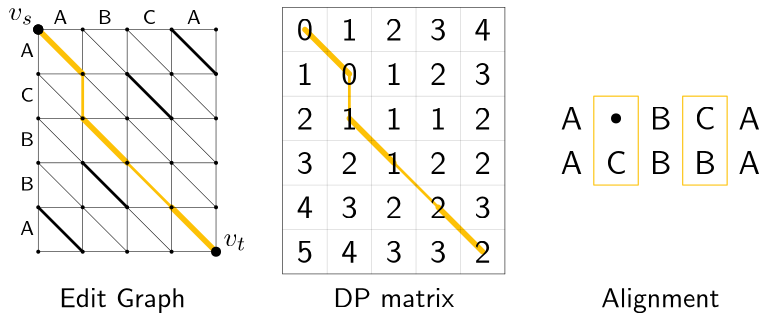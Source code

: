 <?xml version="1.0"?>
<!DOCTYPE ipe SYSTEM "ipe.dtd">
<ipe version="70218" creator="Ipe 7.2.30">
<info created="D:20250324024001" modified="D:20250328161733" pagemode="fullscreen"/>
<preamble>\renewcommand{\familydefault}{\sfdefault}</preamble>
<ipestyle name="basic">
<symbol name="arrow/arc(spx)">
<path stroke="sym-stroke" fill="sym-stroke" pen="sym-pen">
0 0 m
-1 0.333 l
-1 -0.333 l
h
</path>
</symbol>
<symbol name="arrow/farc(spx)">
<path stroke="sym-stroke" fill="white" pen="sym-pen">
0 0 m
-1 0.333 l
-1 -0.333 l
h
</path>
</symbol>
<symbol name="arrow/ptarc(spx)">
<path stroke="sym-stroke" fill="sym-stroke" pen="sym-pen">
0 0 m
-1 0.333 l
-0.8 0 l
-1 -0.333 l
h
</path>
</symbol>
<symbol name="arrow/fptarc(spx)">
<path stroke="sym-stroke" fill="white" pen="sym-pen">
0 0 m
-1 0.333 l
-0.8 0 l
-1 -0.333 l
h
</path>
</symbol>
<symbol name="mark/circle(sx)" transformations="translations">
<path fill="sym-stroke">
0.6 0 0 0.6 0 0 e
0.4 0 0 0.4 0 0 e
</path>
</symbol>
<symbol name="mark/disk(sx)" transformations="translations">
<path fill="sym-stroke">
0.6 0 0 0.6 0 0 e
</path>
</symbol>
<symbol name="mark/fdisk(sfx)" transformations="translations">
<group>
<path fill="sym-fill">
0.5 0 0 0.5 0 0 e
</path>
<path fill="sym-stroke" fillrule="eofill">
0.6 0 0 0.6 0 0 e
0.4 0 0 0.4 0 0 e
</path>
</group>
</symbol>
<symbol name="mark/box(sx)" transformations="translations">
<path fill="sym-stroke" fillrule="eofill">
-0.6 -0.6 m
0.6 -0.6 l
0.6 0.6 l
-0.6 0.6 l
h
-0.4 -0.4 m
0.4 -0.4 l
0.4 0.4 l
-0.4 0.4 l
h
</path>
</symbol>
<symbol name="mark/square(sx)" transformations="translations">
<path fill="sym-stroke">
-0.6 -0.6 m
0.6 -0.6 l
0.6 0.6 l
-0.6 0.6 l
h
</path>
</symbol>
<symbol name="mark/fsquare(sfx)" transformations="translations">
<group>
<path fill="sym-fill">
-0.5 -0.5 m
0.5 -0.5 l
0.5 0.5 l
-0.5 0.5 l
h
</path>
<path fill="sym-stroke" fillrule="eofill">
-0.6 -0.6 m
0.6 -0.6 l
0.6 0.6 l
-0.6 0.6 l
h
-0.4 -0.4 m
0.4 -0.4 l
0.4 0.4 l
-0.4 0.4 l
h
</path>
</group>
</symbol>
<symbol name="mark/cross(sx)" transformations="translations">
<group>
<path fill="sym-stroke">
-0.43 -0.57 m
0.57 0.43 l
0.43 0.57 l
-0.57 -0.43 l
h
</path>
<path fill="sym-stroke">
-0.43 0.57 m
0.57 -0.43 l
0.43 -0.57 l
-0.57 0.43 l
h
</path>
</group>
</symbol>
<symbol name="arrow/fnormal(spx)">
<path stroke="sym-stroke" fill="white" pen="sym-pen">
0 0 m
-1 0.333 l
-1 -0.333 l
h
</path>
</symbol>
<symbol name="arrow/pointed(spx)">
<path stroke="sym-stroke" fill="sym-stroke" pen="sym-pen">
0 0 m
-1 0.333 l
-0.8 0 l
-1 -0.333 l
h
</path>
</symbol>
<symbol name="arrow/fpointed(spx)">
<path stroke="sym-stroke" fill="white" pen="sym-pen">
0 0 m
-1 0.333 l
-0.8 0 l
-1 -0.333 l
h
</path>
</symbol>
<symbol name="arrow/linear(spx)">
<path stroke="sym-stroke" pen="sym-pen">
-1 0.333 m
0 0 l
-1 -0.333 l
</path>
</symbol>
<symbol name="arrow/fdouble(spx)">
<path stroke="sym-stroke" fill="white" pen="sym-pen">
0 0 m
-1 0.333 l
-1 -0.333 l
h
-1 0 m
-2 0.333 l
-2 -0.333 l
h
</path>
</symbol>
<symbol name="arrow/double(spx)">
<path stroke="sym-stroke" fill="sym-stroke" pen="sym-pen">
0 0 m
-1 0.333 l
-1 -0.333 l
h
-1 0 m
-2 0.333 l
-2 -0.333 l
h
</path>
</symbol>
<symbol name="arrow/mid-normal(spx)">
<path stroke="sym-stroke" fill="sym-stroke" pen="sym-pen">
0.5 0 m
-0.5 0.333 l
-0.5 -0.333 l
h
</path>
</symbol>
<symbol name="arrow/mid-fnormal(spx)">
<path stroke="sym-stroke" fill="white" pen="sym-pen">
0.5 0 m
-0.5 0.333 l
-0.5 -0.333 l
h
</path>
</symbol>
<symbol name="arrow/mid-pointed(spx)">
<path stroke="sym-stroke" fill="sym-stroke" pen="sym-pen">
0.5 0 m
-0.5 0.333 l
-0.3 0 l
-0.5 -0.333 l
h
</path>
</symbol>
<symbol name="arrow/mid-fpointed(spx)">
<path stroke="sym-stroke" fill="white" pen="sym-pen">
0.5 0 m
-0.5 0.333 l
-0.3 0 l
-0.5 -0.333 l
h
</path>
</symbol>
<symbol name="arrow/mid-double(spx)">
<path stroke="sym-stroke" fill="sym-stroke" pen="sym-pen">
1 0 m
0 0.333 l
0 -0.333 l
h
0 0 m
-1 0.333 l
-1 -0.333 l
h
</path>
</symbol>
<symbol name="arrow/mid-fdouble(spx)">
<path stroke="sym-stroke" fill="white" pen="sym-pen">
1 0 m
0 0.333 l
0 -0.333 l
h
0 0 m
-1 0.333 l
-1 -0.333 l
h
</path>
</symbol>
<anglesize name="22.5 deg" value="22.5"/>
<anglesize name="30 deg" value="30"/>
<anglesize name="45 deg" value="45"/>
<anglesize name="60 deg" value="60"/>
<anglesize name="90 deg" value="90"/>
<arrowsize name="large" value="10"/>
<arrowsize name="small" value="5"/>
<arrowsize name="tiny" value="3"/>
<color name="blue" value="0 0 1"/>
<color name="brown" value="0.647 0.165 0.165"/>
<color name="darkblue" value="0 0 0.545"/>
<color name="darkcyan" value="0 0.545 0.545"/>
<color name="darkgray" value="0.663"/>
<color name="darkgreen" value="0 0.392 0"/>
<color name="darkmagenta" value="0.545 0 0.545"/>
<color name="darkorange" value="1 0.549 0"/>
<color name="darkred" value="0.545 0 0"/>
<color name="gold" value="1 0.843 0"/>
<color name="gray" value="0.745"/>
<color name="green" value="0 1 0"/>
<color name="lightblue" value="0.678 0.847 0.902"/>
<color name="lightcyan" value="0.878 1 1"/>
<color name="lightgray" value="0.827"/>
<color name="lightgreen" value="0.565 0.933 0.565"/>
<color name="lightyellow" value="1 1 0.878"/>
<color name="navy" value="0 0 0.502"/>
<color name="orange" value="1 0.647 0"/>
<color name="pink" value="1 0.753 0.796"/>
<color name="purple" value="0.627 0.125 0.941"/>
<color name="red" value="1 0 0"/>
<color name="seagreen" value="0.18 0.545 0.341"/>
<color name="turquoise" value="0.251 0.878 0.816"/>
<color name="violet" value="0.933 0.51 0.933"/>
<color name="yellow" value="1 1 0"/>
<dashstyle name="dash dot dotted" value="[4 2 1 2 1 2] 0"/>
<dashstyle name="dash dotted" value="[4 2 1 2] 0"/>
<dashstyle name="dashed" value="[4] 0"/>
<dashstyle name="dotted" value="[1 3] 0"/>
<gridsize name="10 pts (~3.5 mm)" value="10"/>
<gridsize name="14 pts (~5 mm)" value="14"/>
<gridsize name="16 pts (~6 mm)" value="16"/>
<gridsize name="20 pts (~7 mm)" value="20"/>
<gridsize name="28 pts (~10 mm)" value="28"/>
<gridsize name="32 pts (~12 mm)" value="32"/>
<gridsize name="4 pts" value="4"/>
<gridsize name="56 pts (~20 mm)" value="56"/>
<gridsize name="8 pts (~3 mm)" value="8"/>
<opacity name="10%" value="0.1"/>
<opacity name="20%" value="0.2"/>
<opacity name="30%" value="0.3"/>
<opacity name="50%" value="0.5"/>
<opacity name="70%" value="0.7"/>
<opacity name="75%" value="0.75"/>
<pen name="fat" value="1.2"/>
<pen name="heavier" value="0.8"/>
<pen name="ultrafat" value="2"/>
<symbolsize name="large" value="5"/>
<symbolsize name="small" value="2"/>
<symbolsize name="tiny" value="1.1"/>
<textsize name="Huge" value="\Huge"/>
<textsize name="LARGE" value="\LARGE"/>
<textsize name="Large" value="\Large"/>
<textsize name="footnote" value="\footnotesize"/>
<textsize name="huge" value="\huge"/>
<textsize name="large" value="\large"/>
<textsize name="script" value="\scriptsize"/>
<textsize name="small" value="\small"/>
<textsize name="tiny" value="\tiny"/>
<textstyle name="center" begin="\begin{center}" end="\end{center}"/>
<textstyle name="item" begin="\begin{itemize}\item{}" end="\end{itemize}"/>
<textstyle name="itemize" begin="\begin{itemize}" end="\end{itemize}"/>
<tiling name="falling" angle="-60" step="4" width="1"/>
<tiling name="rising" angle="30" step="4" width="1"/>
</ipestyle>
<ipestyle name="lipics-colors">
<color name="blogyellow" value="0.99 0.754 0.027"/>
<color name="lipicsGray" value="0.31 0.31 0.33"/>
<color name="softyellow" value="0.969 0.953 0.84"/>
</ipestyle>
<ipestyle name="default">
<dashstyle name="short dash" value="[2 1] 0"/>
<dashstyle name="short dot" value="[1 2] 0"/>
<gridsize name="1 pts" value="1"/>
<gridsize name="2 pts" value="2"/>
<textpad left="3" right="3" top="3" bottom="3"/>
<gradient name="linear" type="axial" coords="0 0 100 100" extend="yes">
 <stop offset="0" color="1"/>
 <stop offset="0.05" color="1"/>
 <stop offset="0.95" color="0.5"/>
 <stop offset="1" color="0.5"/>
</gradient>
</ipestyle>
<page>
<layer name="dots"/>
<layer name="grid"/>
<layer name="mismatches"/>
<layer name="matches"/>
<layer name="path"/>
<layer name="text"/>
<layer name="dp-grid"/>
<layer name="dp-vals"/>
<layer name="alpha"/>
<view layers="dots grid mismatches matches path text dp-grid dp-vals alpha" active="dp-grid" name="edit-graph"/>
<path layer="dots" matrix="1 0 0 1 96 0" stroke="blogyellow" pen="2" cap="1">
112 736 m
128 720 l
</path>
<path layer="dp-vals" matrix="1 0 0 1 96 0" stroke="blogyellow" pen="1" cap="1" join="1">
112 736 m
120 728 l
128 720 l
128 704 l
144 688 l
160 672 l
176 656 l
</path>
<path layer="grid" matrix="1 0 0 1 -48 0" stroke="black" pen="0.2" cap="1">
176 736 m
176 656 l
</path>
<path layer="matches" matrix="1 0 0 1 16 -32" stroke="blogyellow" pen="2" cap="1">
112 736 m
128 720 l
</path>
<path layer="path" stroke="blogyellow" pen="1" cap="1">
112 736 m
120 728 l
128 720 l
128 704 l
144 688 l
160 672 l
176 656 l
</path>
<path layer="matches" stroke="blogyellow" pen="2" cap="1">
112 736 m
128 720 l
</path>
<path layer="dp-vals" matrix="1 0 0 1 112 -32" stroke="blogyellow" pen="2" cap="1">
112 736 m
128 720 l
</path>
<path matrix="1 0 0 1 144 -64" stroke="blogyellow" pen="2" cap="1">
112 736 m
128 720 l
</path>
<path layer="matches" matrix="1 0 0 1 48 -64" stroke="blogyellow" pen="2" cap="1">
112 736 m
128 720 l
</path>
<use layer="dots" matrix="1 0 0 1 80 0" name="mark/disk(sx)" pos="32 736" size="3" stroke="black"/>
<use matrix="1 0 0 1 144 -80" name="mark/disk(sx)" pos="32 736" size="3" stroke="black"/>
<use name="mark/disk(sx)" pos="128 736" size="1.2" stroke="black"/>
<use name="mark/disk(sx)" pos="144 736" size="1.2" stroke="black"/>
<use name="mark/disk(sx)" pos="160 736" size="1.2" stroke="black"/>
<use name="mark/disk(sx)" pos="176 736" size="1.2" stroke="black"/>
<use name="mark/disk(sx)" pos="176 720" size="1.2" stroke="black"/>
<use name="mark/disk(sx)" pos="160 720" size="1.2" stroke="black"/>
<use name="mark/disk(sx)" pos="144 720" size="1.2" stroke="black"/>
<use name="mark/disk(sx)" pos="128 720" size="1.2" stroke="black"/>
<use name="mark/disk(sx)" pos="112 720" size="1.2" stroke="black"/>
<use name="mark/disk(sx)" pos="112 704" size="1.2" stroke="black"/>
<use name="mark/disk(sx)" pos="128 704" size="1.2" stroke="black"/>
<use name="mark/disk(sx)" pos="144 704" size="1.2" stroke="black"/>
<use name="mark/disk(sx)" pos="160 704" size="1.2" stroke="black"/>
<use name="mark/disk(sx)" pos="176 704" size="1.2" stroke="black"/>
<use name="mark/disk(sx)" pos="176 688" size="1.2" stroke="black"/>
<use name="mark/disk(sx)" pos="160 688" size="1.2" stroke="black"/>
<use name="mark/disk(sx)" pos="144 688" size="1.2" stroke="black"/>
<use name="mark/disk(sx)" pos="128 688" size="1.2" stroke="black"/>
<use name="mark/disk(sx)" pos="112 688" size="1.2" stroke="black"/>
<use name="mark/disk(sx)" pos="112 672" size="1.2" stroke="black"/>
<use name="mark/disk(sx)" pos="112 656" size="1.2" stroke="black"/>
<use name="mark/disk(sx)" pos="128 656" size="1.2" stroke="black"/>
<use name="mark/disk(sx)" pos="128 672" size="1.2" stroke="black"/>
<use name="mark/disk(sx)" pos="144 672" size="1.2" stroke="black"/>
<use name="mark/disk(sx)" pos="144 656" size="1.2" stroke="black"/>
<use name="mark/disk(sx)" pos="160 656" size="1.2" stroke="black"/>
<use name="mark/disk(sx)" pos="160 672" size="1.2" stroke="black"/>
<use name="mark/disk(sx)" pos="176 672" size="1.2" stroke="black"/>
<use name="mark/disk(sx)" pos="112 736" size="3" stroke="black"/>
<use name="mark/disk(sx)" pos="112 736" size="3" stroke="black"/>
<text layer="text" matrix="1 0 0 1 -1.68318 1.8398" transformations="translations" pos="112 736" stroke="black" type="label" width="9.087" height="4.294" depth="1.49" halign="right" valign="bottom" style="math">v_s</text>
<path layer="grid" stroke="black" pen="0.2" cap="1">
112 656 m
176 656 l
</path>
<path matrix="1 0 0 1 0 16" stroke="black" pen="0.2" cap="1">
112 656 m
176 656 l
</path>
<path matrix="1 0 0 1 0 32" stroke="black" pen="0.2" cap="1">
112 656 m
176 656 l
</path>
<path layer="dp-grid" matrix="1.25 0 0 1 60 72" stroke="black" pen="0.2" cap="1" stroke-opacity="20%">
112 656 m
176 656 l
</path>
<path layer="grid" matrix="1 0 0 1 0 64" stroke="black" pen="0.2" cap="1">
112 656 m
176 656 l
</path>
<path matrix="1 0 0 1 0 80" stroke="black" pen="0.2" cap="1">
112 656 m
176 656 l
</path>
<path stroke="black" pen="0.2" cap="1">
176 736 m
176 656 l
</path>
<path matrix="1 0 0 1 -16 0" stroke="black" pen="0.2" cap="1">
176 736 m
176 656 l
</path>
<path matrix="1 0 0 1 -32 0" stroke="black" pen="0.2" cap="1">
176 736 m
176 656 l
</path>
<path matrix="1 0 0 1 -64 0" stroke="black" pen="0.2" cap="1">
176 736 m
176 656 l
</path>
<path layer="matches" stroke="black" pen="1" cap="1">
160 736 m
176 720 l
</path>
<path matrix="1 0 0 1 -48 -64" stroke="black" pen="1" cap="1">
160 736 m
176 720 l
</path>
<path matrix="1 0 0 1 -32 -48" stroke="black" pen="1" cap="1">
160 736 m
176 720 l
</path>
<path matrix="1 0 0 1 -16 -16" stroke="black" pen="1" cap="1">
160 736 m
176 720 l
</path>
<path layer="mismatches" matrix="1 0 0 1 -48 -48" stroke="black" pen="0.2" cap="1">
160 736 m
176 720 l
</path>
<path matrix="1 0 0 1 -48 -16" stroke="black" pen="0.2" cap="1">
160 736 m
176 720 l
</path>
<path matrix="1 0 0 1 -48 -32" stroke="black" pen="0.2" cap="1">
160 736 m
176 720 l
</path>
<path matrix="1 0 0 1 -32 0" stroke="black" pen="0.2" cap="1">
160 736 m
176 720 l
</path>
<path matrix="1 0 0 1 -16 0" stroke="black" pen="0.2" cap="1">
160 736 m
176 720 l
</path>
<path matrix="1 0 0 1 0 -16" stroke="black" pen="0.2" cap="1">
160 736 m
176 720 l
</path>
<path matrix="1 0 0 1 -16 -32" stroke="black" pen="0.2" cap="1">
160 736 m
176 720 l
</path>
<path matrix="1 0 0 1 0 -32" stroke="black" pen="0.2" cap="1">
160 736 m
176 720 l
</path>
<path matrix="1 0 0 1 0 -48" stroke="black" pen="0.2" cap="1">
160 736 m
176 720 l
</path>
<path matrix="1 0 0 1 -16 -64" stroke="black" pen="0.2" cap="1">
160 736 m
176 720 l
</path>
<path matrix="1 0 0 1 -32 -64" stroke="black" pen="0.2" cap="1">
160 736 m
176 720 l
</path>
<path matrix="1 0 0 1 -32 -16" stroke="black" pen="0.2" cap="1">
160 736 m
176 720 l
</path>
<text layer="text" matrix="1 0 0 1 66.6588 -73.7668" transformations="translations" pos="112 736" stroke="black" type="label" width="8.337" height="4.294" depth="1.49" valign="top" style="math">v_t</text>
<path layer="grid" matrix="1 0 0 1 0 48" stroke="black" pen="0.2" cap="1">
112 656 m
176 656 l
</path>
<path layer="dp-grid" matrix="1.25 0 0 1 60 88" stroke="black" pen="0.2" cap="1">
112 656 m
176 656 l
</path>
<path matrix="1.25 0 0 1 60 56" stroke="black" pen="0.2" cap="1" stroke-opacity="20%">
112 656 m
176 656 l
</path>
<path matrix="1.25 0 0 1 60 24" stroke="black" pen="0.2" cap="1" stroke-opacity="20%">
112 656 m
176 656 l
</path>
<path matrix="1.25 0 0 1 60 40" stroke="black" pen="0.2" cap="1" stroke-opacity="20%">
112 656 m
176 656 l
</path>
<path matrix="1.25 0 0 1 60 8" stroke="black" pen="0.2" cap="1" stroke-opacity="20%">
112 656 m
176 656 l
</path>
<path matrix="1.25 0 0 1 60 -8" stroke="black" pen="0.2" cap="1">
112 656 m
176 656 l
</path>
<path matrix="1 0 0 1 -8 0" stroke="black" pen="0.2" cap="1">
208 648 m
208 744 l
</path>
<path matrix="1 0 0 1 -8 0" stroke="black" pen="0.2" cap="1" stroke-opacity="20%">
224 744 m
224 648 l
</path>
<path matrix="1 0 0 1 -8 0" stroke="black" pen="0.2" cap="1" stroke-opacity="20%">
240 648 m
240 744 l
</path>
<path matrix="1 0 0 1 -8 0" stroke="black" pen="0.2" cap="1" stroke-opacity="20%">
256 744 m
256 648 l
</path>
<path matrix="1 0 0 1 -8 0" stroke="black" pen="0.2" cap="1" stroke-opacity="20%">
272 648 m
272 744 l
</path>
<path matrix="1 0 0 1 -8 0" stroke="black" pen="0.2" cap="1">
288 744 m
288 648 l
</path>
<text layer="dp-vals" matrix="1 0 0 1 88.4375 -10.491" transformations="translations" pos="119.563 742.491" stroke="black" type="label" width="5.853" height="7.832" depth="0" halign="center" valign="baseline" size="large">0</text>
<text matrix="1 0 0 1 104.438 -26.491" transformations="translations" pos="119.563 742.491" stroke="black" type="label" width="5.853" height="7.832" depth="0" halign="center" valign="baseline" size="large">0</text>
<text matrix="1 0 0 1 104.438 -42.491" transformations="translations" pos="119.563 742.491" stroke="black" type="label" width="5.853" height="7.832" depth="0" halign="center" valign="baseline" size="large">1</text>
<text matrix="1 0 0 1 120.437 -42.491" transformations="translations" pos="119.563 742.491" stroke="black" type="label" width="5.853" height="7.832" depth="0" halign="center" valign="baseline" size="large">1</text>
<text matrix="1 0 0 1 120.437 -26.491" transformations="translations" pos="119.563 742.491" stroke="black" type="label" width="5.853" height="7.832" depth="0" halign="center" valign="baseline" size="large">1</text>
<text matrix="1 0 0 1 136.437 -42.491" transformations="translations" pos="119.563 742.491" stroke="black" type="label" width="5.853" height="7.832" depth="0" halign="center" valign="baseline" size="large">1</text>
<text matrix="1 0 0 1 120.437 -58.491" transformations="translations" pos="119.563 742.491" stroke="black" type="label" width="5.853" height="7.832" depth="0" halign="center" valign="baseline" size="large">1</text>
<text matrix="1 0 0 1 104.438 -10.491" transformations="translations" pos="119.563 742.491" stroke="black" type="label" width="5.853" height="7.832" depth="0" halign="center" valign="baseline" size="large">1</text>
<text matrix="1 0 0 1 88.4375 -26.491" transformations="translations" pos="119.563 742.491" stroke="black" type="label" width="5.853" height="7.832" depth="0" halign="center" valign="baseline" size="large">1</text>
<text matrix="1 0 0 1 88.4375 -42.491" transformations="translations" pos="119.563 742.491" stroke="black" type="label" width="5.853" height="7.832" depth="0" halign="center" valign="baseline" size="large">2</text>
<text matrix="1 0 0 1 104.438 -58.491" transformations="translations" pos="119.563 742.491" stroke="black" type="label" width="5.853" height="7.832" depth="0" halign="center" valign="baseline" size="large">2</text>
<text matrix="1 0 0 1 120.437 -74.491" transformations="translations" pos="119.563 742.491" stroke="black" type="label" width="5.853" height="7.832" depth="0" halign="center" valign="baseline" size="large">2</text>
<text matrix="1 0 0 1 136.437 -74.491" transformations="translations" pos="119.563 742.491" stroke="black" type="label" width="5.853" height="7.832" depth="0" halign="center" valign="baseline" size="large">2</text>
<text matrix="1 0 0 1 136.437 -58.491" transformations="translations" pos="119.563 742.491" stroke="black" type="label" width="5.853" height="7.832" depth="0" halign="center" valign="baseline" size="large">2</text>
<text matrix="1 0 0 1 152.437 -58.491" transformations="translations" pos="119.563 742.491" stroke="black" type="label" width="5.853" height="7.832" depth="0" halign="center" valign="baseline" size="large">2</text>
<text matrix="1 0 0 1 152.437 -42.491" transformations="translations" pos="119.563 742.491" stroke="black" type="label" width="5.853" height="7.832" depth="0" halign="center" valign="baseline" size="large">2</text>
<text matrix="1 0 0 1 136.437 -26.491" transformations="translations" pos="119.563 742.491" stroke="black" type="label" width="5.853" height="7.832" depth="0" halign="center" valign="baseline" size="large">2</text>
<text matrix="1 0 0 1 120.437 -10.491" transformations="translations" pos="119.563 742.491" stroke="black" type="label" width="5.853" height="7.832" depth="0" halign="center" valign="baseline" size="large">2</text>
<text matrix="1 0 0 1 136.437 -10.491" transformations="translations" pos="119.563 742.491" stroke="black" type="label" width="5.853" height="7.832" depth="0" halign="center" valign="baseline" size="large">3</text>
<text matrix="1 0 0 1 152.437 -26.491" transformations="translations" pos="119.563 742.491" stroke="black" type="label" width="5.853" height="7.832" depth="0" halign="center" valign="baseline" size="large">3</text>
<text matrix="1 0 0 1 152.437 -74.491" transformations="translations" pos="119.563 742.491" stroke="black" type="label" width="5.853" height="7.832" depth="0" halign="center" valign="baseline" size="large">3</text>
<text matrix="1 0 0 1 136.437 -90.491" transformations="translations" pos="119.563 742.491" stroke="black" type="label" width="5.853" height="7.832" depth="0" halign="center" valign="baseline" size="large">3</text>
<text matrix="1 0 0 1 120.437 -90.491" transformations="translations" pos="119.563 742.491" stroke="black" type="label" width="5.853" height="7.832" depth="0" halign="center" valign="baseline" size="large">3</text>
<text matrix="1 0 0 1 104.438 -74.491" transformations="translations" pos="119.563 742.491" stroke="black" type="label" width="5.853" height="7.832" depth="0" halign="center" valign="baseline" size="large">3</text>
<text matrix="1 0 0 1 88.4375 -58.491" transformations="translations" pos="119.563 742.491" stroke="black" type="label" width="5.853" height="7.832" depth="0" halign="center" valign="baseline" size="large">3</text>
<text matrix="1 0 0 1 88.4375 -74.491" transformations="translations" pos="119.563 742.491" stroke="black" type="label" width="5.853" height="7.832" depth="0" halign="center" valign="baseline" size="large">4</text>
<text matrix="1 0 0 1 104.438 -90.491" transformations="translations" pos="119.563 742.491" stroke="black" type="label" width="5.853" height="7.832" depth="0" halign="center" valign="baseline" size="large">4</text>
<text matrix="1 0 0 1 152.438 -10.491" transformations="translations" pos="119.563 742.491" stroke="black" type="label" width="5.853" height="7.832" depth="0" halign="center" valign="baseline" size="large">4</text>
<text matrix="1 0 0 1 88.4375 -90.491" transformations="translations" pos="119.563 742.491" stroke="black" type="label" width="5.853" height="7.832" depth="0" halign="center" valign="baseline" size="large">5</text>
<text layer="alpha" matrix="1 0 0 1 184.437 -42.4911" transformations="translations" pos="119.563 742.491" stroke="black" type="label" width="7.735" height="8.302" depth="0" halign="center" valign="baseline" size="large">A</text>
<text matrix="1 0 0 1 216.438 -42.4911" transformations="translations" pos="119.563 742.491" stroke="black" type="label" width="7.769" height="8.302" depth="0" halign="center" valign="baseline" size="large">B</text>
<text matrix="1 0 0 1 232.438 -42.4911" transformations="translations" pos="119.563 742.491" stroke="black" type="label" width="7.479" height="8.302" depth="0" halign="center" valign="baseline" size="large">C</text>
<text matrix="1 0 0 1 200.438 -58.491" transformations="translations" pos="119.563 742.491" stroke="black" type="label" width="7.479" height="8.302" depth="0" halign="center" valign="baseline" size="large">C</text>
<text matrix="1 0 0 1 248.438 -42.4911" transformations="translations" pos="119.563 742.491" stroke="black" type="label" width="7.735" height="8.302" depth="0" halign="center" valign="baseline" size="large">A</text>
<text matrix="1 0 0 1 184.438 -58.491" transformations="translations" pos="119.563 742.491" stroke="black" type="label" width="7.735" height="8.302" depth="0" halign="center" valign="baseline" size="large">A</text>
<text matrix="1 0 0 1 248.438 -58.491" transformations="translations" pos="119.563 742.491" stroke="black" type="label" width="7.735" height="8.302" depth="0" halign="center" valign="baseline" size="large">A</text>
<text matrix="1 0 0 1 216.438 -58.491" transformations="translations" pos="119.563 742.491" stroke="black" type="label" width="7.769" height="8.302" depth="0" halign="center" valign="baseline" size="large">B</text>
<text matrix="1 0 0 1 232.438 -58.491" transformations="translations" pos="119.563 742.491" stroke="black" type="label" width="7.769" height="8.302" depth="0" halign="center" valign="baseline" size="large">B</text>
<use matrix="1 0 0 1 8 0" name="mark/disk(sx)" pos="312 704" size="normal" stroke="black"/>
<text matrix="1 0 0 1 152.437 -90.491" transformations="translations" pos="119.563 742.491" stroke="black" type="label" width="5.853" height="7.832" depth="0" halign="center" valign="baseline" size="large">2</text>
<path layer="dots" stroke="blogyellow" cap="1" join="1">
328 680 m
328 712 l
312 712 l
312 680 l
h
</path>
<path matrix="1 0 0 1 32 0" stroke="blogyellow" cap="1" join="1">
328 680 m
328 712 l
312 712 l
312 680 l
h
</path>
<text matrix="1 0 0 1 8 -4" transformations="translations" pos="136 640" stroke="black" type="label" width="48.845" height="6.926" depth="1.93" halign="center" valign="baseline">Edit Graph
</text>
<text matrix="1 0 0 1 104 -4" transformations="translations" pos="136 640" stroke="black" type="label" width="43.559" height="6.918" depth="0" halign="center" valign="baseline">DP matrix</text>
<text matrix="1 0 0 1 200 -4" transformations="translations" pos="136 640" stroke="black" type="label" width="42.618" height="6.926" depth="1.93" halign="center" valign="baseline">Alignment</text>
<text layer="dp-grid" matrix="1 0 0 1 0.437 -4.491" transformations="translations" pos="119.563 742.491" stroke="black" type="label" width="4.94" height="4.843" depth="0" halign="center" valign="baseline" size="7">A</text>
<text matrix="1 0 0 1 16.438 -4.491" transformations="translations" pos="119.563 742.491" stroke="black" type="label" width="4.94" height="4.843" depth="0" halign="center" valign="baseline" size="7">B</text>
<text matrix="1 0 0 1 32.438 -4.491" transformations="translations" pos="119.563 742.491" stroke="black" type="label" width="4.734" height="4.843" depth="0" halign="center" valign="baseline" size="7">C</text>
<text matrix="1 0 0 1 -11.562 -32.491" transformations="translations" pos="119.563 742.491" stroke="black" type="label" width="4.734" height="4.843" depth="0" halign="center" valign="baseline" size="7">C</text>
<text matrix="1 0 0 1 48.438 -4.491" transformations="translations" pos="119.563 742.491" stroke="black" type="label" width="4.94" height="4.843" depth="0" halign="center" valign="baseline" size="7">A</text>
<text matrix="1 0 0 1 -11.562 -16.491" transformations="translations" pos="119.563 742.491" stroke="black" type="label" width="4.94" height="4.843" depth="0" halign="center" valign="baseline" size="7">A</text>
<text matrix="1 0 0 1 -11.562 -80.491" transformations="translations" pos="119.563 742.491" stroke="black" type="label" width="4.94" height="4.843" depth="0" halign="center" valign="baseline" size="7">A</text>
<text matrix="1 0 0 1 -11.562 -48.491" transformations="translations" pos="119.563 742.491" stroke="black" type="label" width="4.94" height="4.843" depth="0" halign="center" valign="baseline" size="7">B</text>
<text matrix="1 0 0 1 -11.562 -64.491" transformations="translations" pos="119.563 742.491" stroke="black" type="label" width="4.94" height="4.843" depth="0" halign="center" valign="baseline" size="7">B</text>
</page>
<page>
<layer name="global"/>
<layer name="semi-global"/>
<layer name="overlap"/>
<layer name="extension"/>
<layer name="local-extension"/>
<layer name="local"/>
<view layers="global semi-global overlap extension local-extension local" active="extension" name="alignment-modes"/>
<group layer="extension">
<path fill="blogyellow" opacity="50%" stroke-opacity="opaque">
224 692 m
224 696 l
160 696 l
160 692 l
h
</path>
<path matrix="1.6 0 0 1 -224 -52" stroke="black" dash="dashed" pen="1" cap="1" join="1" arrow="normal/small">
240 744 m
280 744 l
</path>
<path matrix="1 0 0 1 128 32" stroke="blogyellow" pen="1" cap="1" join="1">
32 736 m
40 728 l
48 720 l
48 712 l
56 704 l
64 696 l
72 696 l
80 688 l
96 672 l
</path>
<path matrix="1 0 0 1 128 32" stroke="black" pen="0.4" cap="1" join="1">
32 736 m
32 672 l
96 672 l
96 736 l
32 736 l
</path>
<use matrix="1 0 0 1 128 32" name="mark/disk(sx)" pos="32 736" size="4" stroke="black"/>
<use matrix="1 0 0 1 192 -32" name="mark/disk(sx)" pos="32 736" size="4" stroke="black"/>
<path matrix="1.6 0 0 1 -224 -48" stroke="black" pen="1" cap="1" join="1" arrow="normal/small">
240 744 m
280 744 l
</path>
<text matrix="1 0 0 1.9298 0 -740.682" transformations="translations" pos="192 784" stroke="black" type="label" width="30.773" height="8.302" depth="0" halign="center" valign="baseline" size="12">Global</text>
</group>
<group matrix="1 0 0 1 -80 -104">
<path matrix="1 0 0 1 104 0" fill="blogyellow" opacity="50%" stroke-opacity="opaque">
224 692 m
224 696 l
160 696 l
160 692 l
h
</path>
<path stroke="blogyellow" pen="1" cap="1" join="1">
264 768 m
264 768 l
280 752 l
280 744 l
288 736 l
296 728 l
304 728 l
328 704 l
328 704 l
</path>
<path matrix="1 0 0 1 -8 0" stroke="black" pen="2" cap="1" join="1">
256 768 m
352 768 l
</path>
<path matrix="1 0 0 1 -8 0" stroke="black" pen="2" cap="1" join="1">
352 704 m
256 704 l
</path>
<path matrix="1 0 0 1 -8 0" stroke="black" pen="0.4" cap="1" join="1">
256 768 m
256 704 l
352 704 l
352 768 l
256 768 l
</path>
<text matrix="0.433026 0 0 0.146701 212.859 657.293" transformations="translations" pos="192 784" stroke="black" type="label" width="56.44" height="8.307" depth="2.32" halign="center" valign="baseline" size="12">Semi-global</text>
<path matrix="1.6 0 0 1 -120 -52" stroke="black" dash="dashed" pen="1" cap="1" join="1" arrow="normal/small">
240 744 m
280 744 l
</path>
<path stroke="black" pen="1" cap="1" join="1" arrow="normal/small">
248 696 m
264 696 l
328 696 l
344 696 l
</path>
</group>
<group matrix="1 0 0 1 -80 -104">
<path stroke="black" pen="0.4" cap="1" join="1">
368 768 m
368 704 l
464 704 l
464 768 l
h
</path>
<path matrix="1 0 0 1 208 0" fill="blogyellow" opacity="50%" stroke-opacity="opaque">
224 692 m
224 696 l
160 696 l
160 692 l
h
</path>
<path stroke="blogyellow" pen="1" cap="1" join="1">
368 752 m
368 752 l
384 736 l
400 736 l
416 720 l
432 704 l
</path>
<path stroke="black" pen="2" cap="1" join="1">
464 704 m
368 704 l
368 768 l
</path>
<text matrix="0.433026 0 0 0.146701 332.859 657.293" transformations="translations" pos="192 784" stroke="black" type="label" width="37.532" height="8.307" depth="2.32" halign="center" valign="baseline" size="12">Overlap</text>
<path stroke="black" dash="dashed" pen="1" cap="1" join="1" arrow="normal/small">
352 688 m
368 692 l
432 692 l
</path>
<path stroke="black" pen="1" cap="1" join="1" arrow="normal/small">
368 696 m
432 696 l
464 696 l
</path>
</group>
<group matrix="1 0 0 1 248 4">
<path matrix="1 0 0 1 128 -76" stroke="blogyellow" pen="1" cap="1" join="1">
32 736 m
40 728 l
48 720 l
48 712 l
56 704 l
64 696 l
72 696 l
80 688 l
96 672 l
</path>
<path matrix="1 0 0 1 -208 -108" stroke="black" pen="0.4" cap="1" join="1">
368 768 m
368 704 l
464 704 l
464 768 l
h
</path>
<path matrix="1 0 0 1 0 -108" fill="blogyellow" opacity="50%" stroke-opacity="opaque">
224 692 m
224 696 l
160 696 l
160 692 l
h
</path>
<path matrix="1 0 0 1 -96 -108" stroke="black" pen="2" cap="1" join="1">
352 704 m
256 704 l
</path>
<text matrix="0.433026 0 0 0.146701 124.859 549.293" transformations="translations" pos="192 784" stroke="black" type="label" width="46.863" height="8.302" depth="0" halign="center" valign="baseline" size="12">Extension</text>
<path matrix="1 0 0 1 16 -4" stroke="black" dash="dashed" pen="1" cap="1" join="1" arrow="normal/small">
144 588 m
208 588 l
</path>
<path matrix="1 0 0 1 16 -4" stroke="black" pen="1" cap="1" join="1" arrow="normal/small">
144 592 m
208 592 l
240 592 l
</path>
<use matrix="1 0 0 1 128 -76" name="mark/disk(sx)" pos="32 736" size="4" stroke="black"/>
<path matrix="1 0 0 1 16 -4" stroke="black" pen="2" cap="1" join="1">
240 664 m
240 600 l
144 600 l
</path>
</group>
<group>
<path matrix="1 0 0 1 -16 0" stroke="black" pen="0.4" cap="1" join="1">
256 768 m
256 704 l
352 704 l
352 768 l
256 768 l
</path>
<path matrix="1 0 0 1 96 0" fill="blogyellow" opacity="50%" stroke-opacity="opaque">
224 692 m
224 696 l
160 696 l
160 692 l
h
</path>
<path matrix="1 0 0 1 -8 0" stroke="blogyellow" pen="1" cap="1" join="1">
264 768 m
264 768 l
280 752 l
280 744 l
288 736 l
296 728 l
304 728 l
328 704 l
328 704 l
</path>
<path stroke="black" pen="2" cap="1" join="1">
240 744 m
240 768 l
272 768 l
</path>
<path stroke="black" pen="2" cap="1" join="1">
336 728 m
336 704 l
304 704 l
</path>
<text matrix="0.433026 0 0 0.146701 204.859 657.293" transformations="translations" pos="192 784" stroke="black" type="label" width="45.334" height="8.302" depth="0" halign="center" valign="baseline" size="12">Ends-free</text>
<path matrix="1.6 0 0 1 -128 -52" stroke="black" dash="dashed" pen="1" cap="1" join="1" arrow="normal/small">
240 744 m
280 744 l
</path>
<path matrix="1 0 0 1 -8 0" stroke="black" pen="1" cap="1" join="1" arrow="normal/small">
248 696 m
264 696 l
328 696 l
344 696 l
</path>
</group>
<group>
<path stroke="black" pen="0.4" cap="1" join="1">
352 768 m
352 704 l
424 704 l
424 768 l
h
</path>
<path matrix="1 0 0 1 96 104" fill="blogyellow" opacity="50%" stroke-opacity="opaque">
304 588 m
304 592 l
256 592 l
256 588 l
h
</path>
<text matrix="0.433026 0 0 0.146701 304.859 657.293" transformations="translations" pos="192 784" stroke="black" type="label" width="75.055" height="8.302" depth="0" halign="center" valign="baseline" size="12">Local-extension</text>
<path matrix="1 0 0 1 96 104" stroke="black" dash="dashed" pen="1" cap="1" join="1" arrow="normal/small">
256 588 m
304 588 l
320 584 l
</path>
<path stroke="black" pen="1" cap="1" join="1" arrow="normal/small">
352 696 m
400 696 l
424 696 l
</path>
<path fill="gray" opacity="10%" stroke-opacity="opaque">
352 768 m
424 768 l
424 704 l
352 704 l
h
</path>
<path matrix="1 0 0 1 96 104" stroke="blogyellow" pen="1" cap="1" join="1">
256 664 m
264 656 l
272 648 l
272 640 l
280 632 l
288 624 l
296 624 l
304 616 l
</path>
<use matrix="1 0 0 1 320 32" name="mark/disk(sx)" pos="32 736" size="4" stroke="black"/>
<use matrix="1 0 0 1 96 104" name="mark/disk(sx)" pos="304 616" size="4" stroke="blogyellow"/>
</group>
<group>
<path fill="gray" opacity="10%" stroke-opacity="opaque">
440 768 m
512 768 l
512 704 l
440 704 l
h
</path>
<path stroke="black" pen="0.4" cap="1" join="1">
440 768 m
440 704 l
512 704 l
512 768 l
h
</path>
<path fill="gray" opacity="10%" stroke-opacity="opaque">
440 768 m
512 768 l
512 704 l
440 704 l
h
</path>
<path matrix="0.833333 0 0 1 242.667 104" fill="blogyellow" opacity="50%" stroke-opacity="opaque">
304 588 m
304 592 l
256 592 l
256 588 l
h
</path>
<text matrix="0.433026 0 0 0.146701 396.859 657.293" transformations="translations" pos="192 784" stroke="black" type="label" width="26.062" height="8.302" depth="0" halign="center" valign="baseline" size="12">Local</text>
<path matrix="1 0 0 1 72 104" stroke="black" dash="dashed" pen="1" cap="1" join="1" arrow="normal/small">
376 584 m
384 588 l
424 588 l
440 584 l
</path>
<path stroke="black" pen="1" cap="1" join="1" arrow="normal/small">
440 696 m
456 696 l
496 696 l
512 696 l
</path>
<path matrix="1 0 0 1 80 104" stroke="blogyellow" pen="1" cap="1" join="1">
376 656 m
376 656 l
384 648 l
384 640 l
392 632 l
400 624 l
408 624 l
416 616 l
</path>
<use matrix="1 0 0 1 72 104" name="mark/disk(sx)" pos="424 616" size="4" stroke="blogyellow"/>
<use matrix="1 0 0 1 72 104" name="mark/disk(sx)" pos="384 656" size="4" stroke="blogyellow"/>
</group>
</page>
<page>
<layer name="alpha"/>
<layer name="highlight"/>
<layer name="nw-2"/>
<layer name="grid"/>
<view layers="alpha highlight nw-2 grid" active="grid" name="dp"/>
<path layer="alpha" matrix="1 0 0 1 88 8" stroke="blogyellow" pen="2" cap="1">
112 736 m
128 720 l
</path>
<path matrix="1 0 0 1 -8 8" stroke="blogyellow" pen="1" cap="1" join="1">
208 736 m
216 728 l
224 720 l
224 704 l
240 688 l
240 688 l
240 688 l
</path>
<path matrix="1 0 0 1 104 -24" stroke="blogyellow" pen="2" cap="1">
112 736 m
128 720 l
</path>
<text matrix="1 0 0 1 80.4375 -2.491" transformations="translations" pos="119.563 742.491" stroke="black" type="label" width="5.853" height="7.832" depth="0" halign="center" valign="baseline" size="large">0</text>
<text matrix="1 0 0 1 96.438 -18.491" transformations="translations" pos="119.563 742.491" stroke="black" type="label" width="5.853" height="7.832" depth="0" halign="center" valign="baseline" size="large">0</text>
<text matrix="1 0 0 1 96.438 -34.491" transformations="translations" pos="119.563 742.491" stroke="black" type="label" width="5.853" height="7.832" depth="0" halign="center" valign="baseline" size="large">1</text>
<text matrix="1 0 0 1 112.437 -34.491" transformations="translations" pos="119.563 742.491" stroke="black" type="label" width="5.853" height="7.832" depth="0" halign="center" valign="baseline" size="large">1</text>
<text matrix="1 0 0 1 112.437 -18.491" transformations="translations" pos="119.563 742.491" stroke="black" type="label" width="5.853" height="7.832" depth="0" halign="center" valign="baseline" size="large">1</text>
<text matrix="1 0 0 1 112.437 -50.491" transformations="translations" pos="119.563 742.491" stroke="black" type="label" width="5.853" height="7.832" depth="0" halign="center" valign="baseline" size="large">1</text>
<text matrix="1 0 0 1 96.438 -2.491" transformations="translations" pos="119.563 742.491" stroke="black" type="label" width="5.853" height="7.832" depth="0" halign="center" valign="baseline" size="large">1</text>
<text matrix="1 0 0 1 80.4375 -18.491" transformations="translations" pos="119.563 742.491" stroke="black" type="label" width="5.853" height="7.832" depth="0" halign="center" valign="baseline" size="large">1</text>
<text matrix="1 0 0 1 80.4375 -34.491" transformations="translations" pos="119.563 742.491" stroke="black" type="label" width="5.853" height="7.832" depth="0" halign="center" valign="baseline" size="large">2</text>
<text matrix="1 0 0 1 96.438 -50.491" transformations="translations" pos="119.563 742.491" stroke="black" type="label" width="5.853" height="7.832" depth="0" halign="center" valign="baseline" size="large">2</text>
<text matrix="1 0 0 1 112.437 -2.491" transformations="translations" pos="119.563 742.491" stroke="black" type="label" width="5.853" height="7.832" depth="0" halign="center" valign="baseline" size="large">2</text>
<text matrix="1 0 0 1 80.4375 -50.491" transformations="translations" pos="119.563 742.491" stroke="black" type="label" width="5.853" height="7.832" depth="0" halign="center" valign="baseline" size="large">3</text>
<path layer="highlight" matrix="1 0 0 1 -24 24" stroke="black" pen="1" cap="1">
232 680 m
248 680 l
248 696 l
232 696 l
h
</path>
<path matrix="1 0 0 1 -40 24" stroke="black" pen="1" cap="1">
232 680 m
248 680 l
248 696 l
232 696 l
h
</path>
<path matrix="1 0 0 1 -24 40" stroke="black" pen="1" cap="1">
232 680 m
248 680 l
248 696 l
232 696 l
h
</path>
<path matrix="1 0 0 1 -24 56" stroke="black" pen="1" cap="1">
232 680 m
248 680 l
248 696 l
232 696 l
h
</path>
<path layer="nw-2" matrix="1 0 0 1 192 8" stroke="blogyellow" pen="2" cap="1">
112 736 m
128 720 l
</path>
<path matrix="1 0 0 1 96 8" stroke="blogyellow" pen="1" cap="1" join="1">
208 736 m
216 728 l
224 720 l
224 704 l
240 688 l
240 688 l
240 688 l
</path>
<path matrix="1 0 0 1 208 -24" stroke="blogyellow" pen="2" cap="1">
112 736 m
128 720 l
</path>
<text matrix="1 0 0 1 184.438 -2.491" transformations="translations" pos="119.563 742.491" stroke="black" type="label" width="5.853" height="7.832" depth="0" halign="center" valign="baseline" size="large">0</text>
<text matrix="1 0 0 1 200.438 -18.491" transformations="translations" pos="119.563 742.491" stroke="black" type="label" width="5.853" height="7.832" depth="0" halign="center" valign="baseline" size="large">0</text>
<text matrix="1 0 0 1 200.438 -34.491" transformations="translations" pos="119.563 742.491" stroke="black" type="label" width="5.853" height="7.832" depth="0" halign="center" valign="baseline" size="large">1</text>
<text matrix="1 0 0 1 216.437 -34.491" transformations="translations" pos="119.563 742.491" stroke="black" type="label" width="5.853" height="7.832" depth="0" halign="center" valign="baseline" size="large">1</text>
<text matrix="1 0 0 1 216.437 -18.491" transformations="translations" pos="119.563 742.491" stroke="black" type="label" width="5.853" height="7.832" depth="0" halign="center" valign="baseline" size="large">1</text>
<text matrix="1 0 0 1 216.437 -50.491" transformations="translations" pos="119.563 742.491" stroke="black" type="label" width="5.853" height="7.832" depth="0" halign="center" valign="baseline" size="large">1</text>
<text matrix="1 0 0 1 200.438 -2.491" transformations="translations" pos="119.563 742.491" stroke="black" type="label" width="5.853" height="7.832" depth="0" halign="center" valign="baseline" size="large">1</text>
<text matrix="1 0 0 1 184.438 -18.491" transformations="translations" pos="119.563 742.491" stroke="black" type="label" width="5.853" height="7.832" depth="0" halign="center" valign="baseline" size="large">1</text>
<text matrix="1 0 0 1 184.438 -34.491" transformations="translations" pos="119.563 742.491" stroke="black" type="label" width="5.853" height="7.832" depth="0" halign="center" valign="baseline" size="large">2</text>
<text matrix="1 0 0 1 200.438 -50.491" transformations="translations" pos="119.563 742.491" stroke="black" type="label" width="5.853" height="7.832" depth="0" halign="center" valign="baseline" size="large">2</text>
<text matrix="1 0 0 1 216.437 -2.491" transformations="translations" pos="119.563 742.491" stroke="black" type="label" width="5.853" height="7.832" depth="0" halign="center" valign="baseline" size="large">2</text>
<text matrix="1 0 0 1 184.438 -50.491" transformations="translations" pos="119.563 742.491" stroke="black" type="label" width="5.853" height="7.832" depth="0" halign="center" valign="baseline" size="large">3</text>
<path matrix="1 0 0 1 80 24" stroke="black" pen="1" cap="1">
232 680 m
248 680 l
248 696 l
232 696 l
h
</path>
<path matrix="1 0 0 1 80 8" stroke="black" pen="1" cap="1">
232 680 m
248 680 l
248 696 l
232 696 l
h
</path>
<path matrix="1 0 0 1 96 24" stroke="black" pen="1" cap="1">
232 680 m
248 680 l
248 696 l
232 696 l
h
</path>
<path matrix="1 0 0 1 96 8" stroke="blogyellow" pen="1.1" cap="1">
232 680 m
248 680 l
248 696 l
232 696 l
h
</path>
<text matrix="1 0 0 1 -30 4" transformations="translations" pos="240 640" stroke="black" type="label" width="40.349" height="6.918" depth="0" valign="baseline">Cubic DP</text>
<text matrix="1 0 0 1 68 4" transformations="translations" pos="240 640" stroke="black" type="label" width="57.894" height="6.924" depth="1.24" valign="baseline">Quadratic DP</text>
<text matrix="1 0 0 1 96.438 -66.491" transformations="translations" pos="119.563 742.491" stroke="black" type="label" width="5.853" height="7.832" depth="0" halign="center" valign="baseline" size="large">3</text>
<text matrix="1 0 0 1 80.4375 -66.491" transformations="translations" pos="119.563 742.491" stroke="black" type="label" width="5.853" height="7.832" depth="0" halign="center" valign="baseline" size="large">4</text>
<text matrix="1 0 0 1 96.438 -82.491" transformations="translations" pos="119.563 742.491" stroke="black" type="label" width="5.853" height="7.832" depth="0" halign="center" valign="baseline" size="large">4</text>
<text matrix="1 0 0 1 80.4375 -82.491" transformations="translations" pos="119.563 742.491" stroke="black" type="label" width="5.853" height="7.832" depth="0" halign="center" valign="baseline" size="large">5</text>
<text matrix="1 0 0 1 200.438 -66.491" transformations="translations" pos="119.563 742.491" stroke="black" type="label" width="5.853" height="7.832" depth="0" halign="center" valign="baseline" size="large">3</text>
<text matrix="1 0 0 1 184.438 -66.491" transformations="translations" pos="119.563 742.491" stroke="black" type="label" width="5.853" height="7.832" depth="0" halign="center" valign="baseline" size="large">4</text>
<text matrix="1 0 0 1 200.438 -82.491" transformations="translations" pos="119.563 742.491" stroke="black" type="label" width="5.853" height="7.832" depth="0" halign="center" valign="baseline" size="large">4</text>
<text matrix="1 0 0 1 184.438 -82.491" transformations="translations" pos="119.563 742.491" stroke="black" type="label" width="5.853" height="7.832" depth="0" halign="center" valign="baseline" size="large">5</text>
<path layer="highlight" matrix="1 0 0 1 -8 8" stroke="blogyellow" pen="1.1" cap="1">
232 680 m
248 680 l
248 696 l
232 696 l
h
</path>
<path matrix="1 0 0 1 -8 8" stroke="lipicsGray" pen="0.4" cap="1" arrow="normal/tiny">
240 692 m
228 704
228 718 c
</path>
<group layer="grid" matrix="1 0 0 1 -8 0">
<path matrix="1.25 0 0 1 164 96" stroke="black" pen="0.2" cap="1">
112 656 m
176 656 l
</path>
<path matrix="1.25 0 0 1 164 0" stroke="black" pen="0.2" cap="1">
112 656 m
176 656 l
</path>
<path matrix="1 0 0 1 96 8" stroke="black" pen="0.2" cap="1">
208 648 m
208 744 l
</path>
<path matrix="1 0 0 1 96 8" stroke="black" pen="0.2" cap="1">
288 744 m
288 648 l
</path>
<path matrix="1.25 0 0 1 164 80" stroke="black" pen="0.2" cap="1" stroke-opacity="20%">
112 656 m
176 656 l
</path>
<path matrix="1.25 0 0 1 164 64" stroke="black" pen="0.2" cap="1" stroke-opacity="20%">
112 656 m
176 656 l
</path>
<path matrix="1.25 0 0 1 164 32" stroke="black" pen="0.2" cap="1" stroke-opacity="20%">
112 656 m
176 656 l
</path>
<path matrix="1.25 0 0 1 164 48" stroke="black" pen="0.2" cap="1" stroke-opacity="20%">
112 656 m
176 656 l
</path>
<path matrix="1.25 0 0 1 164 16" stroke="black" pen="0.2" cap="1" stroke-opacity="20%">
112 656 m
176 656 l
</path>
<path matrix="1 0 0 1 96 8" stroke="black" pen="0.2" cap="1" stroke-opacity="20%">
224 744 m
224 648 l
</path>
<path matrix="1 0 0 1 96 8" stroke="black" pen="0.2" cap="1" stroke-opacity="20%">
240 648 m
240 744 l
</path>
<path matrix="1 0 0 1 96 8" stroke="black" pen="0.2" cap="1" stroke-opacity="20%">
256 744 m
256 648 l
</path>
<path matrix="1 0 0 1 96 8" stroke="black" pen="0.2" cap="1" stroke-opacity="20%">
272 648 m
272 744 l
</path>
</group>
<group>
<path matrix="1.25 0 0 1 52 80" stroke="black" pen="0.2" cap="1" stroke-opacity="20%">
112 656 m
176 656 l
</path>
<path matrix="1.25 0 0 1 52 96" stroke="black" pen="0.2" cap="1">
112 656 m
176 656 l
</path>
<path matrix="1.25 0 0 1 52 64" stroke="black" pen="0.2" cap="1" stroke-opacity="20%">
112 656 m
176 656 l
</path>
<path matrix="1.25 0 0 1 52 32" stroke="black" pen="0.2" cap="1" stroke-opacity="20%">
112 656 m
176 656 l
</path>
<path matrix="1.25 0 0 1 52 48" stroke="black" pen="0.2" cap="1" stroke-opacity="20%">
112 656 m
176 656 l
</path>
<path matrix="1.25 0 0 1 52 16" stroke="black" pen="0.2" cap="1" stroke-opacity="20%">
112 656 m
176 656 l
</path>
<path matrix="1.25 0 0 1 52 0" stroke="black" pen="0.2" cap="1">
112 656 m
176 656 l
</path>
<path matrix="1 0 0 1 -16 8" stroke="black" pen="0.2" cap="1">
208 648 m
208 744 l
</path>
<path matrix="1 0 0 1 -16 8" stroke="black" pen="0.2" cap="1" stroke-opacity="20%">
224 744 m
224 648 l
</path>
<path matrix="1 0 0 1 -16 8" stroke="black" pen="0.2" cap="1" stroke-opacity="20%">
240 648 m
240 744 l
</path>
<path matrix="1 0 0 1 -16 8" stroke="black" pen="0.2" cap="1" stroke-opacity="20%">
256 744 m
256 648 l
</path>
<path matrix="1 0 0 1 -16 8" stroke="black" pen="0.2" cap="1" stroke-opacity="20%">
272 648 m
272 744 l
</path>
<path matrix="1 0 0 1 -16 8" stroke="black" pen="0.2" cap="1">
288 744 m
288 648 l
</path>
</group>
<text matrix="1 0 0 1 88.437 11.509" transformations="translations" pos="119.563 742.491" stroke="black" type="label" width="4.94" height="4.843" depth="0" halign="center" valign="baseline" size="7">A</text>
<text matrix="1 0 0 1 104.438 11.509" transformations="translations" pos="119.563 742.491" stroke="black" type="label" width="4.94" height="4.843" depth="0" halign="center" valign="baseline" size="7">B</text>
<text matrix="1 0 0 1 120.438 11.509" transformations="translations" pos="119.563 742.491" stroke="black" type="label" width="4.734" height="4.843" depth="0" halign="center" valign="baseline" size="7">C</text>
<text matrix="1 0 0 1 68.438 -24.491" transformations="translations" pos="119.563 742.491" stroke="black" type="label" width="4.734" height="4.843" depth="0" halign="center" valign="baseline" size="7">C</text>
<text matrix="1 0 0 1 136.438 11.509" transformations="translations" pos="119.563 742.491" stroke="black" type="label" width="4.94" height="4.843" depth="0" halign="center" valign="baseline" size="7">A</text>
<text matrix="1 0 0 1 68.438 -8.491" transformations="translations" pos="119.563 742.491" stroke="black" type="label" width="4.94" height="4.843" depth="0" halign="center" valign="baseline" size="7">A</text>
<text matrix="1 0 0 1 68.438 -72.491" transformations="translations" pos="119.563 742.491" stroke="black" type="label" width="4.94" height="4.843" depth="0" halign="center" valign="baseline" size="7">A</text>
<text matrix="1 0 0 1 68.438 -40.491" transformations="translations" pos="119.563 742.491" stroke="black" type="label" width="4.94" height="4.843" depth="0" halign="center" valign="baseline" size="7">B</text>
<text matrix="1 0 0 1 68.438 -56.491" transformations="translations" pos="119.563 742.491" stroke="black" type="label" width="4.94" height="4.843" depth="0" halign="center" valign="baseline" size="7">B</text>
<text matrix="1 0 0 1 192.437 11.509" transformations="translations" pos="119.563 742.491" stroke="black" type="label" width="4.94" height="4.843" depth="0" halign="center" valign="baseline" size="7">A</text>
<text matrix="1 0 0 1 208.438 11.509" transformations="translations" pos="119.563 742.491" stroke="black" type="label" width="4.94" height="4.843" depth="0" halign="center" valign="baseline" size="7">B</text>
<text matrix="1 0 0 1 224.438 11.509" transformations="translations" pos="119.563 742.491" stroke="black" type="label" width="4.734" height="4.843" depth="0" halign="center" valign="baseline" size="7">C</text>
<text matrix="1 0 0 1 172.438 -24.491" transformations="translations" pos="119.563 742.491" stroke="black" type="label" width="4.734" height="4.843" depth="0" halign="center" valign="baseline" size="7">C</text>
<text matrix="1 0 0 1 240.438 11.509" transformations="translations" pos="119.563 742.491" stroke="black" type="label" width="4.94" height="4.843" depth="0" halign="center" valign="baseline" size="7">A</text>
<text matrix="1 0 0 1 172.438 -8.491" transformations="translations" pos="119.563 742.491" stroke="black" type="label" width="4.94" height="4.843" depth="0" halign="center" valign="baseline" size="7">A</text>
<text matrix="1 0 0 1 172.438 -72.491" transformations="translations" pos="119.563 742.491" stroke="black" type="label" width="4.94" height="4.843" depth="0" halign="center" valign="baseline" size="7">A</text>
<text matrix="1 0 0 1 172.438 -40.491" transformations="translations" pos="119.563 742.491" stroke="black" type="label" width="4.94" height="4.843" depth="0" halign="center" valign="baseline" size="7">B</text>
<text matrix="1 0 0 1 172.438 -56.491" transformations="translations" pos="119.563 742.491" stroke="black" type="label" width="4.94" height="4.843" depth="0" halign="center" valign="baseline" size="7">B</text>
</page>
<page>
<layer name="divide-and-conquer"/>
<view layers="divide-and-conquer" active="divide-and-conquer" name="algs-1"/>
<path layer="divide-and-conquer" matrix="1 0 0 1 160 112" stroke="blogyellow" pen="0.4" cap="1" join="1">
80 544 m
160 448 l
</path>
<path matrix="1 0 0 1 -168 -88" stroke="black" pen="0.4" cap="1" join="1">
408 744 m
408 648 l
488 648 l
488 744 l
408 744 l
</path>
<use matrix="1 0 0 1 208 -80" name="mark/disk(sx)" pos="32 736" size="3" stroke="black"/>
<use matrix="1 0 0 1 288 -176" name="mark/disk(sx)" pos="32 736" size="3" stroke="black"/>
<text matrix="1 0 0 1 40 -92" transformations="translations" pos="240 640" stroke="black" type="label" width="57.119" height="7.473" depth="2.49" halign="center" valign="baseline">g) DT + Gap</text>
<path stroke="blogyellow" pen="0.4" cap="1" join="1">
273.775 639.486 m
240 655.922 l
261.615 606.866 l
</path>
<path stroke="blogyellow" pen="0.4" cap="1" join="1">
275.192 596.005 m
256.358 636.37 l
283.327 623.111 l
</path>
<path stroke="blogyellow" pen="0.4" cap="1" join="1">
289.748 584.359 m
272.868 616.559 l
293.397 605.848 l
</path>
<path stroke="blogyellow" pen="0.4" cap="1" join="1">
302.955 573.794 m
292.917 592.5 l
305.039 585.889 l
</path>
<path matrix="1 0 0 1 40 -88" stroke="black" pen="0.4" cap="1" join="1">
408 744 m
408 648 l
488 648 l
488 744 l
408 744 l
</path>
<use matrix="1 0 0 1 416 -80" name="mark/disk(sx)" pos="32 736" size="3" stroke="black"/>
<use matrix="1 0 0 1 496 -176" name="mark/disk(sx)" pos="32 736" size="3" stroke="black"/>
<text matrix="1 0 0 1 248 -92" transformations="translations" pos="240 640" stroke="black" type="label" width="109.285" height="7.473" depth="2.49" halign="center" valign="baseline">i) Doubling + Dist + Gap</text>
<path matrix="1 0 0 1 160 112" stroke="black" fill="blogyellow" pen="0.2" cap="1" opacity="10%" stroke-opacity="opaque">
288 544 m
328 492 l
288 528 l
288 544 l
h
</path>
<path matrix="1 0 0 1 160 112" stroke="black" fill="blogyellow" pen="0.2" cap="1" opacity="10%" stroke-opacity="opaque">
308 544 m
368 456 l
368 448 l
360 448 l
288 508 l
288 544 l
h
</path>
<path matrix="1 0 0 1 -64 -88" stroke="black" pen="0.4" cap="1" join="1">
408 744 m
408 648 l
488 648 l
488 744 l
408 744 l
</path>
<use matrix="1 0 0 1 312 -80" name="mark/disk(sx)" pos="32 736" size="3" stroke="black"/>
<use matrix="1 0 0 1 392 -176" name="mark/disk(sx)" pos="32 736" size="3" stroke="black"/>
<text matrix="1 0 0 1 144 -92" transformations="translations" pos="240 640" stroke="black" type="label" width="80.67" height="7.473" depth="2.49" halign="center" valign="baseline">h) Doubling + Gap</text>
<path matrix="1 0 0 1 -48 -16" stroke="black" fill="blogyellow" pen="0.2" cap="1" opacity="10%" stroke-opacity="opaque">
392 672 m
472 592 l
472 576 l
472 576 l
392 656 l
392 672 l
h
</path>
<path matrix="1 0 0 1 -48 -16" stroke="black" fill="blogyellow" pen="0.2" cap="1" opacity="10%" stroke-opacity="opaque">
412 672 m
472 612 l
472 576 l
452 576 l
392 636 l
392 672 l
h
</path>
<path matrix="1 0 0 1 -272 -88" stroke="black" pen="0.4" cap="1" join="1">
408 744 m
408 648 l
488 648 l
488 744 l
408 744 l
</path>
<path stroke="black" fill="blogyellow" pen="0.2" cap="1" opacity="10%" stroke-opacity="opaque">
160 656 m
216 560 l
136 624 l
136 656 l
h
</path>
<use matrix="1 0 0 1 104 -80" name="mark/disk(sx)" pos="32 736" size="3" stroke="black"/>
<use matrix="1 0 0 1 184 -176" name="mark/disk(sx)" pos="32 736" size="3" stroke="black"/>
<text matrix="1 0 0 1 -64 -92" transformations="translations" pos="240 640" stroke="black" type="label" width="93.483" height="7.473" depth="2.49" halign="center" valign="baseline">f) A* + Gap Heuristic</text>
<path stroke="black" pen="0.1" cap="1" opacity="10%" stroke-opacity="opaque">
149.429 656 m
185.392 593.432 l
135.926 633.6 l
136 656 l
h
</path>
<path stroke="black" pen="0.1" cap="1" opacity="10%" stroke-opacity="opaque">
141.341 656.237 m
159.923 624.077 l
136.251 643.421 l
136 656 l
h
</path>
<path matrix="0.833333 0 0 0.555556 -74.6667 238.222" stroke="black" fill="blogyellow" pen="0.2" cap="1" opacity="20%" stroke-opacity="opaque">
128 752 m
128 716 l
140 716 l
140 752 l
h
</path>
<path matrix="2.5 0 0 1 -948 -88" stroke="black" fill="blogyellow" pen="0.2" cap="1" opacity="10%" stroke-opacity="opaque">
408 744 m
408 648 l
424 648 l
424 744 l
h
</path>
<path matrix="0.625 0 0 0.833333 -25.5 20" stroke="black" fill="blogyellow" pen="0.2" cap="1" opacity="20%" stroke-opacity="opaque">
172 672 m
172 696 l
188 696 l
188 672 l
h
</path>
<path matrix="0.833333 0 0 0.833333 -64.6667 20" stroke="black" fill="blogyellow" pen="0.2" cap="1" opacity="20%" stroke-opacity="opaque">
164 696 m
164 672 l
176 672 l
176 696 l
h
</path>
<path matrix="1 0 0 1 -376 -88" stroke="black" pen="0.4" cap="1" join="1">
408 744 m
408 648 l
488 648 l
488 744 l
408 744 l
</path>
<path matrix="2.5 0 0 1 -988 -88" stroke="black" fill="blogyellow" pen="0.2" cap="1" opacity="10%" stroke-opacity="opaque">
408 744 m
408 648 l
424 648 l
424 744 l
h
</path>
<path matrix="0.833333 0 0 0.933333 -68 -45.8667" stroke="black" fill="blogyellow" pen="0.2" cap="1" opacity="20%" stroke-opacity="opaque">
144 692 m
144 752 l
168 752 l
168 692 l
h
</path>
<path matrix="0.833333 0 0 1 -64.6667 -96" stroke="black" fill="blogyellow" pen="0.2" cap="1" opacity="20%" stroke-opacity="opaque">
164 696 m
164 656 l
188 656 l
188 696 l
h
</path>
<text matrix="1 0 0 1 -168 -92" transformations="translations" pos="240 640" stroke="black" type="label" width="86.564" height="7.473" depth="2.49" halign="center" valign="baseline">e) Divide \&amp; Conquer</text>
<path matrix="1 0 0 0.933333 -96 -45.8667" stroke="black" fill="blogyellow" pen="0.2" cap="1" opacity="20%" stroke-opacity="opaque">
128 752 m
128 692 l
148 692 l
148 752 l
h
</path>
<path matrix="0.833333 0 0 1 -61.3333 -96" stroke="black" fill="blogyellow" pen="0.2" cap="1" opacity="20%" stroke-opacity="opaque">
184 656 m
184 696 l
208 696 l
208 656 l
h
</path>
<path matrix="0.833333 0 0 0.555556 -71.3333 238.222" stroke="black" fill="blogyellow" pen="0.2" cap="1" opacity="20%" stroke-opacity="opaque">
136 716 m
136 752 l
148 752 l
148 716 l
h
</path>
<path matrix="0.833333 0 0 1 -61.3333 -96" stroke="black" fill="blogyellow" pen="0.2" cap="1" opacity="20%" stroke-opacity="opaque">
184 676 m
184 656 l
196 656 l
196 676 l
h
</path>
<path matrix="0.625 0 0 1 -18 -96" stroke="black" fill="blogyellow" pen="0.2" cap="1" opacity="20%" stroke-opacity="opaque">
192 656 m
192 676 l
208 676 l
208 656 l
h
</path>
<path matrix="1.25 0 0 1.28571 -133 -294.857" stroke="black" fill="blogyellow" pen="0.2" cap="1" opacity="20%" stroke-opacity="opaque">
148 724 m
148 696 l
156 696 l
156 724 l
h
</path>
<path matrix="0.833333 0 0 1.28571 -68 -294.857" stroke="black" fill="blogyellow" pen="0.2" cap="1" opacity="20%" stroke-opacity="opaque">
156 724 m
156 696 l
168 696 l
168 724 l
h
</path>
<use matrix="1 0 0 1 -96 -96" name="mark/disk(sx)" pos="168 696" size="4" stroke="blogyellow"/>
<use matrix="1 0 0 1 -76 -116" name="mark/disk(sx)" pos="168 696" size="3" stroke="blogyellow"/>
<use matrix="1 0 0 1 -116 -60" name="mark/disk(sx)" pos="168 696" size="3" stroke="blogyellow"/>
<use matrix="1 0 0 1 -94 -94" name="mark/disk(sx)" pos="136 740" size="2" stroke="blogyellow"/>
<use matrix="1 0 0 1 -94 -98" name="mark/disk(sx)" pos="156 712" size="2" stroke="blogyellow"/>
<use matrix="1 0 0 1 -94 -98" name="mark/disk(sx)" pos="176 688" size="2" stroke="blogyellow"/>
<use matrix="1 0 0 1 -94 -96" name="mark/disk(sx)" pos="196 664" size="2" stroke="blogyellow"/>
<path matrix="1 0 0 1 -96 -96" stroke="blogyellow" dash="short dash" pen="0.5" cap="1" opacity="10%" stroke-opacity="opaque">
128 752 m
134 744
150 734
156 710
168 696
176 688
190 676
196 664
208 656 c
</path>
<use matrix="1 0 0 1 0 -80" name="mark/disk(sx)" pos="32 736" size="3" stroke="black"/>
<use matrix="1 0 0 1 80 -176" name="mark/disk(sx)" pos="32 736" size="3" stroke="black"/>
<path matrix="1 0 0 1 -48 -8" stroke="black" fill="blogyellow" pen="0.1" cap="1" opacity="10%" stroke-opacity="opaque">
80 792 m
80 696 l
88 696 l
88 792 l
h
</path>
<path matrix="1 0 0 1 24 -8" stroke="black" fill="blogyellow" pen="0.1" cap="1" opacity="10%" stroke-opacity="opaque">
80 792 m
80 696 l
88 696 l
88 792 l
h
</path>
<path matrix="1 0 0 1 -376 40" stroke="black" pen="0.4" cap="1" join="1">
408 744 m
408 648 l
488 648 l
488 744 l
408 744 l
</path>
<use matrix="1 0 0 1 0 48" name="mark/disk(sx)" pos="32 736" size="3" stroke="black"/>
<use matrix="1 0 0 1 80 -48" name="mark/disk(sx)" pos="32 736" size="3" stroke="black"/>
<text matrix="1 0 0 1 -168 36" transformations="translations" pos="240 640" stroke="black" type="label" width="93.843" height="7.473" depth="2.49" halign="center" valign="baseline">a) Needleman-Wunsch</text>
<path matrix="1 0 0 1 -40 -8" stroke="black" fill="blogyellow" pen="0.1" cap="1" opacity="10%" stroke-opacity="opaque">
80 792 m
80 696 l
88 696 l
88 792 l
h
</path>
<path matrix="1 0 0 1 -32 -8" stroke="black" fill="blogyellow" pen="0.1" cap="1" opacity="10%" stroke-opacity="opaque">
80 792 m
80 696 l
88 696 l
88 792 l
h
</path>
<path matrix="1 0 0 1 -24 -8" stroke="black" fill="blogyellow" pen="0.1" cap="1" opacity="10%" stroke-opacity="opaque">
80 792 m
80 696 l
88 696 l
88 792 l
h
</path>
<path matrix="1 0 0 1 -16 -8" stroke="black" fill="blogyellow" pen="0.1" cap="1" opacity="10%" stroke-opacity="opaque">
80 792 m
80 696 l
88 696 l
88 792 l
h
</path>
<path matrix="1 0 0 1 -8 -8" stroke="black" fill="blogyellow" pen="0.1" cap="1" opacity="10%" stroke-opacity="opaque">
80 792 m
80 696 l
88 696 l
88 792 l
h
</path>
<path matrix="1 0 0 1 0 -8" stroke="black" fill="blogyellow" pen="0.1" cap="1" opacity="10%" stroke-opacity="opaque">
80 792 m
80 696 l
88 696 l
88 792 l
h
</path>
<path matrix="1 0 0 1 8 -8" stroke="black" fill="blogyellow" pen="0.1" cap="1" opacity="10%" stroke-opacity="opaque">
80 792 m
80 696 l
88 696 l
88 792 l
h
</path>
<path matrix="1 0 0 1 16 -8" stroke="black" fill="blogyellow" pen="0.1" cap="1" opacity="10%" stroke-opacity="opaque">
80 792 m
80 696 l
88 696 l
88 792 l
h
</path>
<path matrix="1 0 0 1 -272 40" stroke="black" pen="0.4" cap="1" join="1">
408 744 m
408 648 l
488 648 l
488 744 l
408 744 l
</path>
<path matrix="1 0 0 1 -152 112" stroke="black" fill="blogyellow" pen="0.2" cap="1" opacity="10%" stroke-opacity="opaque">
336 672 m
368 576 l
288 624 l
288 672 l
h
</path>
<use matrix="1 0 0 1 104 48" name="mark/disk(sx)" pos="32 736" size="3" stroke="black"/>
<use matrix="1 0 0 1 184 -48" name="mark/disk(sx)" pos="32 736" size="3" stroke="black"/>
<text matrix="1 0 0 1 -64 36" transformations="translations" pos="240 640" stroke="black" type="label" width="45.053" height="7.473" depth="2.49" halign="center" valign="baseline">b) Dijkstra</text>
<path matrix="1 0 0 1 56 112" stroke="black" pen="0.1" cap="1" opacity="10%" stroke-opacity="opaque">
116 672 m
143.997 593.848 l
80 632 l
80 672 l
h
</path>
<path matrix="1 0 0 1 56 112" stroke="black" pen="0.1" cap="1" opacity="10%" stroke-opacity="opaque">
105.876 671.865 m
126.92 613.228 l
79.9664 640.695 l
80 672 l
h
</path>
<path matrix="1 0 0 1 56 112" stroke="black" pen="0.1" cap="1" opacity="10%" stroke-opacity="opaque">
94.8656 671.941 m
108.393 632.705 l
80 652 l
80 672 l
h
</path>
<path matrix="1 0 0 1 56 112" stroke="black" pen="0.1" cap="1" opacity="10%" stroke-opacity="opaque">
84 672 m
92.8882 652.565 l
80.0178 662.495 l
80 672 l
h
</path>
<path matrix="1 0 0 1 160 240" stroke="blogyellow" pen="0.4" cap="1" join="1">
80 544 m
160 448 l
</path>
<path matrix="1 0 0 1 160 240" stroke="blogyellow" pen="0.4" cap="1" join="1">
87.7841 491.33 m
80 543.976 l
130.888 535.335 l
</path>
<path matrix="1 0 0 1 -168 40" stroke="black" pen="0.4" cap="1" join="1">
408 744 m
408 648 l
488 648 l
488 744 l
408 744 l
</path>
<use matrix="1 0 0 1 208 48" name="mark/disk(sx)" pos="32 736" size="3" stroke="black"/>
<use matrix="1 0 0 1 288 -48" name="mark/disk(sx)" pos="32 736" size="3" stroke="black"/>
<text matrix="1 0 0 1 40 36" transformations="translations" pos="240 640" stroke="black" type="label" width="93.179" height="7.473" depth="2.49" halign="center" valign="baseline">c) Diagonal Transition</text>
<path matrix="1 0 0 1 160 240" stroke="blogyellow" pen="0.4" cap="1" join="1">
133.416 527.753 m
86.9716 535.634 l
95.6535 486.608 l
</path>
<path matrix="1 0 0 1 160 240" stroke="blogyellow" pen="0.4" cap="1" join="1">
103.486 481.909 m
96.0913 524.69 l
136.676 517.971 l
</path>
<path matrix="1 0 0 1 160 240" stroke="blogyellow" pen="0.4" cap="1" join="1">
139.703 508.891 m
103.482 515.821 l
111.041 477.375 l
</path>
<path matrix="1 0 0 1 160 240" stroke="blogyellow" pen="0.4" cap="1" join="1">
118.92 472.648 m
111.953 505.657 l
142.759 499.723 l
</path>
<path matrix="1 0 0 1 160 240" stroke="blogyellow" pen="0.4" cap="1" join="1">
146.058 489.827 m
120.728 495.126 l
126.359 468.185 l
</path>
<path matrix="1 0 0 1 160 240" stroke="blogyellow" pen="0.4" cap="1" join="1">
133.99 463.606 m
130.147 483.823 l
149.317 480.048 l
</path>
<path matrix="1 0 0 1 160 240" stroke="blogyellow" pen="0.4" cap="1" join="1">
152.032 471.903 m
137.607 474.872 l
140.403 459.758 l
</path>
<path matrix="1 0 0 1 160 240" stroke="blogyellow" pen="0.4" cap="1" join="1">
148.061 455.163 m
145.449 465.462 l
154.869 463.393 l
</path>
<path matrix="1 0 0 1 56 112" stroke="black" fill="blogyellow" pen="0.2" cap="1" opacity="10%" stroke-opacity="opaque">
304 672 m
368 608 l
368 592 l
368 576 l
288 656 l
288 672 l
h
</path>
<path matrix="1 0 0 1 -64 40" stroke="black" pen="0.4" cap="1" join="1">
408 744 m
408 648 l
488 648 l
488 744 l
408 744 l
</path>
<use matrix="1 0 0 1 312 48" name="mark/disk(sx)" pos="32 736" size="3" stroke="black"/>
<use matrix="1 0 0 1 392 -48" name="mark/disk(sx)" pos="32 736" size="3" stroke="black"/>
<text matrix="1 0 0 1 144 36" transformations="translations" pos="240 640" stroke="black" type="label" width="74.748" height="7.473" depth="2.49" halign="center" valign="baseline">d) Band Doubling</text>
<path matrix="1 0 0 1 56 112" stroke="black" fill="blogyellow" pen="0.2" cap="1" opacity="10%" stroke-opacity="opaque">
320 672 m
368 624 l
368 576 l
352 576 l
288 640 l
288 672 l
h
</path>
<path matrix="1 0 0 1 56 112" stroke="black" fill="blogyellow" pen="0.2" cap="1" opacity="10%" stroke-opacity="opaque">
344 672 m
368 648 l
368 576 l
328 576 l
288 616 l
288 672 l
h
</path>
</page>
<page>
<layer name="DT+A*"/>
<layer name="letters"/>
<layer name="grids"/>
<layer name="labels"/>
<layer name="numbers_&_content"/>
<layer name="shade"/>
<layer name="traces"/>
<view layers="DT+A* letters grids labels numbers_&_content shade traces" active="traces" name="algs-2"/>
<path layer="shade" matrix="1 0 0 1 32 272" fill="blogyellow" opacity="20%" stroke-opacity="opaque">
224 496 m
224 480 l
240 480 l
240 496 l
h
</path>
<path matrix="1 0 0 1 152 240" stroke="black" pen="0.5" opacity="20%" stroke-opacity="opaque">
120 528 m
120 512 l
104 512 l
</path>
<path matrix="0.6 0 0 0.5 44.8 216" fill="blogyellow" opacity="20%" stroke-opacity="opaque">
32 688 m
32 784 l
112 784 l
112 688 l
h
</path>
<path matrix="0.6 0 0 0.666667 12.8 133.333" fill="blogyellow" opacity="20%" stroke-opacity="opaque">
32 688 m
32 784 l
112 784 l
112 688 l
h
</path>
<path fill="blogyellow" opacity="20%" stroke-opacity="opaque">
32 688 m
32 784 l
112 784 l
112 688 l
h
</path>
<path layer="letters" matrix="1 0 0 1 64 -2" fill="blogyellow" opacity="30%" stroke-opacity="opaque">
64 688 m
64 688 l
</path>
<text matrix="1 0 0 1 116.438 -120.491" transformations="translations" pos="119.563 742.491" stroke="black" type="label" width="4.734" height="4.843" depth="0" halign="center" valign="baseline" size="7">C</text>
<text matrix="1 0 0 1 116.438 -104.491" transformations="translations" pos="119.563 742.491" stroke="black" type="label" width="4.94" height="4.843" depth="0" halign="center" valign="baseline" size="7">A</text>
<text matrix="1 0 0 1 116.438 -168.491" transformations="translations" pos="119.563 742.491" stroke="black" type="label" width="4.94" height="4.843" depth="0" halign="center" valign="baseline" size="7">A</text>
<text matrix="1 0 0 1 116.438 -136.491" transformations="translations" pos="119.563 742.491" stroke="black" type="label" width="4.94" height="4.843" depth="0" halign="center" valign="baseline" size="7">B</text>
<text matrix="1 0 0 1 116.438 -152.491" transformations="translations" pos="119.563 742.491" stroke="black" type="label" width="4.94" height="4.843" depth="0" halign="center" valign="baseline" size="7">B</text>
<path layer="traces" matrix="1 0 0 1 152 240" stroke="lipicsGray" pen="0.2" cap="1" opacity="20%" stroke-opacity="opaque">
112 520 m
144 488 l
</path>
<path matrix="1 0 0 1 152 240" stroke="lipicsGray" pen="0.2" cap="1" opacity="20%" stroke-opacity="opaque">
112 520 m
112 504 l
</path>
<path layer="shade" matrix="1 0 0 1 152 240" stroke="blogyellow" pen="0.5" cap="1" opacity="20%" stroke-opacity="opaque">
128 488 m
144 472 l
</path>
<path layer="traces" matrix="1 0 0 1 152 240" stroke="lipicsGray" pen="0.2" cap="1" opacity="20%" stroke-opacity="opaque">
128 488 m
128 472 l
</path>
<path matrix="1 0 0 1 152 240" stroke="lipicsGray" pen="0.2" cap="1" opacity="20%" stroke-opacity="opaque">
96 536 m
112 520 l
128 520 l
</path>
<path matrix="1 0 0 1 152 112" stroke="lipicsGray" pen="0.2" cap="1" opacity="20%" stroke-opacity="opaque">
128 648 m
144 632 l
160 632 l
</path>
<path matrix="1 0 0 1 152 112" stroke="lipicsGray" pen="0.2" cap="1" opacity="20%" stroke-opacity="opaque">
144 632 m
160 616 l
</path>
<path layer="shade" matrix="1 0 0 1 136 40" stroke="blogyellow" pen="2" cap="1">
112 736 m
128 720 l
</path>
<path matrix="1 0 0 1 152 8" stroke="blogyellow" pen="2" cap="1">
112 736 m
128 720 l
</path>
<path matrix="1 0 0 1 184 -24" stroke="blogyellow" pen="2" cap="1">
112 736 m
128 720 l
</path>
<text matrix="1 0 0 1 128.438 29.509" transformations="translations" pos="119.563 742.491" stroke="black" type="label" width="5.853" height="7.832" depth="0" halign="center" valign="baseline" size="large">0</text>
<text matrix="1 0 0 1 144.438 13.509" transformations="translations" pos="119.563 742.491" stroke="black" type="label" width="5.853" height="7.832" depth="0" halign="center" valign="baseline" size="large">0</text>
<text matrix="1 0 0 1 144.438 -2.491" transformations="translations" pos="119.563 742.491" stroke="black" type="label" width="5.853" height="7.832" depth="0" halign="center" valign="baseline" size="large">1</text>
<text matrix="1 0 0 1 160.437 -2.491" transformations="translations" pos="119.563 742.491" stroke="black" type="label" width="5.853" height="7.832" depth="0" halign="center" valign="baseline" size="large">1</text>
<text matrix="1 0 0 1 160.437 13.509" transformations="translations" pos="119.563 742.491" stroke="black" type="label" width="5.853" height="7.832" depth="0" halign="center" valign="baseline" size="large">1</text>
<text matrix="1 0 0 1 176.437 -2.491" transformations="translations" pos="119.563 742.491" stroke="black" type="label" width="5.853" height="7.832" depth="0" halign="center" valign="baseline" size="large">1</text>
<text matrix="1 0 0 1 160.437 -18.491" transformations="translations" pos="119.563 742.491" stroke="black" type="label" width="5.853" height="7.832" depth="0" halign="center" valign="baseline" size="large">1</text>
<text matrix="1 0 0 1 144.438 29.509" transformations="translations" pos="119.563 742.491" stroke="black" type="label" width="5.853" height="7.832" depth="0" halign="center" valign="baseline" size="large" opacity="30%">1</text>
<text matrix="1 0 0 1 128.438 13.509" transformations="translations" pos="119.563 742.491" stroke="black" type="label" width="5.853" height="7.832" depth="0" halign="center" valign="baseline" size="large" opacity="30%">1</text>
<text matrix="1 0 0 1 128.438 -2.491" transformations="translations" pos="119.563 742.491" stroke="black" type="label" width="5.853" height="7.832" depth="0" halign="center" valign="baseline" size="large" opacity="30%">2</text>
<text matrix="1 0 0 1 144.438 -18.491" transformations="translations" pos="119.563 742.491" stroke="black" type="label" width="5.853" height="7.832" depth="0" halign="center" valign="baseline" size="large" opacity="30%">2</text>
<text matrix="1 0 0 1 160.437 -34.491" transformations="translations" pos="119.563 742.491" stroke="black" type="label" width="5.853" height="7.832" depth="0" halign="center" valign="baseline" size="large">2</text>
<text matrix="1 0 0 1 176.437 -34.491" transformations="translations" pos="119.563 742.491" stroke="black" type="label" width="5.853" height="7.832" depth="0" halign="center" valign="baseline" size="large">2</text>
<text matrix="1 0 0 1 176.437 -18.491" transformations="translations" pos="119.563 742.491" stroke="black" type="label" width="5.853" height="7.832" depth="0" halign="center" valign="baseline" size="large">2</text>
<text matrix="1 0 0 1 192.437 -18.491" transformations="translations" pos="119.563 742.491" stroke="black" type="label" width="5.853" height="7.832" depth="0" halign="center" valign="baseline" size="large">2</text>
<text matrix="1 0 0 1 192.437 -2.491" transformations="translations" pos="119.563 742.491" stroke="black" type="label" width="5.853" height="7.832" depth="0" halign="center" valign="baseline" size="large">2</text>
<text matrix="1 0 0 1 176.437 13.509" transformations="translations" pos="119.563 742.491" stroke="black" type="label" width="5.853" height="7.832" depth="0" halign="center" valign="baseline" size="large" opacity="30%">2</text>
<text matrix="1 0 0 1 160.437 29.509" transformations="translations" pos="119.563 742.491" stroke="black" type="label" width="5.853" height="7.832" depth="0" halign="center" valign="baseline" size="large" opacity="30%">2</text>
<text matrix="1 0 0 1 176.437 29.509" transformations="translations" pos="119.563 742.491" stroke="black" type="label" width="5.853" height="7.832" depth="0" halign="center" valign="baseline" size="large" opacity="30%">3</text>
<text matrix="1 0 0 1 192.437 13.509" transformations="translations" pos="119.563 742.491" stroke="black" type="label" width="5.853" height="7.832" depth="0" halign="center" valign="baseline" size="large" opacity="30%">3</text>
<text matrix="1 0 0 1 192.437 -34.491" transformations="translations" pos="119.563 742.491" stroke="black" type="label" width="5.853" height="7.832" depth="0" halign="center" valign="baseline" size="large" opacity="30%">3</text>
<text matrix="1 0 0 1 176.437 -50.491" transformations="translations" pos="119.563 742.491" stroke="black" type="label" width="5.853" height="7.832" depth="0" halign="center" valign="baseline" size="large" opacity="30%">3</text>
<text matrix="1 0 0 1 160.437 -50.491" transformations="translations" pos="119.563 742.491" stroke="black" type="label" width="5.853" height="7.832" depth="0" halign="center" valign="baseline" size="large" opacity="30%">3</text>
<text matrix="1 0 0 1 144.438 -34.491" transformations="translations" pos="119.563 742.491" stroke="black" type="label" width="5.853" height="7.832" depth="0" halign="center" valign="baseline" size="large" opacity="30%">3</text>
<text matrix="1 0 0 1 128.438 -18.491" transformations="translations" pos="119.563 742.491" stroke="black" type="label" width="5.853" height="7.832" depth="0" halign="center" valign="baseline" size="large" opacity="30%">3</text>
<text matrix="1 0 0 1 128.438 -34.491" transformations="translations" pos="119.563 742.491" stroke="black" type="label" width="5.853" height="7.832" depth="0" halign="center" valign="baseline" size="large" opacity="30%">4</text>
<text matrix="1 0 0 1 144.438 -50.491" transformations="translations" pos="119.563 742.491" stroke="black" type="label" width="5.853" height="7.832" depth="0" halign="center" valign="baseline" size="large" opacity="30%">4</text>
<text matrix="1 0 0 1 192.438 29.509" transformations="translations" pos="119.563 742.491" stroke="black" type="label" width="5.853" height="7.832" depth="0" halign="center" valign="baseline" size="large" opacity="30%">4</text>
<text matrix="1 0 0 1 128.438 -50.491" transformations="translations" pos="119.563 742.491" stroke="black" type="label" width="5.853" height="7.832" depth="0" halign="center" valign="baseline" size="large" opacity="30%">5</text>
<text matrix="1 0 0 1 192.437 -50.491" transformations="translations" pos="119.563 742.491" stroke="black" type="label" width="5.853" height="7.832" depth="0" halign="center" valign="baseline" size="large">2</text>
<text layer="letters" matrix="1 0 0 1 136.437 43.509" transformations="translations" pos="119.563 742.491" stroke="black" type="label" width="4.94" height="4.843" depth="0" halign="center" valign="baseline" size="7">A</text>
<text matrix="1 0 0 1 152.438 43.509" transformations="translations" pos="119.563 742.491" stroke="black" type="label" width="4.94" height="4.843" depth="0" halign="center" valign="baseline" size="7">B</text>
<text matrix="1 0 0 1 168.438 43.509" transformations="translations" pos="119.563 742.491" stroke="black" type="label" width="4.734" height="4.843" depth="0" halign="center" valign="baseline" size="7">C</text>
<text matrix="1 0 0 1 116.438 7.509" transformations="translations" pos="119.563 742.491" stroke="black" type="label" width="4.734" height="4.843" depth="0" halign="center" valign="baseline" size="7">C</text>
<text matrix="1 0 0 1 184.438 43.509" transformations="translations" pos="119.563 742.491" stroke="black" type="label" width="4.94" height="4.843" depth="0" halign="center" valign="baseline" size="7">A</text>
<text matrix="1 0 0 1 116.438 23.509" transformations="translations" pos="119.563 742.491" stroke="black" type="label" width="4.94" height="4.843" depth="0" halign="center" valign="baseline" size="7">A</text>
<text matrix="1 0 0 1 116.438 -40.491" transformations="translations" pos="119.563 742.491" stroke="black" type="label" width="4.94" height="4.843" depth="0" halign="center" valign="baseline" size="7">A</text>
<text matrix="1 0 0 1 116.438 -8.491" transformations="translations" pos="119.563 742.491" stroke="black" type="label" width="4.94" height="4.843" depth="0" halign="center" valign="baseline" size="7">B</text>
<text matrix="1 0 0 1 116.438 -24.491" transformations="translations" pos="119.563 742.491" stroke="black" type="label" width="4.94" height="4.843" depth="0" halign="center" valign="baseline" size="7">B</text>
<path layer="shade" matrix="1 0 0 1 48 240" fill="blogyellow" opacity="20%" stroke-opacity="opaque">
224 496 m
224 480 l
240 480 l
240 496 l
h
</path>
<path matrix="1 0 0 1 48 256" fill="blogyellow" opacity="20%" stroke-opacity="opaque">
224 496 m
224 480 l
240 480 l
240 496 l
h
</path>
<path matrix="1 0 0 1 80 256" fill="blogyellow" opacity="20%" stroke-opacity="opaque">
224 496 m
224 480 l
240 480 l
240 496 l
h
</path>
<path matrix="1 0 0 1 64 256" fill="blogyellow" opacity="20%" stroke-opacity="opaque">
224 496 m
224 480 l
240 480 l
240 496 l
h
</path>
<path matrix="1 0 0 1 80 240" fill="blogyellow" opacity="20%" stroke-opacity="opaque">
224 496 m
224 480 l
240 480 l
240 496 l
h
</path>
<path matrix="1 0 0 1 64 240" fill="blogyellow" opacity="20%" stroke-opacity="opaque">
224 496 m
224 480 l
240 480 l
240 496 l
h
</path>
<path matrix="1 0 0 1 80 208" fill="blogyellow" opacity="20%" stroke-opacity="opaque">
224 496 m
224 480 l
240 480 l
240 496 l
h
</path>
<path matrix="1 0 0 1 48 224" fill="blogyellow" opacity="20%" stroke-opacity="opaque">
224 496 m
224 480 l
240 480 l
240 496 l
h
</path>
<path matrix="1 0 0 1 152 240" stroke="black" pen="0.5" opacity="20%" stroke-opacity="opaque">
152 512 m
152 496 l
136 496 l
136 480 l
120 480 l
</path>
<path matrix="1 0 0 1 152 240" stroke="black" pen="0.5" opacity="20%" stroke-opacity="opaque">
168 512 m
168 480 l
152 480 l
152 472 l
160 464 l
168 456 l
168 448 l
160 448 l
144 464 l
120 464 l
</path>
<path layer="numbers_&_content" matrix="1 0 0 1 136 -88" stroke="blogyellow" pen="1" cap="1" join="1">
112 736 m
120 728 l
128 720 l
128 704 l
144 688 l
160 672 l
176 656 l
</path>
<path matrix="1 0 0 1 48 128" fill="blogyellow" opacity="20%" stroke-opacity="opaque">
224 496 m
224 480 l
240 480 l
240 496 l
h
</path>
<path matrix="1 0 0 1 48 112" fill="blogyellow" opacity="20%" stroke-opacity="opaque">
224 496 m
224 480 l
240 480 l
240 496 l
h
</path>
<path matrix="1 0 0 1 80 80" fill="blogyellow" opacity="20%" stroke-opacity="opaque">
224 496 m
224 480 l
240 480 l
240 496 l
h
</path>
<path layer="traces" matrix="1 0 0 1 48 -16" stroke="lipicsGray" pen="0.2" cap="1" opacity="20%" stroke-opacity="opaque">
216 648 m
232 632 l
</path>
<text layer="numbers_&_content" matrix="1 0 0 1 160.437 -130.491" transformations="translations" pos="119.563 742.491" stroke="black" type="label" width="5.853" height="7.832" depth="0" halign="center" valign="baseline" size="large">2</text>
<path matrix="1 0 0 1 136 -88" stroke="blogyellow" pen="2" cap="1">
112 736 m
128 720 l
</path>
<path matrix="1 0 0 1 152 -120" stroke="blogyellow" pen="2" cap="1">
112 736 m
128 720 l
</path>
<path matrix="1 0 0 1 184 -152" stroke="blogyellow" pen="2" cap="1">
112 736 m
128 720 l
</path>
<text matrix="1 0 0 1 128.438 -98.491" transformations="translations" pos="119.563 742.491" stroke="black" type="label" width="5.853" height="7.832" depth="0" halign="center" valign="baseline" size="large">1</text>
<text matrix="1 0 0 1 144.438 -130.491" transformations="translations" pos="119.563 742.491" stroke="black" type="label" width="5.853" height="7.832" depth="0" halign="center" valign="baseline" size="large">1</text>
<text matrix="1 0 0 1 144.437 -114.491" transformations="translations" pos="119.563 742.491" stroke="black" type="label" width="5.853" height="7.832" depth="0" halign="center" valign="baseline" size="large">1</text>
<text matrix="1 0 0 1 160.437 -146.491" transformations="translations" pos="119.563 742.491" stroke="black" type="label" width="5.853" height="7.832" depth="0" halign="center" valign="baseline" size="large">1</text>
<text matrix="1 0 0 1 128.438 -130.491" transformations="translations" pos="119.563 742.491" stroke="black" type="label" width="5.853" height="7.832" depth="0" halign="center" valign="baseline" size="large" opacity="30%">3</text>
<text matrix="1 0 0 1 176.437 -162.491" transformations="translations" pos="119.563 742.491" stroke="black" type="label" width="5.853" height="7.832" depth="0" halign="center" valign="baseline" size="large">2</text>
<text matrix="1 0 0 1 176.437 -146.491" transformations="translations" pos="119.563 742.491" stroke="black" type="label" width="5.853" height="7.832" depth="0" halign="center" valign="baseline" size="large" opacity="30%">3</text>
<text matrix="1 0 0 1 144.437 -98.491" transformations="translations" pos="119.563 742.491" stroke="black" type="label" width="5.853" height="7.832" depth="0" halign="center" valign="baseline" size="large" opacity="30%">3</text>
<text matrix="1 0 0 1 192.437 -162.491" transformations="translations" pos="119.563 742.491" stroke="black" type="label" width="5.853" height="7.832" depth="0" halign="center" valign="baseline" size="large" opacity="30%">4</text>
<text matrix="1 0 0 1 128.438 -146.491" transformations="translations" pos="119.563 742.491" stroke="black" type="label" width="5.853" height="7.832" depth="0" halign="center" valign="baseline" size="large" opacity="30%">5</text>
<text matrix="1 0 0 1 128.438 -162.491" transformations="translations" pos="119.563 742.491" stroke="black" type="label" width="5.853" height="7.832" depth="0" halign="center" valign="baseline" size="large" opacity="30%">7</text>
<text matrix="1 0 0 1 128.438 -178.491" transformations="translations" pos="119.563 742.491" stroke="black" type="label" width="5.853" height="7.832" depth="0" halign="center" valign="baseline" size="large" opacity="30%">9</text>
<text matrix="1 0 0 1 192.437 -178.491" transformations="translations" pos="119.563 742.491" stroke="black" type="label" width="5.853" height="7.832" depth="0" halign="center" valign="baseline" size="large">2</text>
<text matrix="1 0 0 1 160.438 -98.491" transformations="translations" pos="119.563 742.491" stroke="black" type="label" width="5.853" height="7.832" depth="0" halign="center" valign="baseline" size="large" opacity="30%">5</text>
<text matrix="1 0 0 1 176.438 -98.491" transformations="translations" pos="119.563 742.491" stroke="black" type="label" width="5.853" height="7.832" depth="0" halign="center" valign="baseline" size="large" opacity="30%">7</text>
<text matrix="1 0 0 1 192.438 -98.491" transformations="translations" pos="119.563 742.491" stroke="black" type="label" width="5.853" height="7.832" depth="0" halign="center" valign="baseline" size="large" opacity="30%">9</text>
<text matrix="1 0 0 1 144.438 -178.491" transformations="translations" pos="119.563 742.491" stroke="black" type="label" width="5.853" height="7.832" depth="0" halign="center" valign="baseline" size="large" opacity="30%">7</text>
<text matrix="1 0 0 1 192.438 -114.491" transformations="translations" pos="119.563 742.491" stroke="black" type="label" width="5.853" height="7.832" depth="0" halign="center" valign="baseline" size="large" opacity="30%">7</text>
<text matrix="1 0 0 1 176.438 -114.491" transformations="translations" pos="119.563 742.491" stroke="black" type="label" width="5.853" height="7.832" depth="0" halign="center" valign="baseline" size="large" opacity="30%">5</text>
<text matrix="1 0 0 1 192.438 -130.491" transformations="translations" pos="119.563 742.491" stroke="black" type="label" width="5.853" height="7.832" depth="0" halign="center" valign="baseline" size="large" opacity="30%">5</text>
<text matrix="1 0 0 1 144.438 -162.491" transformations="translations" pos="119.563 742.491" stroke="black" type="label" width="5.853" height="7.832" depth="0" halign="center" valign="baseline" size="large" opacity="30%">5</text>
<text matrix="1 0 0 1 160.438 -178.491" transformations="translations" pos="119.563 742.491" stroke="black" type="label" width="5.853" height="7.832" depth="0" halign="center" valign="baseline" size="large" opacity="30%">5</text>
<text matrix="1 0 0 1 144.438 -146.491" transformations="translations" pos="119.563 742.491" stroke="black" type="label" width="5.853" height="7.832" depth="0" halign="center" valign="baseline" size="large" opacity="30%">3</text>
<text matrix="1 0 0 1 160.438 -162.491" transformations="translations" pos="119.563 742.491" stroke="black" type="label" width="5.853" height="7.832" depth="0" halign="center" valign="baseline" size="large" opacity="30%">3</text>
<text matrix="1 0 0 1 176.438 -178.491" transformations="translations" pos="119.563 742.491" stroke="black" type="label" width="5.853" height="7.832" depth="0" halign="center" valign="baseline" size="large" opacity="30%">4</text>
<text matrix="1 0 0 1 160.437 -114.491" transformations="translations" pos="119.563 742.491" stroke="black" type="label" width="5.853" height="7.832" depth="0" halign="center" valign="baseline" size="large" opacity="30%">3</text>
<text matrix="1 0 0 1 176.437 -130.491" transformations="translations" pos="119.563 742.491" stroke="black" type="label" width="5.853" height="7.832" depth="0" halign="center" valign="baseline" size="large" opacity="30%">3</text>
<text matrix="1 0 0 1 192.437 -146.491" transformations="translations" pos="119.563 742.491" stroke="black" type="label" width="5.853" height="7.832" depth="0" halign="center" valign="baseline" size="large" opacity="30%">4</text>
<text layer="letters" matrix="1 0 0 1 136.437 -84.491" transformations="translations" pos="119.563 742.491" stroke="black" type="label" width="4.94" height="4.843" depth="0" halign="center" valign="baseline" size="7">A</text>
<text matrix="1 0 0 1 152.438 -84.491" transformations="translations" pos="119.563 742.491" stroke="black" type="label" width="4.94" height="4.843" depth="0" halign="center" valign="baseline" size="7">B</text>
<text matrix="1 0 0 1 168.438 -84.491" transformations="translations" pos="119.563 742.491" stroke="black" type="label" width="4.734" height="4.843" depth="0" halign="center" valign="baseline" size="7">C</text>
<text matrix="1 0 0 1 184.438 -84.491" transformations="translations" pos="119.563 742.491" stroke="black" type="label" width="4.94" height="4.843" depth="0" halign="center" valign="baseline" size="7">A</text>
<path layer="numbers_&_content" matrix="1 0 0 1 48 -16" fill="blogyellow" opacity="20%" stroke-opacity="opaque">
248 584 m
248 584 l
248 584 l
248 584 l
h
</path>
<text matrix="1 0 0 1 128.438 -114.491" transformations="translations" pos="119.563 742.491" stroke="black" type="label" width="5.853" height="7.832" depth="0" halign="center" valign="baseline" size="large" opacity="30%">1</text>
<path matrix="1 0 0 1 32 144" fill="blogyellow" opacity="20%" stroke-opacity="opaque">
224 496 m
224 480 l
240 480 l
240 496 l
h
</path>
<path matrix="1 0 0 1 48 112" stroke="black" pen="0.5" opacity="20%" stroke-opacity="opaque">
224 528 m
224 504 l
240 486 l
240 480 l
232 480 l
224 480 l
</path>
<path matrix="1 0 0 1 48 112" stroke="black" pen="0.5" opacity="20%" stroke-opacity="opaque">
240 512 m
240 490 l
272 456 l
272 448 l
256 448 l
</path>
<path layer="shade" matrix="1 0 0 1 48 112" fill="blogyellow" opacity="20%" stroke-opacity="opaque">
296 672 m
296 648 l
368 576 l
376 576 l
376 616 l
320 672 l
h
</path>
<path matrix="1 0 0 1 48 112" fill="blogyellow" opacity="20%" stroke-opacity="opaque">
296 672 m
296 632 l
352 576 l
376 576 l
376 632 l
336 672 l
h
</path>
<path layer="numbers_&_content" matrix="1 0 0 1 240 40" stroke="blogyellow" pen="1" cap="1" join="1">
112 736 m
120 728 l
128 720 l
128 704 l
144 688 l
160 672 l
176 656 l
</path>
<path matrix="1 0 0 1 240 40" stroke="blogyellow" pen="2" cap="1">
112 736 m
128 720 l
</path>
<path matrix="1 0 0 1 256 8" stroke="blogyellow" pen="2" cap="1">
112 736 m
128 720 l
</path>
<path matrix="1 0 0 1 288 -24" stroke="blogyellow" pen="2" cap="1">
112 736 m
128 720 l
</path>
<text matrix="1 0 0 1 232.438 29.509" transformations="translations" pos="119.563 742.491" stroke="black" type="label" width="5.853" height="7.832" depth="0" halign="center" valign="baseline" size="large">0</text>
<text matrix="1 0 0 1 248.438 13.509" transformations="translations" pos="119.563 742.491" stroke="black" type="label" width="5.853" height="7.832" depth="0" halign="center" valign="baseline" size="large">0</text>
<text matrix="1 0 0 1 248.438 -2.491" transformations="translations" pos="119.563 742.491" stroke="black" type="label" width="5.853" height="7.832" depth="0" halign="center" valign="baseline" size="large">1</text>
<text matrix="1 0 0 1 264.437 -2.491" transformations="translations" pos="119.563 742.491" stroke="black" type="label" width="5.853" height="7.832" depth="0" halign="center" valign="baseline" size="large">1</text>
<text matrix="1 0 0 1 264.437 13.509" transformations="translations" pos="119.563 742.491" stroke="black" type="label" width="5.853" height="7.832" depth="0" halign="center" valign="baseline" size="large">1</text>
<text matrix="1 0 0 1 280.437 -2.491" transformations="translations" pos="119.563 742.491" stroke="black" type="label" width="5.853" height="7.832" depth="0" halign="center" valign="baseline" size="large">1</text>
<text matrix="1 0 0 1 264.437 -18.491" transformations="translations" pos="119.563 742.491" stroke="black" type="label" width="5.853" height="7.832" depth="0" halign="center" valign="baseline" size="large">1</text>
<text matrix="1 0 0 1 248.438 29.509" transformations="translations" pos="119.563 742.491" stroke="black" type="label" width="5.853" height="7.832" depth="0" halign="center" valign="baseline" size="large">1</text>
<text matrix="1 0 0 1 232.438 13.509" transformations="translations" pos="119.563 742.491" stroke="black" type="label" width="5.853" height="7.832" depth="0" halign="center" valign="baseline" size="large">1</text>
<text matrix="1 0 0 1 232.438 -2.491" transformations="translations" pos="119.563 742.491" stroke="black" type="label" width="5.853" height="7.832" depth="0" halign="center" valign="baseline" size="large">2</text>
<text matrix="1 0 0 1 248.438 -18.491" transformations="translations" pos="119.563 742.491" stroke="black" type="label" width="5.853" height="7.832" depth="0" halign="center" valign="baseline" size="large">2</text>
<text matrix="1 0 0 1 264.437 -34.491" transformations="translations" pos="119.563 742.491" stroke="black" type="label" width="5.853" height="7.832" depth="0" halign="center" valign="baseline" size="large">2</text>
<text matrix="1 0 0 1 280.437 -34.491" transformations="translations" pos="119.563 742.491" stroke="black" type="label" width="5.853" height="7.832" depth="0" halign="center" valign="baseline" size="large">2</text>
<text matrix="1 0 0 1 280.437 -18.491" transformations="translations" pos="119.563 742.491" stroke="black" type="label" width="5.853" height="7.832" depth="0" halign="center" valign="baseline" size="large">2</text>
<text matrix="1 0 0 1 296.437 -18.491" transformations="translations" pos="119.563 742.491" stroke="black" type="label" width="5.853" height="7.832" depth="0" halign="center" valign="baseline" size="large">2</text>
<text matrix="1 0 0 1 296.437 -2.491" transformations="translations" pos="119.563 742.491" stroke="black" type="label" width="5.853" height="7.832" depth="0" halign="center" valign="baseline" size="large">2</text>
<text matrix="1 0 0 1 280.437 13.509" transformations="translations" pos="119.563 742.491" stroke="black" type="label" width="5.853" height="7.832" depth="0" halign="center" valign="baseline" size="large">2</text>
<text matrix="1 0 0 1 264.437 29.509" transformations="translations" pos="119.563 742.491" stroke="black" type="label" width="5.853" height="7.832" depth="0" halign="center" valign="baseline" size="large">2</text>
<text matrix="1 0 0 1 280.437 29.509" transformations="translations" pos="119.563 742.491" stroke="black" type="label" width="5.853" height="7.832" depth="0" halign="center" valign="baseline" size="large" opacity="30%">3</text>
<text matrix="1 0 0 1 296.437 13.509" transformations="translations" pos="119.563 742.491" stroke="black" type="label" width="5.853" height="7.832" depth="0" halign="center" valign="baseline" size="large" opacity="30%">3</text>
<text matrix="1 0 0 1 296.437 -34.491" transformations="translations" pos="119.563 742.491" stroke="black" type="label" width="5.853" height="7.832" depth="0" halign="center" valign="baseline" size="large">3</text>
<text matrix="1 0 0 1 280.437 -50.491" transformations="translations" pos="119.563 742.491" stroke="black" type="label" width="5.853" height="7.832" depth="0" halign="center" valign="baseline" size="large">3</text>
<text matrix="1 0 0 1 264.437 -50.491" transformations="translations" pos="119.563 742.491" stroke="black" type="label" width="5.853" height="7.832" depth="0" halign="center" valign="baseline" size="large" opacity="30%">3</text>
<text matrix="1 0 0 1 248.438 -34.491" transformations="translations" pos="119.563 742.491" stroke="black" type="label" width="5.853" height="7.832" depth="0" halign="center" valign="baseline" size="large" opacity="30%">3</text>
<text matrix="1 0 0 1 232.438 -18.491" transformations="translations" pos="119.563 742.491" stroke="black" type="label" width="5.853" height="7.832" depth="0" halign="center" valign="baseline" size="large" opacity="30%">3</text>
<text matrix="1 0 0 1 232.438 -34.491" transformations="translations" pos="119.563 742.491" stroke="black" type="label" width="5.853" height="7.832" depth="0" halign="center" valign="baseline" size="large" opacity="30%">4</text>
<text matrix="1 0 0 1 248.438 -50.491" transformations="translations" pos="119.563 742.491" stroke="black" type="label" width="5.853" height="7.832" depth="0" halign="center" valign="baseline" size="large" opacity="30%">4</text>
<text matrix="1 0 0 1 296.438 29.509" transformations="translations" pos="119.563 742.491" stroke="black" type="label" width="5.853" height="7.832" depth="0" halign="center" valign="baseline" size="large" opacity="30%">4</text>
<text matrix="1 0 0 1 232.438 -50.491" transformations="translations" pos="119.563 742.491" stroke="black" type="label" width="5.853" height="7.832" depth="0" halign="center" valign="baseline" size="large" opacity="30%">5</text>
<text matrix="1 0 0 1 296.437 -50.491" transformations="translations" pos="119.563 742.491" stroke="black" type="label" width="5.853" height="7.832" depth="0" halign="center" valign="baseline" size="large">2</text>
<text layer="letters" matrix="1 0 0 1 240.437 43.5089" transformations="translations" pos="119.563 742.491" stroke="black" type="label" width="4.94" height="4.843" depth="0" halign="center" valign="baseline" size="7">A</text>
<text matrix="1 0 0 1 256.438 43.5089" transformations="translations" pos="119.563 742.491" stroke="black" type="label" width="4.94" height="4.843" depth="0" halign="center" valign="baseline" size="7">B</text>
<text matrix="1 0 0 1 272.438 43.5089" transformations="translations" pos="119.563 742.491" stroke="black" type="label" width="4.734" height="4.843" depth="0" halign="center" valign="baseline" size="7">C</text>
<text matrix="1 0 0 1 220.438 7.509" transformations="translations" pos="119.563 742.491" stroke="black" type="label" width="4.734" height="4.843" depth="0" halign="center" valign="baseline" size="7">C</text>
<text matrix="1 0 0 1 288.438 43.5089" transformations="translations" pos="119.563 742.491" stroke="black" type="label" width="4.94" height="4.843" depth="0" halign="center" valign="baseline" size="7">A</text>
<text matrix="1 0 0 1 220.438 23.509" transformations="translations" pos="119.563 742.491" stroke="black" type="label" width="4.94" height="4.843" depth="0" halign="center" valign="baseline" size="7">A</text>
<text matrix="1 0 0 1 220.438 -40.491" transformations="translations" pos="119.563 742.491" stroke="black" type="label" width="4.94" height="4.843" depth="0" halign="center" valign="baseline" size="7">A</text>
<text matrix="1 0 0 1 220.438 -8.491" transformations="translations" pos="119.563 742.491" stroke="black" type="label" width="4.94" height="4.843" depth="0" halign="center" valign="baseline" size="7">B</text>
<text matrix="1 0 0 1 220.438 -24.491" transformations="translations" pos="119.563 742.491" stroke="black" type="label" width="4.94" height="4.843" depth="0" halign="center" valign="baseline" size="7">B</text>
<path layer="shade" matrix="1 0 0 1 -56 -16" fill="blogyellow" opacity="20%" stroke-opacity="opaque">
400 672 m
400 648 l
472 576 l
480 576 l
480 600 l
408 672 l
h
</path>
<path matrix="1 0 0 1 -56 -16" fill="blogyellow" opacity="20%" stroke-opacity="opaque">
400 672 m
400 648 l
472 576 l
480 576 l
480 600 l
408 672 l
h
</path>
<text layer="numbers_&_content" matrix="1 0 0 1 264.437 -130.491" transformations="translations" pos="119.563 742.491" stroke="black" type="label" width="5.853" height="7.832" depth="0" halign="center" valign="baseline" size="large">2</text>
<path matrix="1 0 0 1 240 -88" stroke="blogyellow" pen="1" cap="1" join="1">
112 736 m
120 728 l
128 720 l
128 704 l
144 688 l
160 672 l
176 656 l
</path>
<path matrix="1 0 0 1 240 -88" stroke="blogyellow" pen="2" cap="1">
112 736 m
128 720 l
</path>
<path matrix="1 0 0 1 256 -120" stroke="blogyellow" pen="2" cap="1">
112 736 m
128 720 l
</path>
<path matrix="1 0 0 1 288 -152" stroke="blogyellow" pen="2" cap="1">
112 736 m
128 720 l
</path>
<text matrix="1 0 0 1 232.438 -98.491" transformations="translations" pos="119.563 742.491" stroke="black" type="label" width="5.853" height="7.832" depth="0" halign="center" valign="baseline" size="large">1</text>
<text matrix="1 0 0 1 248.438 -130.491" transformations="translations" pos="119.563 742.491" stroke="black" type="label" width="5.853" height="7.832" depth="0" halign="center" valign="baseline" size="large">1</text>
<text matrix="1 0 0 1 248.437 -114.491" transformations="translations" pos="119.563 742.491" stroke="black" type="label" width="5.853" height="7.832" depth="0" halign="center" valign="baseline" size="large">1</text>
<text matrix="1 0 0 1 264.437 -146.491" transformations="translations" pos="119.563 742.491" stroke="black" type="label" width="5.853" height="7.832" depth="0" halign="center" valign="baseline" size="large">1</text>
<text matrix="1 0 0 1 232.438 -130.491" transformations="translations" pos="119.563 742.491" stroke="black" type="label" width="5.853" height="7.832" depth="0" halign="center" valign="baseline" size="large" opacity="30%">3</text>
<text matrix="1 0 0 1 280.437 -162.491" transformations="translations" pos="119.563 742.491" stroke="black" type="label" width="5.853" height="7.832" depth="0" halign="center" valign="baseline" size="large">2</text>
<text matrix="1 0 0 1 248.437 -98.491" transformations="translations" pos="119.563 742.491" stroke="black" type="label" width="5.853" height="7.832" depth="0" halign="center" valign="baseline" size="large" opacity="30%">3</text>
<text matrix="1 0 0 1 232.438 -146.491" transformations="translations" pos="119.563 742.491" stroke="black" type="label" width="5.853" height="7.832" depth="0" halign="center" valign="baseline" size="large" opacity="30%">5</text>
<text matrix="1 0 0 1 232.438 -162.491" transformations="translations" pos="119.563 742.491" stroke="black" type="label" width="5.853" height="7.832" depth="0" halign="center" valign="baseline" size="large" opacity="30%">7</text>
<text matrix="1 0 0 1 232.438 -178.491" transformations="translations" pos="119.563 742.491" stroke="black" type="label" width="5.853" height="7.832" depth="0" halign="center" valign="baseline" size="large" opacity="30%">9</text>
<text matrix="1 0 0 1 296.437 -178.491" transformations="translations" pos="119.563 742.491" stroke="black" type="label" width="5.853" height="7.832" depth="0" halign="center" valign="baseline" size="large">2</text>
<text matrix="1 0 0 1 264.438 -98.491" transformations="translations" pos="119.563 742.491" stroke="black" type="label" width="5.853" height="7.832" depth="0" halign="center" valign="baseline" size="large" opacity="30%">5</text>
<text matrix="1 0 0 1 280.438 -98.491" transformations="translations" pos="119.563 742.491" stroke="black" type="label" width="5.853" height="7.832" depth="0" halign="center" valign="baseline" size="large" opacity="30%">7</text>
<text matrix="1 0 0 1 296.438 -98.491" transformations="translations" pos="119.563 742.491" stroke="black" type="label" width="5.853" height="7.832" depth="0" halign="center" valign="baseline" size="large" opacity="30%">9</text>
<text matrix="1 0 0 1 248.438 -178.491" transformations="translations" pos="119.563 742.491" stroke="black" type="label" width="5.853" height="7.832" depth="0" halign="center" valign="baseline" size="large" opacity="30%">7</text>
<text matrix="1 0 0 1 296.438 -114.491" transformations="translations" pos="119.563 742.491" stroke="black" type="label" width="5.853" height="7.832" depth="0" halign="center" valign="baseline" size="large" opacity="30%">7</text>
<text matrix="1 0 0 1 280.438 -114.491" transformations="translations" pos="119.563 742.491" stroke="black" type="label" width="5.853" height="7.832" depth="0" halign="center" valign="baseline" size="large" opacity="30%">5</text>
<text matrix="1 0 0 1 296.438 -130.491" transformations="translations" pos="119.563 742.491" stroke="black" type="label" width="5.853" height="7.832" depth="0" halign="center" valign="baseline" size="large" opacity="30%">5</text>
<text matrix="1 0 0 1 248.438 -162.491" transformations="translations" pos="119.563 742.491" stroke="black" type="label" width="5.853" height="7.832" depth="0" halign="center" valign="baseline" size="large" opacity="30%">5</text>
<text matrix="1 0 0 1 264.438 -178.491" transformations="translations" pos="119.563 742.491" stroke="black" type="label" width="5.853" height="7.832" depth="0" halign="center" valign="baseline" size="large" opacity="30%">5</text>
<text matrix="1 0 0 1 248.438 -146.491" transformations="translations" pos="119.563 742.491" stroke="black" type="label" width="5.853" height="7.832" depth="0" halign="center" valign="baseline" size="large" opacity="30%">3</text>
<text matrix="1 0 0 1 264.438 -162.491" transformations="translations" pos="119.563 742.491" stroke="black" type="label" width="5.853" height="7.832" depth="0" halign="center" valign="baseline" size="large" opacity="30%">3</text>
<text matrix="1 0 0 1 280.438 -178.491" transformations="translations" pos="119.563 742.491" stroke="black" type="label" width="5.853" height="7.832" depth="0" halign="center" valign="baseline" size="large" opacity="30%">4</text>
<text matrix="1 0 0 1 264.437 -114.491" transformations="translations" pos="119.563 742.491" stroke="black" type="label" width="5.853" height="7.832" depth="0" halign="center" valign="baseline" size="large" opacity="30%">3</text>
<text matrix="1 0 0 1 280.437 -130.491" transformations="translations" pos="119.563 742.491" stroke="black" type="label" width="5.853" height="7.832" depth="0" halign="center" valign="baseline" size="large" opacity="30%">3</text>
<text matrix="1 0 0 1 296.437 -146.491" transformations="translations" pos="119.563 742.491" stroke="black" type="label" width="5.853" height="7.832" depth="0" halign="center" valign="baseline" size="large" opacity="30%">4</text>
<text layer="letters" matrix="1 0 0 1 240.437 -84.4911" transformations="translations" pos="119.563 742.491" stroke="black" type="label" width="4.94" height="4.843" depth="0" halign="center" valign="baseline" size="7">A</text>
<text matrix="1 0 0 1 256.438 -84.4911" transformations="translations" pos="119.563 742.491" stroke="black" type="label" width="4.94" height="4.843" depth="0" halign="center" valign="baseline" size="7">B</text>
<text matrix="1 0 0 1 272.438 -84.4911" transformations="translations" pos="119.563 742.491" stroke="black" type="label" width="4.734" height="4.843" depth="0" halign="center" valign="baseline" size="7">C</text>
<text matrix="1 0 0 1 220.438 -120.491" transformations="translations" pos="119.563 742.491" stroke="black" type="label" width="4.734" height="4.843" depth="0" halign="center" valign="baseline" size="7">C</text>
<text matrix="1 0 0 1 288.438 -84.4911" transformations="translations" pos="119.563 742.491" stroke="black" type="label" width="4.94" height="4.843" depth="0" halign="center" valign="baseline" size="7">A</text>
<text matrix="1 0 0 1 220.438 -104.491" transformations="translations" pos="119.563 742.491" stroke="black" type="label" width="4.94" height="4.843" depth="0" halign="center" valign="baseline" size="7">A</text>
<text matrix="1 0 0 1 220.438 -168.491" transformations="translations" pos="119.563 742.491" stroke="black" type="label" width="4.94" height="4.843" depth="0" halign="center" valign="baseline" size="7">A</text>
<text matrix="1 0 0 1 220.438 -136.491" transformations="translations" pos="119.563 742.491" stroke="black" type="label" width="4.94" height="4.843" depth="0" halign="center" valign="baseline" size="7">B</text>
<text matrix="1 0 0 1 220.438 -152.491" transformations="translations" pos="119.563 742.491" stroke="black" type="label" width="4.94" height="4.843" depth="0" halign="center" valign="baseline" size="7">B</text>
<path layer="numbers_&_content" matrix="1 0 0 1 152 -16" fill="blogyellow" opacity="20%" stroke-opacity="opaque">
248 584 m
248 584 l
248 584 l
248 584 l
h
</path>
<text matrix="1 0 0 1 232.438 -114.491" transformations="translations" pos="119.563 742.491" stroke="black" type="label" width="5.853" height="7.832" depth="0" halign="center" valign="baseline" size="large">1</text>
<text matrix="1 0 0 1 280.437 -146.491" transformations="translations" pos="119.563 742.491" stroke="black" type="label" width="5.853" height="7.832" depth="0" halign="center" valign="baseline" size="large">3</text>
<text matrix="1 0 0 1 296.437 -162.491" transformations="translations" pos="119.563 742.491" stroke="black" type="label" width="5.853" height="7.832" depth="0" halign="center" valign="baseline" size="large">4</text>
<path layer="shade" matrix="1 0 0 1 -56 -16" fill="blogyellow" opacity="20%" stroke-opacity="opaque">
504 672 m
504 648 l
576 576 l
584 576 l
584 584 l
552 616 l
552 632 l
512 672 l
</path>
<path matrix="1 0 0 1 -56 -16" fill="blogyellow" opacity="20%" stroke-opacity="opaque">
504 672 m
504 648 l
544 608 l
552 608 l
552 616 l
536 632 l
536 648 l
512 672 l
504 672 l
</path>
<text matrix="1 0 0 1 368.437 -130.491" transformations="translations" pos="119.563 742.491" stroke="black" type="label" width="5.853" height="7.832" depth="0" halign="center" valign="baseline" size="large">2</text>
<path matrix="1 0 0 1 344 -88" stroke="blogyellow" pen="1" cap="1" join="1">
112 736 m
120 728 l
128 720 l
128 704 l
144 688 l
160 672 l
176 656 l
</path>
<path matrix="1 0 0 1 344 -88" stroke="blogyellow" pen="2" cap="1">
112 736 m
128 720 l
</path>
<path matrix="1 0 0 1 360 -120" stroke="blogyellow" pen="2" cap="1">
112 736 m
128 720 l
</path>
<path matrix="1 0 0 1 392 -152" stroke="blogyellow" pen="2" cap="1">
112 736 m
128 720 l
</path>
<text matrix="1 0 0 1 336.438 -98.491" transformations="translations" pos="119.563 742.491" stroke="black" type="label" width="5.853" height="7.832" depth="0" halign="center" valign="baseline" size="large">1</text>
<text matrix="1 0 0 1 352.438 -130.491" transformations="translations" pos="119.563 742.491" stroke="black" type="label" width="5.853" height="7.832" depth="0" halign="center" valign="baseline" size="large">1</text>
<text matrix="1 0 0 1 352.437 -114.491" transformations="translations" pos="119.563 742.491" stroke="black" type="label" width="5.853" height="7.832" depth="0" halign="center" valign="baseline" size="large">1</text>
<text matrix="1 0 0 1 368.437 -146.491" transformations="translations" pos="119.563 742.491" stroke="black" type="label" width="5.853" height="7.832" depth="0" halign="center" valign="baseline" size="large">1</text>
<text matrix="1 0 0 1 336.438 -130.491" transformations="translations" pos="119.563 742.491" stroke="black" type="label" width="5.853" height="7.832" depth="0" halign="center" valign="baseline" size="large" opacity="30%">3</text>
<text matrix="1 0 0 1 384.437 -162.491" transformations="translations" pos="119.563 742.491" stroke="black" type="label" width="5.853" height="7.832" depth="0" halign="center" valign="baseline" size="large">2</text>
<text matrix="1 0 0 1 352.437 -98.491" transformations="translations" pos="119.563 742.491" stroke="black" type="label" width="5.853" height="7.832" depth="0" halign="center" valign="baseline" size="large" opacity="30%">3</text>
<text matrix="1 0 0 1 336.438 -146.491" transformations="translations" pos="119.563 742.491" stroke="black" type="label" width="5.853" height="7.832" depth="0" halign="center" valign="baseline" size="large" opacity="30%">5</text>
<text matrix="1 0 0 1 336.438 -162.491" transformations="translations" pos="119.563 742.491" stroke="black" type="label" width="5.853" height="7.832" depth="0" halign="center" valign="baseline" size="large" opacity="30%">7</text>
<text matrix="1 0 0 1 336.438 -178.491" transformations="translations" pos="119.563 742.491" stroke="black" type="label" width="5.853" height="7.832" depth="0" halign="center" valign="baseline" size="large" opacity="30%">9</text>
<text matrix="1 0 0 1 400.437 -178.491" transformations="translations" pos="119.563 742.491" stroke="black" type="label" width="5.853" height="7.832" depth="0" halign="center" valign="baseline" size="large">2</text>
<text matrix="1 0 0 1 368.438 -98.491" transformations="translations" pos="119.563 742.491" stroke="black" type="label" width="5.853" height="7.832" depth="0" halign="center" valign="baseline" size="large" opacity="30%">5</text>
<text matrix="1 0 0 1 384.438 -98.491" transformations="translations" pos="119.563 742.491" stroke="black" type="label" width="5.853" height="7.832" depth="0" halign="center" valign="baseline" size="large" opacity="30%">7</text>
<text matrix="1 0 0 1 400.438 -98.491" transformations="translations" pos="119.563 742.491" stroke="black" type="label" width="5.853" height="7.832" depth="0" halign="center" valign="baseline" size="large" opacity="30%">9</text>
<text matrix="1 0 0 1 352.438 -178.491" transformations="translations" pos="119.563 742.491" stroke="black" type="label" width="5.853" height="7.832" depth="0" halign="center" valign="baseline" size="large" opacity="30%">7</text>
<text matrix="1 0 0 1 400.438 -114.491" transformations="translations" pos="119.563 742.491" stroke="black" type="label" width="5.853" height="7.832" depth="0" halign="center" valign="baseline" size="large" opacity="30%">7</text>
<text matrix="1 0 0 1 384.438 -114.491" transformations="translations" pos="119.563 742.491" stroke="black" type="label" width="5.853" height="7.832" depth="0" halign="center" valign="baseline" size="large" opacity="30%">5</text>
<text matrix="1 0 0 1 400.438 -130.491" transformations="translations" pos="119.563 742.491" stroke="black" type="label" width="5.853" height="7.832" depth="0" halign="center" valign="baseline" size="large" opacity="30%">5</text>
<text matrix="1 0 0 1 352.438 -162.491" transformations="translations" pos="119.563 742.491" stroke="black" type="label" width="5.853" height="7.832" depth="0" halign="center" valign="baseline" size="large" opacity="30%">5</text>
<text matrix="1 0 0 1 368.438 -178.491" transformations="translations" pos="119.563 742.491" stroke="black" type="label" width="5.853" height="7.832" depth="0" halign="center" valign="baseline" size="large" opacity="30%">5</text>
<text matrix="1 0 0 1 352.438 -146.491" transformations="translations" pos="119.563 742.491" stroke="black" type="label" width="5.853" height="7.832" depth="0" halign="center" valign="baseline" size="large" opacity="30%">3</text>
<text matrix="1 0 0 1 368.438 -162.491" transformations="translations" pos="119.563 742.491" stroke="black" type="label" width="5.853" height="7.832" depth="0" halign="center" valign="baseline" size="large" opacity="30%">3</text>
<text matrix="1 0 0 1 384.438 -178.491" transformations="translations" pos="119.563 742.491" stroke="black" type="label" width="5.853" height="7.832" depth="0" halign="center" valign="baseline" size="large" opacity="30%">4</text>
<text matrix="1 0 0 1 368.437 -114.491" transformations="translations" pos="119.563 742.491" stroke="black" type="label" width="5.853" height="7.832" depth="0" halign="center" valign="baseline" size="large" opacity="30%">3</text>
<text matrix="1 0 0 1 384.437 -130.491" transformations="translations" pos="119.563 742.491" stroke="black" type="label" width="5.853" height="7.832" depth="0" halign="center" valign="baseline" size="large" opacity="30%">3</text>
<text matrix="1 0 0 1 400.437 -146.491" transformations="translations" pos="119.563 742.491" stroke="black" type="label" width="5.853" height="7.832" depth="0" halign="center" valign="baseline" size="large" opacity="30%">4</text>
<text layer="letters" matrix="1 0 0 1 344.437 -84.491" transformations="translations" pos="119.563 742.491" stroke="black" type="label" width="4.94" height="4.843" depth="0" halign="center" valign="baseline" size="7">A</text>
<text matrix="1 0 0 1 360.438 -84.491" transformations="translations" pos="119.563 742.491" stroke="black" type="label" width="4.94" height="4.843" depth="0" halign="center" valign="baseline" size="7">B</text>
<text matrix="1 0 0 1 376.438 -84.491" transformations="translations" pos="119.563 742.491" stroke="black" type="label" width="4.734" height="4.843" depth="0" halign="center" valign="baseline" size="7">C</text>
<text matrix="1 0 0 1 392.438 -84.491" transformations="translations" pos="119.563 742.491" stroke="black" type="label" width="4.94" height="4.843" depth="0" halign="center" valign="baseline" size="7">A</text>
<path layer="shade" matrix="1 0 0 1 256 -16" fill="blogyellow" opacity="20%" stroke-opacity="opaque">
248 584 m
248 584 l
248 584 l
248 584 l
h
</path>
<text matrix="1 0 0 1 336.438 -114.491" transformations="translations" pos="119.563 742.491" stroke="black" type="label" width="5.853" height="7.832" depth="0" halign="center" valign="baseline" size="large">1</text>
<text matrix="1 0 0 1 384.437 -146.491" transformations="translations" pos="119.563 742.491" stroke="black" type="label" width="5.853" height="7.832" depth="0" halign="center" valign="baseline" size="large" opacity="30%">3</text>
<text matrix="1 0 0 1 400.437 -162.491" transformations="translations" pos="119.563 742.491" stroke="black" type="label" width="5.853" height="7.832" depth="0" halign="center" valign="baseline" size="large" opacity="30%">4</text>
<path layer="traces" matrix="1 0 0 1 -56 -16" stroke="lipicsGray" pen="0.2" cap="1" opacity="20%" stroke-opacity="opaque">
200 648 m
200 664 l
</path>
<path matrix="1 0 0 1 -56 -16" stroke="lipicsGray" pen="0.2" cap="1" opacity="20%" stroke-opacity="opaque">
216 648 m
232 632 l
</path>
<text layer="shade" matrix="1 0 0 1 56.437 -130.491" transformations="translations" pos="119.563 742.491" stroke="black" type="label" width="5.853" height="7.832" depth="0" halign="center" valign="baseline" size="large">2</text>
<path matrix="1 0 0 1 -56 -16" fill="blogyellow" opacity="20%" stroke-opacity="opaque">
192 672 m
208 672 l
208 656 l
224 656 l
224 640 l
240 640 l
240 608 l
256 608 l
256 592 l
272 592 l
272 576 l
256 576 l
256 592 l
240 592 l
240 608 l
224 608 l
224 624 l
208 624 l
208 640 l
192 640 l
h
</path>
<path matrix="1 0 0 1 32 -88" stroke="blogyellow" pen="1" cap="1" join="1">
112 736 m
120 728 l
128 720 l
128 704 l
144 688 l
160 672 l
176 656 l
</path>
<path matrix="1 0 0 1 32 -88" stroke="blogyellow" pen="2" cap="1">
112 736 m
128 720 l
</path>
<path matrix="1 0 0 1 48 -120" stroke="blogyellow" pen="2" cap="1">
112 736 m
128 720 l
</path>
<path matrix="1 0 0 1 80 -152" stroke="blogyellow" pen="2" cap="1">
112 736 m
128 720 l
</path>
<text matrix="1 0 0 1 24.4375 -98.491" transformations="translations" pos="119.563 742.491" stroke="black" type="label" width="5.853" height="7.832" depth="0" halign="center" valign="baseline" size="large">1</text>
<text matrix="1 0 0 1 40.438 -130.491" transformations="translations" pos="119.563 742.491" stroke="black" type="label" width="5.853" height="7.832" depth="0" halign="center" valign="baseline" size="large">1</text>
<text matrix="1 0 0 1 40.437 -114.491" transformations="translations" pos="119.563 742.491" stroke="black" type="label" width="5.853" height="7.832" depth="0" halign="center" valign="baseline" size="large">1</text>
<text matrix="1 0 0 1 56.437 -146.491" transformations="translations" pos="119.563 742.491" stroke="black" type="label" width="5.853" height="7.832" depth="0" halign="center" valign="baseline" size="large">1</text>
<text matrix="1 0 0 1 24.4375 -130.491" transformations="translations" pos="119.563 742.491" stroke="black" type="label" width="5.853" height="7.832" depth="0" halign="center" valign="baseline" size="large" opacity="30%">3</text>
<text matrix="1 0 0 1 72.437 -162.491" transformations="translations" pos="119.563 742.491" stroke="black" type="label" width="5.853" height="7.832" depth="0" halign="center" valign="baseline" size="large">2</text>
<text matrix="1 0 0 1 72.437 -146.491" transformations="translations" pos="119.563 742.491" stroke="black" type="label" width="5.853" height="7.832" depth="0" halign="center" valign="baseline" size="large" opacity="30%">3</text>
<text matrix="1 0 0 1 40.437 -98.491" transformations="translations" pos="119.563 742.491" stroke="black" type="label" width="5.853" height="7.832" depth="0" halign="center" valign="baseline" size="large" opacity="30%">3</text>
<text matrix="1 0 0 1 88.437 -162.491" transformations="translations" pos="119.563 742.491" stroke="black" type="label" width="5.853" height="7.832" depth="0" halign="center" valign="baseline" size="large" opacity="30%">4</text>
<text matrix="1 0 0 1 24.4375 -146.491" transformations="translations" pos="119.563 742.491" stroke="black" type="label" width="5.853" height="7.832" depth="0" halign="center" valign="baseline" size="large" opacity="30%">5</text>
<text matrix="1 0 0 1 24.4375 -162.491" transformations="translations" pos="119.563 742.491" stroke="black" type="label" width="5.853" height="7.832" depth="0" halign="center" valign="baseline" size="large" opacity="30%">7</text>
<text matrix="1 0 0 1 24.4375 -178.491" transformations="translations" pos="119.563 742.491" stroke="black" type="label" width="5.853" height="7.832" depth="0" halign="center" valign="baseline" size="large" opacity="30%">9</text>
<text matrix="1 0 0 1 88.437 -178.491" transformations="translations" pos="119.563 742.491" stroke="black" type="label" width="5.853" height="7.832" depth="0" halign="center" valign="baseline" size="large">2</text>
<text matrix="1 0 0 1 56.438 -98.491" transformations="translations" pos="119.563 742.491" stroke="black" type="label" width="5.853" height="7.832" depth="0" halign="center" valign="baseline" size="large" opacity="30%">5</text>
<text matrix="1 0 0 1 72.438 -98.491" transformations="translations" pos="119.563 742.491" stroke="black" type="label" width="5.853" height="7.832" depth="0" halign="center" valign="baseline" size="large" opacity="30%">7</text>
<text matrix="1 0 0 1 88.438 -98.491" transformations="translations" pos="119.563 742.491" stroke="black" type="label" width="5.853" height="7.832" depth="0" halign="center" valign="baseline" size="large" opacity="30%">9</text>
<text matrix="1 0 0 1 40.4375 -178.491" transformations="translations" pos="119.563 742.491" stroke="black" type="label" width="5.853" height="7.832" depth="0" halign="center" valign="baseline" size="large" opacity="30%">7</text>
<text matrix="1 0 0 1 88.438 -114.491" transformations="translations" pos="119.563 742.491" stroke="black" type="label" width="5.853" height="7.832" depth="0" halign="center" valign="baseline" size="large" opacity="30%">7</text>
<text matrix="1 0 0 1 72.438 -114.491" transformations="translations" pos="119.563 742.491" stroke="black" type="label" width="5.853" height="7.832" depth="0" halign="center" valign="baseline" size="large" opacity="30%">5</text>
<text matrix="1 0 0 1 88.438 -130.491" transformations="translations" pos="119.563 742.491" stroke="black" type="label" width="5.853" height="7.832" depth="0" halign="center" valign="baseline" size="large" opacity="30%">5</text>
<text matrix="1 0 0 1 40.4375 -162.491" transformations="translations" pos="119.563 742.491" stroke="black" type="label" width="5.853" height="7.832" depth="0" halign="center" valign="baseline" size="large" opacity="30%">5</text>
<text matrix="1 0 0 1 56.438 -178.491" transformations="translations" pos="119.563 742.491" stroke="black" type="label" width="5.853" height="7.832" depth="0" halign="center" valign="baseline" size="large" opacity="30%">5</text>
<text matrix="1 0 0 1 40.4375 -146.491" transformations="translations" pos="119.563 742.491" stroke="black" type="label" width="5.853" height="7.832" depth="0" halign="center" valign="baseline" size="large" opacity="30%">3</text>
<text matrix="1 0 0 1 56.438 -162.491" transformations="translations" pos="119.563 742.491" stroke="black" type="label" width="5.853" height="7.832" depth="0" halign="center" valign="baseline" size="large" opacity="30%">3</text>
<text matrix="1 0 0 1 72.438 -178.491" transformations="translations" pos="119.563 742.491" stroke="black" type="label" width="5.853" height="7.832" depth="0" halign="center" valign="baseline" size="large" opacity="30%">4</text>
<text matrix="1 0 0 1 56.437 -114.491" transformations="translations" pos="119.563 742.491" stroke="black" type="label" width="5.853" height="7.832" depth="0" halign="center" valign="baseline" size="large" opacity="30%">3</text>
<text matrix="1 0 0 1 72.437 -130.491" transformations="translations" pos="119.563 742.491" stroke="black" type="label" width="5.853" height="7.832" depth="0" halign="center" valign="baseline" size="large" opacity="30%">3</text>
<text matrix="1 0 0 1 88.437 -146.491" transformations="translations" pos="119.563 742.491" stroke="black" type="label" width="5.853" height="7.832" depth="0" halign="center" valign="baseline" size="large" opacity="30%">4</text>
<text layer="letters" matrix="1 0 0 1 32.4374 -84.4911" transformations="translations" pos="119.563 742.491" stroke="black" type="label" width="4.94" height="4.843" depth="0" halign="center" valign="baseline" size="7">A</text>
<text matrix="1 0 0 1 48.438 -84.4911" transformations="translations" pos="119.563 742.491" stroke="black" type="label" width="4.94" height="4.843" depth="0" halign="center" valign="baseline" size="7">B</text>
<text matrix="1 0 0 1 64.438 -84.4911" transformations="translations" pos="119.563 742.491" stroke="black" type="label" width="4.734" height="4.843" depth="0" halign="center" valign="baseline" size="7">C</text>
<text matrix="1 0 0 1 12.4375 -120.491" transformations="translations" pos="119.563 742.491" stroke="black" type="label" width="4.734" height="4.843" depth="0" halign="center" valign="baseline" size="7">C</text>
<text matrix="1 0 0 1 80.438 -84.4911" transformations="translations" pos="119.563 742.491" stroke="black" type="label" width="4.94" height="4.843" depth="0" halign="center" valign="baseline" size="7">A</text>
<text matrix="1 0 0 1 12.4375 -104.491" transformations="translations" pos="119.563 742.491" stroke="black" type="label" width="4.94" height="4.843" depth="0" halign="center" valign="baseline" size="7">A</text>
<text matrix="1 0 0 1 12.4375 -168.491" transformations="translations" pos="119.563 742.491" stroke="black" type="label" width="4.94" height="4.843" depth="0" halign="center" valign="baseline" size="7">A</text>
<text matrix="1 0 0 1 12.4375 -136.491" transformations="translations" pos="119.563 742.491" stroke="black" type="label" width="4.94" height="4.843" depth="0" halign="center" valign="baseline" size="7">B</text>
<text matrix="1 0 0 1 12.4375 -152.491" transformations="translations" pos="119.563 742.491" stroke="black" type="label" width="4.94" height="4.843" depth="0" halign="center" valign="baseline" size="7">B</text>
<path layer="shade" matrix="1 0 0 1 -56 -16" fill="blogyellow" opacity="20%" stroke-opacity="opaque">
248 584 m
248 584 l
248 584 l
248 584 l
h
</path>
<text matrix="1 0 0 1 24.4375 -114.491" transformations="translations" pos="119.563 742.491" stroke="black" type="label" width="5.853" height="7.832" depth="0" halign="center" valign="baseline" size="large">1</text>
<path layer="labels" matrix="1 0 0 1 152 -16" fill="blogyellow" opacity="30%" stroke-opacity="opaque">
64 688 m
64 688 l
</path>
<path matrix="1 0 0 1 48 -16" fill="blogyellow" opacity="30%" stroke-opacity="opaque">
64 688 m
64 688 l
</path>
<path layer="numbers_&_content" matrix="1 0 0 1 -72 40" stroke="blogyellow" pen="2" cap="1">
112 736 m
128 720 l
</path>
<path matrix="1 0 0 1 -72 40" stroke="blogyellow" pen="1" cap="1" join="1">
112 736 m
120 728 l
128 720 l
128 704 l
144 688 l
160 672 l
176 656 l
</path>
<path matrix="1 0 0 1 -56 8" stroke="blogyellow" pen="2" cap="1">
112 736 m
128 720 l
</path>
<path matrix="1 0 0 1 -24 -24" stroke="blogyellow" pen="2" cap="1">
112 736 m
128 720 l
</path>
<text matrix="1 0 0 1 -79.5625 29.509" transformations="translations" pos="119.563 742.491" stroke="black" type="label" width="5.853" height="7.832" depth="0" halign="center" valign="baseline" size="large">0</text>
<text matrix="1 0 0 1 -63.562 13.509" transformations="translations" pos="119.563 742.491" stroke="black" type="label" width="5.853" height="7.832" depth="0" halign="center" valign="baseline" size="large">0</text>
<text matrix="1 0 0 1 -63.562 -2.491" transformations="translations" pos="119.563 742.491" stroke="black" type="label" width="5.853" height="7.832" depth="0" halign="center" valign="baseline" size="large">1</text>
<text matrix="1 0 0 1 -47.563 -2.491" transformations="translations" pos="119.563 742.491" stroke="black" type="label" width="5.853" height="7.832" depth="0" halign="center" valign="baseline" size="large">1</text>
<text matrix="1 0 0 1 -47.563 13.509" transformations="translations" pos="119.563 742.491" stroke="black" type="label" width="5.853" height="7.832" depth="0" halign="center" valign="baseline" size="large">1</text>
<text matrix="1 0 0 1 -31.563 -2.491" transformations="translations" pos="119.563 742.491" stroke="black" type="label" width="5.853" height="7.832" depth="0" halign="center" valign="baseline" size="large">1</text>
<text matrix="1 0 0 1 -47.563 -18.491" transformations="translations" pos="119.563 742.491" stroke="black" type="label" width="5.853" height="7.832" depth="0" halign="center" valign="baseline" size="large">1</text>
<text matrix="1 0 0 1 -63.562 29.509" transformations="translations" pos="119.563 742.491" stroke="black" type="label" width="5.853" height="7.832" depth="0" halign="center" valign="baseline" size="large">1</text>
<text matrix="1 0 0 1 -79.5625 13.509" transformations="translations" pos="119.563 742.491" stroke="black" type="label" width="5.853" height="7.832" depth="0" halign="center" valign="baseline" size="large">1</text>
<text matrix="1 0 0 1 -79.5625 -2.491" transformations="translations" pos="119.563 742.491" stroke="black" type="label" width="5.853" height="7.832" depth="0" halign="center" valign="baseline" size="large">2</text>
<text matrix="1 0 0 1 -63.562 -18.491" transformations="translations" pos="119.563 742.491" stroke="black" type="label" width="5.853" height="7.832" depth="0" halign="center" valign="baseline" size="large">2</text>
<text matrix="1 0 0 1 -47.563 -34.491" transformations="translations" pos="119.563 742.491" stroke="black" type="label" width="5.853" height="7.832" depth="0" halign="center" valign="baseline" size="large">2</text>
<text matrix="1 0 0 1 -31.563 -34.491" transformations="translations" pos="119.563 742.491" stroke="black" type="label" width="5.853" height="7.832" depth="0" halign="center" valign="baseline" size="large">2</text>
<text matrix="1 0 0 1 -31.563 -18.491" transformations="translations" pos="119.563 742.491" stroke="black" type="label" width="5.853" height="7.832" depth="0" halign="center" valign="baseline" size="large">2</text>
<text matrix="1 0 0 1 -15.563 -18.491" transformations="translations" pos="119.563 742.491" stroke="black" type="label" width="5.853" height="7.832" depth="0" halign="center" valign="baseline" size="large">2</text>
<text matrix="1 0 0 1 -15.563 -2.491" transformations="translations" pos="119.563 742.491" stroke="black" type="label" width="5.853" height="7.832" depth="0" halign="center" valign="baseline" size="large">2</text>
<text matrix="1 0 0 1 -31.563 13.509" transformations="translations" pos="119.563 742.491" stroke="black" type="label" width="5.853" height="7.832" depth="0" halign="center" valign="baseline" size="large">2</text>
<text matrix="1 0 0 1 -47.563 29.509" transformations="translations" pos="119.563 742.491" stroke="black" type="label" width="5.853" height="7.832" depth="0" halign="center" valign="baseline" size="large">2</text>
<text matrix="1 0 0 1 -31.563 29.509" transformations="translations" pos="119.563 742.491" stroke="black" type="label" width="5.853" height="7.832" depth="0" halign="center" valign="baseline" size="large">3</text>
<text matrix="1 0 0 1 -15.563 13.509" transformations="translations" pos="119.563 742.491" stroke="black" type="label" width="5.853" height="7.832" depth="0" halign="center" valign="baseline" size="large">3</text>
<text matrix="1 0 0 1 -15.563 -34.491" transformations="translations" pos="119.563 742.491" stroke="black" type="label" width="5.853" height="7.832" depth="0" halign="center" valign="baseline" size="large">3</text>
<text matrix="1 0 0 1 -31.563 -50.491" transformations="translations" pos="119.563 742.491" stroke="black" type="label" width="5.853" height="7.832" depth="0" halign="center" valign="baseline" size="large">3</text>
<text matrix="1 0 0 1 -47.563 -50.491" transformations="translations" pos="119.563 742.491" stroke="black" type="label" width="5.853" height="7.832" depth="0" halign="center" valign="baseline" size="large">3</text>
<text matrix="1 0 0 1 -63.562 -34.491" transformations="translations" pos="119.563 742.491" stroke="black" type="label" width="5.853" height="7.832" depth="0" halign="center" valign="baseline" size="large">3</text>
<text matrix="1 0 0 1 -79.5625 -18.491" transformations="translations" pos="119.563 742.491" stroke="black" type="label" width="5.853" height="7.832" depth="0" halign="center" valign="baseline" size="large">3</text>
<text matrix="1 0 0 1 -79.5625 -34.491" transformations="translations" pos="119.563 742.491" stroke="black" type="label" width="5.853" height="7.832" depth="0" halign="center" valign="baseline" size="large">4</text>
<text matrix="1 0 0 1 -63.562 -50.491" transformations="translations" pos="119.563 742.491" stroke="black" type="label" width="5.853" height="7.832" depth="0" halign="center" valign="baseline" size="large">4</text>
<text matrix="1 0 0 1 -15.562 29.509" transformations="translations" pos="119.563 742.491" stroke="black" type="label" width="5.853" height="7.832" depth="0" halign="center" valign="baseline" size="large">4</text>
<text matrix="1 0 0 1 -79.5625 -50.491" transformations="translations" pos="119.563 742.491" stroke="black" type="label" width="5.853" height="7.832" depth="0" halign="center" valign="baseline" size="large">5</text>
<text matrix="1 0 0 1 -15.563 -50.491" transformations="translations" pos="119.563 742.491" stroke="black" type="label" width="5.853" height="7.832" depth="0" halign="center" valign="baseline" size="large">2</text>
<path layer="letters" matrix="1 0 0 1 -64 112" fill="blogyellow" opacity="20%" stroke-opacity="opaque">
80 688 m
80 688 l
</path>
<text matrix="1 0 0 1 -71.5626 43.5089" transformations="translations" pos="119.563 742.491" stroke="black" type="label" width="4.94" height="4.843" depth="0" halign="center" valign="baseline" size="7">A</text>
<text matrix="1 0 0 1 -55.562 43.5089" transformations="translations" pos="119.563 742.491" stroke="black" type="label" width="4.94" height="4.843" depth="0" halign="center" valign="baseline" size="7">B</text>
<text matrix="1 0 0 1 -39.562 43.5089" transformations="translations" pos="119.563 742.491" stroke="black" type="label" width="4.734" height="4.843" depth="0" halign="center" valign="baseline" size="7">C</text>
<text matrix="1 0 0 1 -91.5625 7.509" transformations="translations" pos="119.563 742.491" stroke="black" type="label" width="4.734" height="4.843" depth="0" halign="center" valign="baseline" size="7">C</text>
<text matrix="1 0 0 1 -23.562 43.5089" transformations="translations" pos="119.563 742.491" stroke="black" type="label" width="4.94" height="4.843" depth="0" halign="center" valign="baseline" size="7">A</text>
<text matrix="1 0 0 1 -91.5625 23.509" transformations="translations" pos="119.563 742.491" stroke="black" type="label" width="4.94" height="4.843" depth="0" halign="center" valign="baseline" size="7">A</text>
<text matrix="1 0 0 1 -91.5625 -40.491" transformations="translations" pos="119.563 742.491" stroke="black" type="label" width="4.94" height="4.843" depth="0" halign="center" valign="baseline" size="7">A</text>
<text matrix="1 0 0 1 -91.5625 -8.491" transformations="translations" pos="119.563 742.491" stroke="black" type="label" width="4.94" height="4.843" depth="0" halign="center" valign="baseline" size="7">B</text>
<text matrix="1 0 0 1 -91.5625 -24.491" transformations="translations" pos="119.563 742.491" stroke="black" type="label" width="4.94" height="4.843" depth="0" halign="center" valign="baseline" size="7">B</text>
<path layer="numbers_&_content" fill="blogyellow" opacity="20%" stroke-opacity="opaque">
104 728 m
104 728 l
h
</path>
<path layer="shade" matrix="0.6 0 0 1 44.8 -128" fill="blogyellow" opacity="20%" stroke-opacity="opaque">
32 688 m
32 784 l
112 784 l
112 688 l
h
</path>
<path matrix="1 0 0 1 -72 -88" stroke="blogyellow" pen="2" cap="1">
112 736 m
128 720 l
</path>
<path matrix="1 0 0 1 -72 -88" stroke="blogyellow" pen="1" cap="1" join="1">
112 736 m
120 728 l
128 720 l
128 704 l
144 688 l
160 672 l
176 656 l
</path>
<path matrix="1 0 0 1 -56 -120" stroke="blogyellow" pen="2" cap="1">
112 736 m
128 720 l
</path>
<path matrix="1 0 0 1 -24 -152" stroke="blogyellow" pen="2" cap="1">
112 736 m
128 720 l
</path>
<text matrix="1 0 0 1 -79.5625 -98.491" transformations="translations" pos="119.563 742.491" stroke="black" type="label" width="5.853" height="7.832" depth="0" halign="center" valign="baseline" size="large">0</text>
<text matrix="1 0 0 1 -63.562 -114.491" transformations="translations" pos="119.563 742.491" stroke="black" type="label" width="5.853" height="7.832" depth="0" halign="center" valign="baseline" size="large">0</text>
<text matrix="1 0 0 1 -63.562 -130.491" transformations="translations" pos="119.563 742.491" stroke="black" type="label" width="5.853" height="7.832" depth="0" halign="center" valign="baseline" size="large">1</text>
<text matrix="1 0 0 1 -47.563 -130.491" transformations="translations" pos="119.563 742.491" stroke="black" type="label" width="5.853" height="7.832" depth="0" halign="center" valign="baseline" size="large">1</text>
<text matrix="1 0 0 1 -47.563 -114.491" transformations="translations" pos="119.563 742.491" stroke="black" type="label" width="5.853" height="7.832" depth="0" halign="center" valign="baseline" size="large">1</text>
<text matrix="1 0 0 1 -31.563 -130.491" transformations="translations" pos="119.563 742.491" stroke="black" type="label" width="5.853" height="7.832" depth="0" halign="center" valign="baseline" size="large">1</text>
<text matrix="1 0 0 1 -47.563 -146.491" transformations="translations" pos="119.563 742.491" stroke="black" type="label" width="5.853" height="7.832" depth="0" halign="center" valign="baseline" size="large">1</text>
<text matrix="1 0 0 1 -63.562 -98.491" transformations="translations" pos="119.563 742.491" stroke="black" type="label" width="5.853" height="7.832" depth="0" halign="center" valign="baseline" size="large">1</text>
<text matrix="1 0 0 1 -79.5625 -114.491" transformations="translations" pos="119.563 742.491" stroke="black" type="label" width="5.853" height="7.832" depth="0" halign="center" valign="baseline" size="large">1</text>
<text matrix="1 0 0 1 -79.5625 -130.491" transformations="translations" pos="119.563 742.491" stroke="black" type="label" width="5.853" height="7.832" depth="0" halign="center" valign="baseline" size="large">2</text>
<text matrix="1 0 0 1 -63.562 -146.491" transformations="translations" pos="119.563 742.491" stroke="black" type="label" width="5.853" height="7.832" depth="0" halign="center" valign="baseline" size="large">2</text>
<text matrix="1 0 0 1 -47.563 -162.491" transformations="translations" pos="119.563 742.491" stroke="black" type="label" width="5.853" height="7.832" depth="0" halign="center" valign="baseline" size="large">2</text>
<text matrix="1 0 0 1 -31.563 -162.491" transformations="translations" pos="119.563 742.491" stroke="black" type="label" width="5.853" height="7.832" depth="0" halign="center" valign="baseline" size="large">2</text>
<text matrix="1 0 0 1 -31.563 -146.491" transformations="translations" pos="119.563 742.491" stroke="black" type="label" width="5.853" height="7.832" depth="0" halign="center" valign="baseline" size="large">2</text>
<text matrix="1 0 0 1 -15.563 -146.491" transformations="translations" pos="119.563 742.491" stroke="black" type="label" width="5.853" height="7.832" depth="0" halign="center" valign="baseline" size="large">2</text>
<text matrix="1 0 0 1 -15.563 -130.491" transformations="translations" pos="119.563 742.491" stroke="black" type="label" width="5.853" height="7.832" depth="0" halign="center" valign="baseline" size="large">2</text>
<text matrix="1 0 0 1 -31.563 -114.491" transformations="translations" pos="119.563 742.491" stroke="black" type="label" width="5.853" height="7.832" depth="0" halign="center" valign="baseline" size="large">2</text>
<text matrix="1 0 0 1 -47.563 -98.491" transformations="translations" pos="119.563 742.491" stroke="black" type="label" width="5.853" height="7.832" depth="0" halign="center" valign="baseline" size="large">2</text>
<text matrix="1 0 0 1 -31.563 -98.491" transformations="translations" pos="119.563 742.491" stroke="black" type="label" width="5.853" height="7.832" depth="0" halign="center" valign="baseline" size="large">3</text>
<text matrix="1 0 0 1 -15.563 -114.491" transformations="translations" pos="119.563 742.491" stroke="black" type="label" width="5.853" height="7.832" depth="0" halign="center" valign="baseline" size="large">3</text>
<text matrix="1 0 0 1 -15.563 -162.491" transformations="translations" pos="119.563 742.491" stroke="black" type="label" width="5.853" height="7.832" depth="0" halign="center" valign="baseline" size="large">3</text>
<text matrix="1 0 0 1 -31.563 -178.491" transformations="translations" pos="119.563 742.491" stroke="black" type="label" width="5.853" height="7.832" depth="0" halign="center" valign="baseline" size="large">3</text>
<text matrix="1 0 0 1 -47.563 -178.491" transformations="translations" pos="119.563 742.491" stroke="black" type="label" width="5.853" height="7.832" depth="0" halign="center" valign="baseline" size="large">3</text>
<text matrix="1 0 0 1 -63.562 -162.491" transformations="translations" pos="119.563 742.491" stroke="black" type="label" width="5.853" height="7.832" depth="0" halign="center" valign="baseline" size="large">3</text>
<text matrix="1 0 0 1 -79.5625 -146.491" transformations="translations" pos="119.563 742.491" stroke="black" type="label" width="5.853" height="7.832" depth="0" halign="center" valign="baseline" size="large">3</text>
<text matrix="1 0 0 1 -79.5625 -162.491" transformations="translations" pos="119.563 742.491" stroke="black" type="label" width="5.853" height="7.832" depth="0" halign="center" valign="baseline" size="large">4</text>
<text matrix="1 0 0 1 -63.562 -178.491" transformations="translations" pos="119.563 742.491" stroke="black" type="label" width="5.853" height="7.832" depth="0" halign="center" valign="baseline" size="large">4</text>
<text matrix="1 0 0 1 -15.562 -98.491" transformations="translations" pos="119.563 742.491" stroke="black" type="label" width="5.853" height="7.832" depth="0" halign="center" valign="baseline" size="large">4</text>
<text matrix="1 0 0 1 -79.5625 -178.491" transformations="translations" pos="119.563 742.491" stroke="black" type="label" width="5.853" height="7.832" depth="0" halign="center" valign="baseline" size="large">5</text>
<text matrix="1 0 0 1 -15.563 -178.491" transformations="translations" pos="119.563 742.491" stroke="black" type="label" width="5.853" height="7.832" depth="0" halign="center" valign="baseline" size="large">2</text>
<path layer="DT+A*" matrix="1 0 0 1 -64 -16" fill="blogyellow" opacity="20%" stroke-opacity="opaque">
80 688 m
80 688 l
</path>
<text layer="letters" matrix="1 0 0 1 -71.5626 -84.4911" transformations="translations" pos="119.563 742.491" stroke="black" type="label" width="4.94" height="4.843" depth="0" halign="center" valign="baseline" size="7">A</text>
<text matrix="1 0 0 1 -55.562 -84.4911" transformations="translations" pos="119.563 742.491" stroke="black" type="label" width="4.94" height="4.843" depth="0" halign="center" valign="baseline" size="7">B</text>
<text matrix="1 0 0 1 -39.562 -84.4911" transformations="translations" pos="119.563 742.491" stroke="black" type="label" width="4.734" height="4.843" depth="0" halign="center" valign="baseline" size="7">C</text>
<text matrix="1 0 0 1 -91.5625 -120.491" transformations="translations" pos="119.563 742.491" stroke="black" type="label" width="4.734" height="4.843" depth="0" halign="center" valign="baseline" size="7">C</text>
<text matrix="1 0 0 1 -23.562 -84.4911" transformations="translations" pos="119.563 742.491" stroke="black" type="label" width="4.94" height="4.843" depth="0" halign="center" valign="baseline" size="7">A</text>
<text matrix="1 0 0 1 -91.5625 -104.491" transformations="translations" pos="119.563 742.491" stroke="black" type="label" width="4.94" height="4.843" depth="0" halign="center" valign="baseline" size="7">A</text>
<text matrix="1 0 0 1 -91.5625 -168.491" transformations="translations" pos="119.563 742.491" stroke="black" type="label" width="4.94" height="4.843" depth="0" halign="center" valign="baseline" size="7">A</text>
<text matrix="1 0 0 1 -91.5625 -136.491" transformations="translations" pos="119.563 742.491" stroke="black" type="label" width="4.94" height="4.843" depth="0" halign="center" valign="baseline" size="7">B</text>
<text matrix="1 0 0 1 -91.5625 -152.491" transformations="translations" pos="119.563 742.491" stroke="black" type="label" width="4.94" height="4.843" depth="0" halign="center" valign="baseline" size="7">B</text>
<path layer="shade" matrix="1 0 0 1 0 -128" fill="blogyellow" opacity="20%" stroke-opacity="opaque">
104 728 m
104 728 l
h
</path>
<path matrix="0.6 0 0 1 12.8 -128" fill="blogyellow" opacity="20%" stroke-opacity="opaque">
32 688 m
32 784 l
112 784 l
112 688 l
h
</path>
<path stroke="blogyellow" pen="1" opacity="20%" stroke-opacity="opaque">
64 608 m
80 608 l
80 592 l
64 592 l
h
</path>
<path layer="traces" matrix="1 0 0 1 48 112" stroke="lipicsGray" pen="0.2" cap="1" opacity="20%" stroke-opacity="opaque">
128 664 m
144 648 l
</path>
<path matrix="1 0 0 1 48 112" stroke="lipicsGray" pen="0.2" cap="1" opacity="20%" stroke-opacity="opaque">
128 664 m
96 664 l
96 632 l
</path>
<path matrix="1 0 0 1 48 112" stroke="lipicsGray" pen="0.2" cap="1" opacity="20%" stroke-opacity="opaque">
96 664 m
112 648 l
128 648 l
</path>
<path matrix="1 0 0 1 48 112" stroke="lipicsGray" pen="0.2" cap="1" opacity="20%" stroke-opacity="opaque">
112 648 m
112 616 l
128 600 l
</path>
<path matrix="1 0 0 1 48 112" stroke="lipicsGray" pen="0.2" cap="1" opacity="20%" stroke-opacity="opaque">
112 648 m
128 632 l
144 616 l
144 616 l
</path>
<path matrix="1 0 0 1 48 112" stroke="lipicsGray" pen="0.2" cap="1" opacity="20%" stroke-opacity="opaque">
128 648 m
144 632 l
160 632 l
</path>
<path matrix="1 0 0 1 48 112" stroke="lipicsGray" pen="0.2" cap="1" opacity="20%" stroke-opacity="opaque">
144 632 m
160 616 l
</path>
<path layer="shade" matrix="1 0 0 1 40 112" fill="blogyellow" opacity="20%" stroke-opacity="opaque">
96 672 m
144 672 l
144 656 l
160 656 l
160 640 l
176 640 l
176 608 l
160 608 l
160 592 l
176 592 l
176 576 l
160 576 l
160 592 l
128 592 l
128 608 l
112 608 l
112 624 l
96 624 l
h
</path>
<path layer="numbers_&_content" matrix="1 0 0 1 32 40" stroke="blogyellow" pen="2" cap="1">
112 736 m
128 720 l
</path>
<path matrix="1 0 0 1 32 40" stroke="blogyellow" pen="1" cap="1" join="1">
112 736 m
120 728 l
128 720 l
128 704 l
144 688 l
160 672 l
176 656 l
</path>
<path matrix="1 0 0 1 48 8" stroke="blogyellow" pen="2" cap="1">
112 736 m
128 720 l
</path>
<path matrix="1 0 0 1 80 -24" stroke="blogyellow" pen="2" cap="1">
112 736 m
128 720 l
</path>
<text matrix="1 0 0 1 24.4375 29.509" transformations="translations" pos="119.563 742.491" stroke="black" type="label" width="5.853" height="7.832" depth="0" halign="center" valign="baseline" size="large">0</text>
<text matrix="1 0 0 1 40.438 13.509" transformations="translations" pos="119.563 742.491" stroke="black" type="label" width="5.853" height="7.832" depth="0" halign="center" valign="baseline" size="large">0</text>
<text matrix="1 0 0 1 40.438 -2.491" transformations="translations" pos="119.563 742.491" stroke="black" type="label" width="5.853" height="7.832" depth="0" halign="center" valign="baseline" size="large">1</text>
<text matrix="1 0 0 1 56.437 -2.491" transformations="translations" pos="119.563 742.491" stroke="black" type="label" width="5.853" height="7.832" depth="0" halign="center" valign="baseline" size="large">1</text>
<text matrix="1 0 0 1 56.437 13.509" transformations="translations" pos="119.563 742.491" stroke="black" type="label" width="5.853" height="7.832" depth="0" halign="center" valign="baseline" size="large">1</text>
<text matrix="1 0 0 1 72.437 -2.491" transformations="translations" pos="119.563 742.491" stroke="black" type="label" width="5.853" height="7.832" depth="0" halign="center" valign="baseline" size="large">1</text>
<text matrix="1 0 0 1 56.437 -18.491" transformations="translations" pos="119.563 742.491" stroke="black" type="label" width="5.853" height="7.832" depth="0" halign="center" valign="baseline" size="large">1</text>
<text matrix="1 0 0 1 40.438 29.509" transformations="translations" pos="119.563 742.491" stroke="black" type="label" width="5.853" height="7.832" depth="0" halign="center" valign="baseline" size="large">1</text>
<text matrix="1 0 0 1 24.4375 13.509" transformations="translations" pos="119.563 742.491" stroke="black" type="label" width="5.853" height="7.832" depth="0" halign="center" valign="baseline" size="large">1</text>
<text matrix="1 0 0 1 24.4375 -2.491" transformations="translations" pos="119.563 742.491" stroke="black" type="label" width="5.853" height="7.832" depth="0" halign="center" valign="baseline" size="large">2</text>
<text matrix="1 0 0 1 40.438 -18.491" transformations="translations" pos="119.563 742.491" stroke="black" type="label" width="5.853" height="7.832" depth="0" halign="center" valign="baseline" size="large">2</text>
<text matrix="1 0 0 1 56.437 -34.491" transformations="translations" pos="119.563 742.491" stroke="black" type="label" width="5.853" height="7.832" depth="0" halign="center" valign="baseline" size="large">2</text>
<text matrix="1 0 0 1 72.437 -34.491" transformations="translations" pos="119.563 742.491" stroke="black" type="label" width="5.853" height="7.832" depth="0" halign="center" valign="baseline" size="large">2</text>
<text matrix="1 0 0 1 72.437 -18.491" transformations="translations" pos="119.563 742.491" stroke="black" type="label" width="5.853" height="7.832" depth="0" halign="center" valign="baseline" size="large">2</text>
<text matrix="1 0 0 1 88.437 -18.491" transformations="translations" pos="119.563 742.491" stroke="black" type="label" width="5.853" height="7.832" depth="0" halign="center" valign="baseline" size="large">2</text>
<text matrix="1 0 0 1 88.437 -2.491" transformations="translations" pos="119.563 742.491" stroke="black" type="label" width="5.853" height="7.832" depth="0" halign="center" valign="baseline" size="large">2</text>
<text matrix="1 0 0 1 72.437 13.509" transformations="translations" pos="119.563 742.491" stroke="black" type="label" width="5.853" height="7.832" depth="0" halign="center" valign="baseline" size="large">2</text>
<text matrix="1 0 0 1 56.437 29.509" transformations="translations" pos="119.563 742.491" stroke="black" type="label" width="5.853" height="7.832" depth="0" halign="center" valign="baseline" size="large">2</text>
<text matrix="1 0 0 1 72.437 29.509" transformations="translations" pos="119.563 742.491" stroke="black" type="label" width="5.853" height="7.832" depth="0" halign="center" valign="baseline" size="large" opacity="30%">3</text>
<text matrix="1 0 0 1 88.437 13.509" transformations="translations" pos="119.563 742.491" stroke="black" type="label" width="5.853" height="7.832" depth="0" halign="center" valign="baseline" size="large" opacity="30%">3</text>
<text matrix="1 0 0 1 88.437 -34.491" transformations="translations" pos="119.563 742.491" stroke="black" type="label" width="5.853" height="7.832" depth="0" halign="center" valign="baseline" size="large" opacity="30%">3</text>
<text matrix="1 0 0 1 72.437 -50.491" transformations="translations" pos="119.563 742.491" stroke="black" type="label" width="5.853" height="7.832" depth="0" halign="center" valign="baseline" size="large" opacity="30%">3</text>
<text matrix="1 0 0 1 56.437 -50.491" transformations="translations" pos="119.563 742.491" stroke="black" type="label" width="5.853" height="7.832" depth="0" halign="center" valign="baseline" size="large" opacity="30%">3</text>
<text matrix="1 0 0 1 40.438 -34.491" transformations="translations" pos="119.563 742.491" stroke="black" type="label" width="5.853" height="7.832" depth="0" halign="center" valign="baseline" size="large" opacity="30%">3</text>
<text matrix="1 0 0 1 24.4375 -18.491" transformations="translations" pos="119.563 742.491" stroke="black" type="label" width="5.853" height="7.832" depth="0" halign="center" valign="baseline" size="large" opacity="30%">3</text>
<text matrix="1 0 0 1 24.4375 -34.491" transformations="translations" pos="119.563 742.491" stroke="black" type="label" width="5.853" height="7.832" depth="0" halign="center" valign="baseline" size="large" opacity="30%">4</text>
<text matrix="1 0 0 1 40.438 -50.491" transformations="translations" pos="119.563 742.491" stroke="black" type="label" width="5.853" height="7.832" depth="0" halign="center" valign="baseline" size="large" opacity="30%">4</text>
<text matrix="1 0 0 1 88.438 29.509" transformations="translations" pos="119.563 742.491" stroke="black" type="label" width="5.853" height="7.832" depth="0" halign="center" valign="baseline" size="large" opacity="30%">4</text>
<text matrix="1 0 0 1 24.4375 -50.491" transformations="translations" pos="119.563 742.491" stroke="black" type="label" width="5.853" height="7.832" depth="0" halign="center" valign="baseline" size="large" opacity="30%">5</text>
<text matrix="1 0 0 1 88.437 -50.491" transformations="translations" pos="119.563 742.491" stroke="black" type="label" width="5.853" height="7.832" depth="0" halign="center" valign="baseline" size="large">2</text>
<path layer="DT+A*" matrix="1 0 0 1 44 112" fill="blogyellow" opacity="20%" stroke-opacity="opaque">
80 688 m
80 688 l
</path>
<text layer="letters" matrix="1 0 0 1 32.4374 43.5089" transformations="translations" pos="119.563 742.491" stroke="black" type="label" width="4.94" height="4.843" depth="0" halign="center" valign="baseline" size="7">A</text>
<text matrix="1 0 0 1 48.438 43.5089" transformations="translations" pos="119.563 742.491" stroke="black" type="label" width="4.94" height="4.843" depth="0" halign="center" valign="baseline" size="7">B</text>
<text matrix="1 0 0 1 64.438 43.5089" transformations="translations" pos="119.563 742.491" stroke="black" type="label" width="4.734" height="4.843" depth="0" halign="center" valign="baseline" size="7">C</text>
<text matrix="1 0 0 1 12.4375 7.509" transformations="translations" pos="119.563 742.491" stroke="black" type="label" width="4.734" height="4.843" depth="0" halign="center" valign="baseline" size="7">C</text>
<text matrix="1 0 0 1 80.438 43.5089" transformations="translations" pos="119.563 742.491" stroke="black" type="label" width="4.94" height="4.843" depth="0" halign="center" valign="baseline" size="7">A</text>
<text matrix="1 0 0 1 12.4375 23.509" transformations="translations" pos="119.563 742.491" stroke="black" type="label" width="4.94" height="4.843" depth="0" halign="center" valign="baseline" size="7">A</text>
<text matrix="1 0 0 1 12.4375 -40.491" transformations="translations" pos="119.563 742.491" stroke="black" type="label" width="4.94" height="4.843" depth="0" halign="center" valign="baseline" size="7">A</text>
<text matrix="1 0 0 1 12.4375 -8.491" transformations="translations" pos="119.563 742.491" stroke="black" type="label" width="4.94" height="4.843" depth="0" halign="center" valign="baseline" size="7">B</text>
<text matrix="1 0 0 1 12.4375 -24.491" transformations="translations" pos="119.563 742.491" stroke="black" type="label" width="4.94" height="4.843" depth="0" halign="center" valign="baseline" size="7">B</text>
<text layer="labels" matrix="1 0 0 1 40 -92" transformations="translations" pos="240 640" stroke="black" type="label" width="57.119" height="7.473" depth="2.49" halign="center" valign="baseline">g) DT + Gap</text>
<text matrix="1 0 0 1 248 -92" transformations="translations" pos="240 640" stroke="black" type="label" width="109.285" height="7.473" depth="2.49" halign="center" valign="baseline">i) Doubling + Dist + Gap</text>
<text matrix="1 0 0 1 144 -92" transformations="translations" pos="240 640" stroke="black" type="label" width="80.67" height="7.473" depth="2.49" halign="center" valign="baseline">h) Doubling + Gap</text>
<text matrix="1 0 0 1 -64 -92" transformations="translations" pos="240 640" stroke="black" type="label" width="93.483" height="7.473" depth="2.49" halign="center" valign="baseline">f) A* + Gap Heuristic</text>
<text matrix="1 0 0 1 -168 -92" transformations="translations" pos="240 640" stroke="black" type="label" width="86.564" height="7.473" depth="2.49" halign="center" valign="baseline">e) Divide \&amp; Conquer</text>
<text matrix="1 0 0 1 -168 36" transformations="translations" pos="240 640" stroke="black" type="label" width="93.843" height="7.473" depth="2.49" halign="center" valign="baseline">a) Needleman-Wunsch</text>
<text matrix="1 0 0 1 -64 36" transformations="translations" pos="240 640" stroke="black" type="label" width="45.053" height="7.473" depth="2.49" halign="center" valign="baseline">b) Dijkstra</text>
<text matrix="1 0 0 1 40 36" transformations="translations" pos="240 640" stroke="black" type="label" width="93.179" height="7.473" depth="2.49" halign="center" valign="baseline">c) Diagonal Transition</text>
<text matrix="1 0 0 1 144 36" transformations="translations" pos="240 640" stroke="black" type="label" width="74.748" height="7.473" depth="2.49" halign="center" valign="baseline">d) Band Doubling</text>
<text layer="letters" matrix="1 0 0 1 324.438 -120.491" transformations="translations" pos="119.563 742.491" stroke="black" type="label" width="4.734" height="4.843" depth="0" halign="center" valign="baseline" size="7">C</text>
<text matrix="1 0 0 1 324.438 -104.491" transformations="translations" pos="119.563 742.491" stroke="black" type="label" width="4.94" height="4.843" depth="0" halign="center" valign="baseline" size="7">A</text>
<text matrix="1 0 0 1 324.438 -168.491" transformations="translations" pos="119.563 742.491" stroke="black" type="label" width="4.94" height="4.843" depth="0" halign="center" valign="baseline" size="7">A</text>
<text matrix="1 0 0 1 324.438 -136.491" transformations="translations" pos="119.563 742.491" stroke="black" type="label" width="4.94" height="4.843" depth="0" halign="center" valign="baseline" size="7">B</text>
<text matrix="1 0 0 1 324.438 -152.491" transformations="translations" pos="119.563 742.491" stroke="black" type="label" width="4.94" height="4.843" depth="0" halign="center" valign="baseline" size="7">B</text>
<group layer="grids" matrix="1 0 0 1 256 -96">
<path matrix="1.25 0 0 1 52 80" stroke="black" pen="0.2" cap="1" stroke-opacity="20%">
112 656 m
176 656 l
</path>
<path matrix="1.25 0 0 1 52 96" stroke="black" pen="0.2" cap="1">
112 656 m
176 656 l
</path>
<path matrix="1.25 0 0 1 52 64" stroke="black" pen="0.2" cap="1" stroke-opacity="20%">
112 656 m
176 656 l
</path>
<path matrix="1.25 0 0 1 52 32" stroke="black" pen="0.2" cap="1" stroke-opacity="20%">
112 656 m
176 656 l
</path>
<path matrix="1.25 0 0 1 52 48" stroke="black" pen="0.2" cap="1" stroke-opacity="20%">
112 656 m
176 656 l
</path>
<path matrix="1.25 0 0 1 52 16" stroke="black" pen="0.2" cap="1" stroke-opacity="20%">
112 656 m
176 656 l
</path>
<path matrix="1.25 0 0 1 52 0" stroke="black" pen="0.2" cap="1">
112 656 m
176 656 l
</path>
<path matrix="1 0 0 1 -16 8" stroke="black" pen="0.2" cap="1">
208 648 m
208 744 l
</path>
<path matrix="1 0 0 1 -16 8" stroke="black" pen="0.2" cap="1" stroke-opacity="20%">
224 744 m
224 648 l
</path>
<path matrix="1 0 0 1 -16 8" stroke="black" pen="0.2" cap="1" stroke-opacity="20%">
240 648 m
240 744 l
</path>
<path matrix="1 0 0 1 -16 8" stroke="black" pen="0.2" cap="1" stroke-opacity="20%">
256 744 m
256 648 l
</path>
<path matrix="1 0 0 1 -16 8" stroke="black" pen="0.2" cap="1" stroke-opacity="20%">
272 648 m
272 744 l
</path>
<path matrix="1 0 0 1 -16 8" stroke="black" pen="0.2" cap="1">
288 744 m
288 648 l
</path>
</group>
<group matrix="1 0 0 1 -160 32">
<path matrix="1.25 0 0 1 52 80" stroke="black" pen="0.2" cap="1" stroke-opacity="20%">
112 656 m
176 656 l
</path>
<path matrix="1.25 0 0 1 52 96" stroke="black" pen="0.2" cap="1">
112 656 m
176 656 l
</path>
<path matrix="1.25 0 0 1 52 64" stroke="black" pen="0.2" cap="1" stroke-opacity="20%">
112 656 m
176 656 l
</path>
<path matrix="1.25 0 0 1 52 32" stroke="black" pen="0.2" cap="1" stroke-opacity="20%">
112 656 m
176 656 l
</path>
<path matrix="1.25 0 0 1 52 48" stroke="black" pen="0.2" cap="1" stroke-opacity="20%">
112 656 m
176 656 l
</path>
<path matrix="1.25 0 0 1 52 16" stroke="black" pen="0.2" cap="1" stroke-opacity="20%">
112 656 m
176 656 l
</path>
<path matrix="1.25 0 0 1 52 0" stroke="black" pen="0.2" cap="1">
112 656 m
176 656 l
</path>
<path matrix="1 0 0 1 -16 8" stroke="black" pen="0.2" cap="1">
208 648 m
208 744 l
</path>
<path matrix="1 0 0 1 -16 8" stroke="black" pen="0.2" cap="1" stroke-opacity="20%">
224 744 m
224 648 l
</path>
<path matrix="1 0 0 1 -16 8" stroke="black" pen="0.2" cap="1" stroke-opacity="20%">
240 648 m
240 744 l
</path>
<path matrix="1 0 0 1 -16 8" stroke="black" pen="0.2" cap="1" stroke-opacity="20%">
256 744 m
256 648 l
</path>
<path matrix="1 0 0 1 -16 8" stroke="black" pen="0.2" cap="1" stroke-opacity="20%">
272 648 m
272 744 l
</path>
<path matrix="1 0 0 1 -16 8" stroke="black" pen="0.2" cap="1">
288 744 m
288 648 l
</path>
</group>
<group matrix="1 0 0 1 -56 32">
<path matrix="1.25 0 0 1 52 80" stroke="black" pen="0.2" cap="1" stroke-opacity="20%">
112 656 m
176 656 l
</path>
<path matrix="1.25 0 0 1 52 96" stroke="black" pen="0.2" cap="1">
112 656 m
176 656 l
</path>
<path matrix="1.25 0 0 1 52 64" stroke="black" pen="0.2" cap="1" stroke-opacity="20%">
112 656 m
176 656 l
</path>
<path matrix="1.25 0 0 1 52 32" stroke="black" pen="0.2" cap="1" stroke-opacity="20%">
112 656 m
176 656 l
</path>
<path matrix="1.25 0 0 1 52 48" stroke="black" pen="0.2" cap="1" stroke-opacity="20%">
112 656 m
176 656 l
</path>
<path matrix="1.25 0 0 1 52 16" stroke="black" pen="0.2" cap="1" stroke-opacity="20%">
112 656 m
176 656 l
</path>
<path matrix="1.25 0 0 1 52 0" stroke="black" pen="0.2" cap="1">
112 656 m
176 656 l
</path>
<path matrix="1 0 0 1 -16 8" stroke="black" pen="0.2" cap="1">
208 648 m
208 744 l
</path>
<path matrix="1 0 0 1 -16 8" stroke="black" pen="0.2" cap="1" stroke-opacity="20%">
224 744 m
224 648 l
</path>
<path matrix="1 0 0 1 -16 8" stroke="black" pen="0.2" cap="1" stroke-opacity="20%">
240 648 m
240 744 l
</path>
<path matrix="1 0 0 1 -16 8" stroke="black" pen="0.2" cap="1" stroke-opacity="20%">
256 744 m
256 648 l
</path>
<path matrix="1 0 0 1 -16 8" stroke="black" pen="0.2" cap="1" stroke-opacity="20%">
272 648 m
272 744 l
</path>
<path matrix="1 0 0 1 -16 8" stroke="black" pen="0.2" cap="1">
288 744 m
288 648 l
</path>
</group>
<group matrix="1 0 0 1 152 32">
<path matrix="1.25 0 0 1 52 80" stroke="black" pen="0.2" cap="1" stroke-opacity="20%">
112 656 m
176 656 l
</path>
<path matrix="1.25 0 0 1 52 96" stroke="black" pen="0.2" cap="1">
112 656 m
176 656 l
</path>
<path matrix="1.25 0 0 1 52 64" stroke="black" pen="0.2" cap="1" stroke-opacity="20%">
112 656 m
176 656 l
</path>
<path matrix="1.25 0 0 1 52 32" stroke="black" pen="0.2" cap="1" stroke-opacity="20%">
112 656 m
176 656 l
</path>
<path matrix="1.25 0 0 1 52 48" stroke="black" pen="0.2" cap="1" stroke-opacity="20%">
112 656 m
176 656 l
</path>
<path matrix="1.25 0 0 1 52 16" stroke="black" pen="0.2" cap="1" stroke-opacity="20%">
112 656 m
176 656 l
</path>
<path matrix="1.25 0 0 1 52 0" stroke="black" pen="0.2" cap="1">
112 656 m
176 656 l
</path>
<path matrix="1 0 0 1 -16 8" stroke="black" pen="0.2" cap="1">
208 648 m
208 744 l
</path>
<path matrix="1 0 0 1 -16 8" stroke="black" pen="0.2" cap="1" stroke-opacity="20%">
224 744 m
224 648 l
</path>
<path matrix="1 0 0 1 -16 8" stroke="black" pen="0.2" cap="1" stroke-opacity="20%">
240 648 m
240 744 l
</path>
<path matrix="1 0 0 1 -16 8" stroke="black" pen="0.2" cap="1" stroke-opacity="20%">
256 744 m
256 648 l
</path>
<path matrix="1 0 0 1 -16 8" stroke="black" pen="0.2" cap="1" stroke-opacity="20%">
272 648 m
272 744 l
</path>
<path matrix="1 0 0 1 -16 8" stroke="black" pen="0.2" cap="1">
288 744 m
288 648 l
</path>
</group>
<group matrix="1 0 0 1 152 -96">
<path matrix="1.25 0 0 1 52 80" stroke="black" pen="0.2" cap="1" stroke-opacity="20%">
112 656 m
176 656 l
</path>
<path matrix="1.25 0 0 1 52 96" stroke="black" pen="0.2" cap="1">
112 656 m
176 656 l
</path>
<path matrix="1.25 0 0 1 52 64" stroke="black" pen="0.2" cap="1" stroke-opacity="20%">
112 656 m
176 656 l
</path>
<path matrix="1.25 0 0 1 52 32" stroke="black" pen="0.2" cap="1" stroke-opacity="20%">
112 656 m
176 656 l
</path>
<path matrix="1.25 0 0 1 52 48" stroke="black" pen="0.2" cap="1" stroke-opacity="20%">
112 656 m
176 656 l
</path>
<path matrix="1.25 0 0 1 52 16" stroke="black" pen="0.2" cap="1" stroke-opacity="20%">
112 656 m
176 656 l
</path>
<path matrix="1.25 0 0 1 52 0" stroke="black" pen="0.2" cap="1">
112 656 m
176 656 l
</path>
<path matrix="1 0 0 1 -16 8" stroke="black" pen="0.2" cap="1">
208 648 m
208 744 l
</path>
<path matrix="1 0 0 1 -16 8" stroke="black" pen="0.2" cap="1" stroke-opacity="20%">
224 744 m
224 648 l
</path>
<path matrix="1 0 0 1 -16 8" stroke="black" pen="0.2" cap="1" stroke-opacity="20%">
240 648 m
240 744 l
</path>
<path matrix="1 0 0 1 -16 8" stroke="black" pen="0.2" cap="1" stroke-opacity="20%">
256 744 m
256 648 l
</path>
<path matrix="1 0 0 1 -16 8" stroke="black" pen="0.2" cap="1" stroke-opacity="20%">
272 648 m
272 744 l
</path>
<path matrix="1 0 0 1 -16 8" stroke="black" pen="0.2" cap="1">
288 744 m
288 648 l
</path>
</group>
<group matrix="1 0 0 1 48 -96">
<path matrix="1.25 0 0 1 52 80" stroke="black" pen="0.2" cap="1" stroke-opacity="20%">
112 656 m
176 656 l
</path>
<path matrix="1.25 0 0 1 52 96" stroke="black" pen="0.2" cap="1">
112 656 m
176 656 l
</path>
<path matrix="1.25 0 0 1 52 64" stroke="black" pen="0.2" cap="1" stroke-opacity="20%">
112 656 m
176 656 l
</path>
<path matrix="1.25 0 0 1 52 32" stroke="black" pen="0.2" cap="1" stroke-opacity="20%">
112 656 m
176 656 l
</path>
<path matrix="1.25 0 0 1 52 48" stroke="black" pen="0.2" cap="1" stroke-opacity="20%">
112 656 m
176 656 l
</path>
<path matrix="1.25 0 0 1 52 16" stroke="black" pen="0.2" cap="1" stroke-opacity="20%">
112 656 m
176 656 l
</path>
<path matrix="1.25 0 0 1 52 0" stroke="black" pen="0.2" cap="1">
112 656 m
176 656 l
</path>
<path matrix="1 0 0 1 -16 8" stroke="black" pen="0.2" cap="1">
208 648 m
208 744 l
</path>
<path matrix="1 0 0 1 -16 8" stroke="black" pen="0.2" cap="1" stroke-opacity="20%">
224 744 m
224 648 l
</path>
<path matrix="1 0 0 1 -16 8" stroke="black" pen="0.2" cap="1" stroke-opacity="20%">
240 648 m
240 744 l
</path>
<path matrix="1 0 0 1 -16 8" stroke="black" pen="0.2" cap="1" stroke-opacity="20%">
256 744 m
256 648 l
</path>
<path matrix="1 0 0 1 -16 8" stroke="black" pen="0.2" cap="1" stroke-opacity="20%">
272 648 m
272 744 l
</path>
<path matrix="1 0 0 1 -16 8" stroke="black" pen="0.2" cap="1">
288 744 m
288 648 l
</path>
</group>
<group matrix="1 0 0 1 -56 -96">
<path matrix="1.25 0 0 1 52 80" stroke="black" pen="0.2" cap="1" stroke-opacity="20%">
112 656 m
176 656 l
</path>
<path matrix="1.25 0 0 1 52 96" stroke="black" pen="0.2" cap="1">
112 656 m
176 656 l
</path>
<path matrix="1.25 0 0 1 52 64" stroke="black" pen="0.2" cap="1" stroke-opacity="20%">
112 656 m
176 656 l
</path>
<path matrix="1.25 0 0 1 52 32" stroke="black" pen="0.2" cap="1" stroke-opacity="20%">
112 656 m
176 656 l
</path>
<path matrix="1.25 0 0 1 52 48" stroke="black" pen="0.2" cap="1" stroke-opacity="20%">
112 656 m
176 656 l
</path>
<path matrix="1.25 0 0 1 52 16" stroke="black" pen="0.2" cap="1" stroke-opacity="20%">
112 656 m
176 656 l
</path>
<path matrix="1.25 0 0 1 52 0" stroke="black" pen="0.2" cap="1">
112 656 m
176 656 l
</path>
<path matrix="1 0 0 1 -16 8" stroke="black" pen="0.2" cap="1">
208 648 m
208 744 l
</path>
<path matrix="1 0 0 1 -16 8" stroke="black" pen="0.2" cap="1" stroke-opacity="20%">
224 744 m
224 648 l
</path>
<path matrix="1 0 0 1 -16 8" stroke="black" pen="0.2" cap="1" stroke-opacity="20%">
240 648 m
240 744 l
</path>
<path matrix="1 0 0 1 -16 8" stroke="black" pen="0.2" cap="1" stroke-opacity="20%">
256 744 m
256 648 l
</path>
<path matrix="1 0 0 1 -16 8" stroke="black" pen="0.2" cap="1" stroke-opacity="20%">
272 648 m
272 744 l
</path>
<path matrix="1 0 0 1 -16 8" stroke="black" pen="0.2" cap="1">
288 744 m
288 648 l
</path>
</group>
<group matrix="1 0 0 1 -160 -96">
<path matrix="1.25 0 0 1 52 80" stroke="black" pen="0.2" cap="1" stroke-opacity="20%">
112 656 m
176 656 l
</path>
<path matrix="1.25 0 0 1 52 96" stroke="black" pen="0.2" cap="1">
112 656 m
176 656 l
</path>
<path matrix="1.25 0 0 1 52 64" stroke="black" pen="0.2" cap="1" stroke-opacity="20%">
112 656 m
176 656 l
</path>
<path matrix="1.25 0 0 1 52 32" stroke="black" pen="0.2" cap="1" stroke-opacity="20%">
112 656 m
176 656 l
</path>
<path matrix="1.25 0 0 1 52 48" stroke="black" pen="0.2" cap="1" stroke-opacity="20%">
112 656 m
176 656 l
</path>
<path matrix="1.25 0 0 1 52 16" stroke="black" pen="0.2" cap="1" stroke-opacity="20%">
112 656 m
176 656 l
</path>
<path matrix="1.25 0 0 1 52 0" stroke="black" pen="0.2" cap="1">
112 656 m
176 656 l
</path>
<path matrix="1 0 0 1 -16 8" stroke="black" pen="0.2" cap="1">
208 648 m
208 744 l
</path>
<path matrix="1 0 0 1 -16 8" stroke="black" pen="0.2" cap="1" stroke-opacity="20%">
224 744 m
224 648 l
</path>
<path matrix="1 0 0 1 -16 8" stroke="black" pen="0.2" cap="1" stroke-opacity="20%">
240 648 m
240 744 l
</path>
<path matrix="1 0 0 1 -16 8" stroke="black" pen="0.2" cap="1" stroke-opacity="20%">
256 744 m
256 648 l
</path>
<path matrix="1 0 0 1 -16 8" stroke="black" pen="0.2" cap="1" stroke-opacity="20%">
272 648 m
272 744 l
</path>
<path matrix="1 0 0 1 -16 8" stroke="black" pen="0.2" cap="1">
288 744 m
288 648 l
</path>
</group>
<path layer="traces" stroke="black" fill="blogyellow" pen="0.2" cap="1" opacity="30%" stroke-opacity="opaque">
144 728 m
144 728 l
h
</path>
<path matrix="1 0 0 1 480 -2" fill="blogyellow" opacity="30%" stroke-opacity="opaque">
64 688 m
64 688 l
</path>
<path matrix="1 0 0 1 464 -16" fill="blogyellow" opacity="30%" stroke-opacity="opaque">
64 688 m
64 688 l
</path>
<text matrix="1 0 0 1 336.438 29.509" transformations="translations" pos="119.563 742.491" stroke="black" type="label" width="5.853" height="7.832" depth="0" halign="center" valign="baseline" size="large">0</text>
<text matrix="1 0 0 1 352.438 13.509" transformations="translations" pos="119.563 742.491" stroke="black" type="label" width="5.853" height="7.832" depth="0" halign="center" valign="baseline" size="large">1</text>
<text matrix="1 0 0 1 352.438 -2.491" transformations="translations" pos="119.563 742.491" stroke="black" type="label" width="5.853" height="7.832" depth="0" halign="center" valign="baseline" size="large" opacity="30%">1</text>
<text matrix="1 0 0 1 368.437 -2.491" transformations="translations" pos="119.563 742.491" stroke="black" type="label" width="5.853" height="7.832" depth="0" halign="center" valign="baseline" size="large" opacity="30%">1</text>
<text matrix="1 0 0 1 368.437 13.509" transformations="translations" pos="119.563 742.491" stroke="black" type="label" width="5.853" height="7.832" depth="0" halign="center" valign="baseline" size="large" opacity="30%">1</text>
<text matrix="1 0 0 1 368.437 -18.491" transformations="translations" pos="119.563 742.491" stroke="black" type="label" width="5.853" height="7.832" depth="0" halign="center" valign="baseline" size="large">2</text>
<text matrix="1 0 0 1 368.437 -34.491" transformations="translations" pos="119.563 742.491" stroke="black" type="label" width="5.853" height="7.832" depth="0" halign="center" valign="baseline" size="large" opacity="30%">2</text>
<text matrix="1 0 0 1 384.437 -18.491" transformations="translations" pos="119.563 742.491" stroke="black" type="label" width="5.853" height="7.832" depth="0" halign="center" valign="baseline" size="large" opacity="30%">2</text>
<text matrix="1 0 0 1 400.437 -18.491" transformations="translations" pos="119.563 742.491" stroke="black" type="label" width="5.853" height="7.832" depth="0" halign="center" valign="baseline" size="large" opacity="30%">2</text>
<text matrix="1 0 0 1 400.437 -2.491" transformations="translations" pos="119.563 742.491" stroke="black" type="label" width="5.853" height="7.832" depth="0" halign="center" valign="baseline" size="large" opacity="30%">2</text>
<text matrix="1 0 0 1 400.437 -50.491" transformations="translations" pos="119.563 742.491" stroke="black" type="label" width="5.853" height="7.832" depth="0" halign="center" valign="baseline" size="large">3</text>
<text matrix="1 0 0 1 344.437 43.5089" transformations="translations" pos="119.563 742.491" stroke="black" type="label" width="4.94" height="4.843" depth="0" halign="center" valign="baseline" size="7">A</text>
<text matrix="1 0 0 1 360.438 43.5089" transformations="translations" pos="119.563 742.491" stroke="black" type="label" width="4.94" height="4.843" depth="0" halign="center" valign="baseline" size="7">B</text>
<text matrix="1 0 0 1 376.438 43.5089" transformations="translations" pos="119.563 742.491" stroke="black" type="label" width="4.734" height="4.843" depth="0" halign="center" valign="baseline" size="7">C</text>
<text matrix="1 0 0 1 324.438 7.509" transformations="translations" pos="119.563 742.491" stroke="black" type="label" width="4.734" height="4.843" depth="0" halign="center" valign="baseline" size="7">C</text>
<text matrix="1 0 0 1 392.438 43.5089" transformations="translations" pos="119.563 742.491" stroke="black" type="label" width="4.94" height="4.843" depth="0" halign="center" valign="baseline" size="7">A</text>
<text matrix="1 0 0 1 324.438 23.509" transformations="translations" pos="119.563 742.491" stroke="black" type="label" width="4.94" height="4.843" depth="0" halign="center" valign="baseline" size="7">A</text>
<text matrix="1 0 0 1 324.438 -40.491" transformations="translations" pos="119.563 742.491" stroke="black" type="label" width="4.94" height="4.843" depth="0" halign="center" valign="baseline" size="7">A</text>
<text matrix="1 0 0 1 324.438 -8.491" transformations="translations" pos="119.563 742.491" stroke="black" type="label" width="4.94" height="4.843" depth="0" halign="center" valign="baseline" size="7">B</text>
<text matrix="1 0 0 1 324.438 -24.491" transformations="translations" pos="119.563 742.491" stroke="black" type="label" width="4.94" height="4.843" depth="0" halign="center" valign="baseline" size="7">B</text>
<path matrix="1 0 0 1 416 0" fill="blogyellow" opacity="30%" stroke-opacity="opaque">
104 728 m
104 728 l
h
</path>
<path matrix="1 0 0 1 352 -16" fill="blogyellow" opacity="20%" stroke-opacity="opaque">
80 688 m
80 688 l
</path>
<text matrix="1 0 0 1 248 36" transformations="translations" pos="240 640" stroke="black" type="label" width="47.295" height="7.473" depth="2.49" halign="center" valign="baseline">j) Contours</text>
<text matrix="1 0 0 1 352.438 29.509" transformations="translations" pos="119.563 742.491" stroke="black" type="label" width="5.853" height="7.832" depth="0" halign="center" valign="baseline" size="large" opacity="30%">0</text>
<text matrix="1 0 0 1 368.438 29.509" transformations="translations" pos="119.563 742.491" stroke="black" type="label" width="5.853" height="7.832" depth="0" halign="center" valign="baseline" size="large" opacity="30%">0</text>
<text matrix="1 0 0 1 384.438 29.509" transformations="translations" pos="119.563 742.491" stroke="black" type="label" width="5.853" height="7.832" depth="0" halign="center" valign="baseline" size="large" opacity="30%">0</text>
<text matrix="1 0 0 1 400.438 29.509" transformations="translations" pos="119.563 742.491" stroke="black" type="label" width="5.853" height="7.832" depth="0" halign="center" valign="baseline" size="large" opacity="30%">0</text>
<text matrix="1 0 0 1 336.438 13.509" transformations="translations" pos="119.563 742.491" stroke="black" type="label" width="5.853" height="7.832" depth="0" halign="center" valign="baseline" size="large" opacity="30%">0</text>
<text matrix="1 0 0 1 336.438 -2.491" transformations="translations" pos="119.563 742.491" stroke="black" type="label" width="5.853" height="7.832" depth="0" halign="center" valign="baseline" size="large" opacity="30%">0</text>
<text matrix="1 0 0 1 336.438 -18.491" transformations="translations" pos="119.563 742.491" stroke="black" type="label" width="5.853" height="7.832" depth="0" halign="center" valign="baseline" size="large" opacity="30%">0</text>
<text matrix="1 0 0 1 336.438 -34.491" transformations="translations" pos="119.563 742.491" stroke="black" type="label" width="5.853" height="7.832" depth="0" halign="center" valign="baseline" size="large" opacity="30%">0</text>
<text matrix="1 0 0 1 336.438 -50.491" transformations="translations" pos="119.563 742.491" stroke="black" type="label" width="5.853" height="7.832" depth="0" halign="center" valign="baseline" size="large" opacity="30%">0</text>
<text matrix="1 0 0 1 384.437 13.509" transformations="translations" pos="119.563 742.491" stroke="black" type="label" width="5.853" height="7.832" depth="0" halign="center" valign="baseline" size="large" opacity="30%">1</text>
<text matrix="1 0 0 1 400.437 13.509" transformations="translations" pos="119.563 742.491" stroke="black" type="label" width="5.853" height="7.832" depth="0" halign="center" valign="baseline" size="large" opacity="30%">1</text>
<text matrix="1 0 0 1 352.438 -18.491" transformations="translations" pos="119.563 742.491" stroke="black" type="label" width="5.853" height="7.832" depth="0" halign="center" valign="baseline" size="large" opacity="30%">1</text>
<text matrix="1 0 0 1 352.438 -34.491" transformations="translations" pos="119.563 742.491" stroke="black" type="label" width="5.853" height="7.832" depth="0" halign="center" valign="baseline" size="large" opacity="30%">1</text>
<text matrix="1 0 0 1 352.438 -50.491" transformations="translations" pos="119.563 742.491" stroke="black" type="label" width="5.853" height="7.832" depth="0" halign="center" valign="baseline" size="large" opacity="30%">1</text>
<text matrix="1 0 0 1 384.437 -2.491" transformations="translations" pos="119.563 742.491" stroke="black" type="label" width="5.853" height="7.832" depth="0" halign="center" valign="baseline" size="large">2</text>
<text matrix="1 0 0 1 368.437 -50.491" transformations="translations" pos="119.563 742.491" stroke="black" type="label" width="5.853" height="7.832" depth="0" halign="center" valign="baseline" size="large" opacity="30%">2</text>
<text matrix="1 0 0 1 400.437 -34.491" transformations="translations" pos="119.563 742.491" stroke="black" type="label" width="5.853" height="7.832" depth="0" halign="center" valign="baseline" size="large" opacity="30%">2</text>
<text matrix="1 0 0 1 384.437 -34.491" transformations="translations" pos="119.563 742.491" stroke="black" type="label" width="5.853" height="7.832" depth="0" halign="center" valign="baseline" size="large" opacity="30%">2</text>
<text matrix="1 0 0 1 384.437 -50.491" transformations="translations" pos="119.563 742.491" stroke="black" type="label" width="5.853" height="7.832" depth="0" halign="center" valign="baseline" size="large" opacity="30%">2</text>
<path matrix="1.25 0 0 1 308 112" stroke="black" pen="0.2" cap="1" stroke-opacity="20%">
112 656 m
176 656 l
</path>
<path matrix="1.25 0 0 1 308 128" stroke="black" pen="0.2" cap="1">
112 656 m
176 656 l
</path>
<path matrix="1.25 0 0 1 308 96" stroke="black" pen="0.2" cap="1" stroke-opacity="20%">
112 656 m
176 656 l
</path>
<path matrix="1.25 0 0 1 308 64" stroke="black" pen="0.2" cap="1" stroke-opacity="20%">
112 656 m
176 656 l
</path>
<path matrix="1.25 0 0 1 308 80" stroke="black" pen="0.2" cap="1" stroke-opacity="20%">
112 656 m
176 656 l
</path>
<path matrix="1.25 0 0 1 308 48" stroke="black" pen="0.2" cap="1" stroke-opacity="20%">
112 656 m
176 656 l
</path>
<path matrix="1.25 0 0 1 308 32" stroke="black" pen="0.2" cap="1">
112 656 m
176 656 l
</path>
<path matrix="1 0 0 1 240 40" stroke="black" pen="0.2" cap="1">
208 648 m
208 744 l
</path>
<path matrix="1 0 0 1 240 40" stroke="black" pen="0.2" cap="1" stroke-opacity="20%">
224 744 m
224 648 l
</path>
<path matrix="1 0 0 1 240 40" stroke="black" pen="0.2" cap="1" stroke-opacity="20%">
240 648 m
240 744 l
</path>
<path matrix="1 0 0 1 240 40" stroke="black" pen="0.2" cap="1" stroke-opacity="20%">
256 744 m
256 648 l
</path>
<path matrix="1 0 0 1 240 40" stroke="black" pen="0.2" cap="1" stroke-opacity="20%">
272 648 m
272 744 l
</path>
<path matrix="1 0 0 1 240 40" stroke="black" pen="0.2" cap="1">
288 744 m
288 648 l
</path>
<path matrix="1 0 0 1 312 0" stroke="black" fill="blogyellow" pen="0.2" cap="1" join="1" opacity="10%" stroke-opacity="opaque">
152 688 m
152 768 l
216 768 l
216 688 l
h
</path>
<path matrix="1 0 0 1 312 0" stroke="black" fill="blogyellow" pen="0.2" cap="1" join="1" opacity="10%" stroke-opacity="opaque">
168 688 m
168 736 l
184 736 l
184 752 l
216 752 l
216 688 l
h
</path>
<path matrix="1 0 0 1 312 0" stroke="black" fill="blogyellow" pen="0.2" cap="1" join="1" opacity="10%" stroke-opacity="opaque">
200 688 m
200 704 l
216 704 l
216 688 l
h
</path>
<path matrix="1 0 0 1 312 0" stroke="black" fill="blogyellow" pen="0.2" cap="1" opacity="30%" stroke-opacity="opaque">
208 776 m
208 776 l
h
</path>
<path matrix="1.25 0 0 1 100 112" stroke="black" pen="0.2" cap="1" stroke-opacity="20%">
112 656 m
176 656 l
</path>
<path matrix="1.25 0 0 1 100 128" stroke="black" pen="0.2" cap="1">
112 656 m
176 656 l
</path>
<path matrix="1.25 0 0 1 100 96" stroke="black" pen="0.2" cap="1" stroke-opacity="20%">
112 656 m
176 656 l
</path>
<path matrix="1.25 0 0 1 100 80" stroke="black" pen="0.2" cap="1" stroke-opacity="20%">
112 656 m
176 656 l
</path>
<path matrix="1.25 0 0 1 100 48" stroke="black" pen="0.2" cap="1" stroke-opacity="20%">
112 656 m
176 656 l
</path>
<path matrix="1.25 0 0 1 100 32" stroke="black" pen="0.2" cap="1">
112 656 m
176 656 l
</path>
<path matrix="1 0 0 1 32 40" stroke="black" pen="0.2" cap="1">
208 648 m
208 744 l
</path>
<path matrix="1 0 0 1 32 40" stroke="black" pen="0.2" cap="1" stroke-opacity="20%">
224 744 m
224 648 l
</path>
<path matrix="1 0 0 1 32 40" stroke="black" pen="0.2" cap="1">
288 744 m
288 648 l
</path>
<path matrix="1 0 0 1 32 40" stroke="black" pen="0.2" cap="1" stroke-opacity="20%">
240 648 m
240 744 l
</path>
<path matrix="1 0 0 1 32 40" stroke="black" pen="0.2" cap="1" stroke-opacity="20%">
256 744 m
256 648 l
</path>
<path matrix="1 0 0 1 32 40" stroke="black" pen="0.2" cap="1" stroke-opacity="20%">
272 648 m
272 744 l
</path>
<path matrix="1.25 0 0 1 100 64" stroke="black" pen="0.2" cap="1" stroke-opacity="20%">
112 656 m
176 656 l
</path>
</page>
<page>
<layer name="lcs"/>
<layer name="shade"/>
<layer name="edges"/>
<view layers="lcs shade edges" active="edges" name="cost-models"/>
<path layer="edges" matrix="1 0 0 1 -64 -64" stroke="black" pen="0.7" cap="1" arrow="arc/tiny">
160 700 m
160 672 l
</path>
<path matrix="1 0 0 1 -64 -64" stroke="blogyellow" pen="0.7" cap="1" arrow="arc/tiny">
164 702 m
190 676 l
</path>
<path matrix="1 0 0 1 -64 -64" stroke="black" pen="0.7" cap="1" arrow="arc/tiny">
162 700 m
188 674 l
</path>
<path matrix="1 0 0 1 -64 -64" stroke="black" pen="0.7" cap="1" arrow="arc/tiny">
164 704 m
192 704 l
</path>
<text layer="shade" matrix="1 0 0 1 -64 -66" transformations="translations" pos="176 708" stroke="black" type="label" width="24.732" height="3.74" depth="1.6" halign="center" valign="baseline" size="tiny" style="math">\delta(a_i, {-})</text>
<text matrix="1 0 0 1 -126 -42" transformations="translations" pos="240 640" stroke="black" type="label" width="56.178" height="6.918" depth="0" halign="center" valign="baseline">Edit Distance</text>
<text matrix="0 1 -1 0 800 446" pos="176 708" stroke="black" type="label" width="24.595" height="3.739" depth="2.57" halign="center" valign="baseline" size="tiny" style="math">\delta({-}, b_j)</text>
<text matrix="0.707107 -0.707107 0.707107 0.707107 -508.84 249.92" pos="176 708" stroke="black" type="label" width="26.212" height="3.739" depth="2.57" halign="center" valign="baseline" size="tiny" style="math">\delta(a_i, b_j)</text>
<path layer="edges" matrix="1 0 0 1 0 -64" stroke="black" pen="0.7" cap="1" arrow="arc/tiny">
160 700 m
160 672 l
</path>
<path matrix="1 0 0 1 0 -64" stroke="blogyellow" pen="0.7" cap="1" arrow="arc/tiny">
164 702 m
190 676 l
</path>
<path matrix="1 0 0 1 0 -64" stroke="black" pen="0.7" cap="1" arrow="arc/tiny">
162 700 m
188 674 l
</path>
<path matrix="1 0 0 1 0 -64" stroke="black" pen="0.7" cap="1" arrow="arc/tiny">
164 704 m
192 704 l
</path>
<text layer="shade" matrix="1.10695 0 0 1.25448 -4.80366 -255.304" pos="176 708" stroke="black" type="label" width="11.993" height="3.321" depth="0.83" halign="center" valign="baseline" size="tiny" style="math">o{+}e</text>
<text matrix="1 0 0 1 -48 -72" transformations="translations" pos="240 640" stroke="black" type="label" width="48.291" height="6.918" depth="0" halign="center" valign="baseline">Affine costs</text>
<text matrix="1 0 0 1 31.9164 -100.828" pos="176 708" stroke="black" type="label" width="31.584" height="6.726" depth="2.24" halign="center" valign="baseline" size="small" style="math">\delta(a_i, b_j)</text>
<path layer="edges" stroke="black" pen="0.7" cap="1" arrow="arc/tiny">
164 642 m
192 648
220 640 c
</path>
<path layer="shade" matrix="1 0 0 1 -16 0" stroke="black" pen="0.4" cap="1">
192 648 m
192 648 l
</path>
<text matrix="1.10695 0 0 1.25448 24.1556 -255.17" pos="176 708" stroke="black" type="label" width="18.133" height="3.459" depth="0.83" halign="center" valign="baseline" size="tiny" style="math">o{+}k{\cdot} e</text>
<path matrix="1 0 0 1 -16 0" stroke="black" dash="dotted" pen="0.4" cap="1">
214 640 m
228 640 l
</path>
<text matrix="1.10695 0 0 1.25448 -25.3875 -279.384" pos="176 708" stroke="black" type="label" width="11.993" height="3.321" depth="0.83" halign="center" valign="baseline" size="tiny" style="math">o{+}e</text>
<path layer="edges" stroke="black" pen="0.7" cap="1" arrow="arc/tiny">
158 636 m
152 608
160 580 c
</path>
<text layer="shade" matrix="1.10695 0 0 1.25448 -22.6598 -309.127" pos="176 708" stroke="black" type="label" width="18.133" height="3.459" depth="0.83" halign="center" valign="baseline" size="tiny" style="math">o{+}k{\cdot} e</text>
<path matrix="0 -1 1 0 -480 816" stroke="black" dash="dotted" pen="0.4" cap="1">
214 640 m
228 640 l
</path>
<path layer="edges" matrix="1 0 0 1 80 -64" stroke="black" pen="0.7" cap="1" arrow="arc/tiny">
160 700 m
160 672 l
</path>
<path matrix="1 0 0 1 80 -64" stroke="blogyellow" pen="0.7" cap="1" arrow="arc/tiny">
164 702 m
190 676 l
</path>
<path matrix="1 0 0 1 80 -64" stroke="black" pen="0.7" cap="1" arrow="arc/tiny">
162 700 m
188 674 l
</path>
<path matrix="1 0 0 1 80 -64" stroke="black" pen="0.7" cap="1" arrow="arc/tiny">
164 704 m
192 704 l
</path>
<text layer="shade" matrix="1.10695 0 0 1.25448 82.3336 -253.651" pos="176 708" stroke="black" type="label" width="8.914" height="2.149" depth="1.49" halign="center" valign="baseline" size="tiny" style="math">w_1</text>
<text matrix="1 0 0 1 40 -72" transformations="translations" pos="240 640" stroke="black" type="label" width="59.139" height="6.926" depth="1.93" halign="center" valign="baseline">Arbitrary gaps</text>
<text matrix="1 0 0 1 111.916 -100.828" pos="176 708" stroke="black" type="label" width="31.584" height="6.726" depth="2.24" halign="center" valign="baseline" size="small" style="math">\delta(a_i, b_j)</text>
<path layer="edges" stroke="black" pen="0.7" cap="1" arrow="arc/tiny">
244 642 m
272 648
300 640 c
</path>
<path layer="shade" matrix="1 0 0 1 64 0" stroke="black" pen="0.4" cap="1">
192 648 m
192 648 l
</path>
<text matrix="1.10695 0 0 1.25448 109.935 -252.434" pos="176 708" stroke="black" type="label" width="9.381" height="2.148" depth="1.74" halign="center" valign="baseline" size="tiny" style="math">w_k</text>
<path matrix="1 0 0 1 64 0" stroke="black" dash="dotted" pen="0.4" cap="1">
214 640 m
228 640 l
</path>
<text matrix="1.10695 0 0 1.25448 52.6125 -283.384" pos="176 708" stroke="black" type="label" width="8.914" height="2.149" depth="1.49" halign="center" valign="baseline" size="tiny" style="math">w_1</text>
<path layer="edges" stroke="black" pen="0.7" cap="1" arrow="arc/tiny">
238 636 m
233.026 607.65
240 580 c
</path>
<text layer="shade" matrix="1.10695 0 0 1.25448 52.4233 -309.505" pos="176 708" stroke="black" type="label" width="9.381" height="2.148" depth="1.74" halign="center" valign="baseline" size="tiny" style="math">w_k</text>
<path matrix="0 -1 1 0 -400 816" stroke="black" dash="dotted" pen="0.4" cap="1">
214 640 m
228 640 l
</path>
<path layer="edges" matrix="1 0 0 1 -64 0" stroke="0.808" pen="0.7" cap="1" arrow="arc/tiny" stroke-opacity="30%">
160 700 m
160 672 l
</path>
<path matrix="1 0 0 1 -64 0" stroke="blogyellow" pen="0.7" cap="1" arrow="arc/tiny">
164 702 m
190 676 l
</path>
<path matrix="1 0 0 1 -64 0" stroke="black" pen="0.7" cap="1" arrow="arc/tiny">
162 700 m
188 674 l
</path>
<path matrix="1 0 0 1 -64 0" stroke="0.808" pen="0.7" cap="1" arrow="arc/tiny" stroke-opacity="30%">
164 704 m
192 704 l
</path>
<text matrix="1 0 0 1 -64 -2" transformations="translations" pos="176 708" stroke="0.808" type="label" width="9.963" height="4.289" depth="0" halign="center" valign="baseline" style="math" opacity="30%">\infty</text>
<text matrix="1 0 0 1 -66 -30" transformations="translations" pos="176 708" stroke="black" type="label" width="4.981" height="6.42" depth="0" halign="center" valign="baseline" style="math">1</text>
<text matrix="1 0 0 1 -56 -22" transformations="translations" pos="176 708" stroke="blogyellow" type="label" width="4.981" height="6.42" depth="0" halign="center" valign="baseline" style="math">0</text>
<text matrix="1 0 0 1 -128 22" transformations="translations" pos="240 640" stroke="black" type="label" width="40.183" height="6.926" depth="1.93" halign="center" valign="baseline">Hamming</text>
<text matrix="1 0 0 1 -86.4097 -22" transformations="translations" pos="176 708" stroke="0.808" type="label" width="9.963" height="4.289" depth="0" halign="center" valign="baseline" style="math" opacity="30%">\infty</text>
<group matrix="1 0 0 1 112 0">
<path matrix="1 0 0 1 -8 0" stroke="black" pen="0.7" cap="1" arrow="arc/tiny">
160 700 m
160 672 l
</path>
<path matrix="1 0 0 1 -8 0" stroke="blogyellow" pen="0.7" cap="1" arrow="arc/tiny">
164 702 m
190 676 l
</path>
<path matrix="1 0 0 1 -8 0" stroke="black" pen="0.7" cap="1" arrow="arc/tiny">
162 700 m
188 674 l
</path>
<path matrix="1 0 0 1 -8 0" stroke="black" pen="0.7" cap="1" arrow="arc/tiny">
164 704 m
192 704 l
</path>
<text matrix="1 0 0 1 0 -22" transformations="translations" pos="176 708" stroke="blogyellow" type="label" width="4.981" height="6.42" depth="0" halign="center" valign="baseline" style="math">0</text>
<text matrix="1 0 0 1 -74 22" transformations="translations" pos="240 640" stroke="black" type="label" width="48.513" height="6.918" depth="0" halign="center" valign="baseline">Levenshtein</text>
<text matrix="1 0 0 1 -8 -2" transformations="translations" pos="176 708" stroke="black" type="label" width="4.981" height="6.42" depth="0" halign="center" valign="baseline" style="math">1</text>
<text matrix="1 0 0 1 -28 -22" transformations="translations" pos="176 708" stroke="black" type="label" width="4.981" height="6.42" depth="0" halign="center" valign="baseline" style="math">1</text>
<text matrix="1 0 0 1 -12 -30" transformations="translations" pos="176 708" stroke="black" type="label" width="4.981" height="6.42" depth="0" halign="center" valign="baseline" style="math">1</text>
</group>
<group matrix="1 0 0 1 -56 0">
<path matrix="1 0 0 1 48 0" stroke="black" pen="0.7" cap="1" arrow="arc/tiny">
160 700 m
160 672 l
</path>
<path matrix="1 0 0 1 48 0" stroke="blogyellow" pen="0.7" cap="1" arrow="arc/tiny">
164 702 m
190 676 l
</path>
<path matrix="1 0 0 1 48 0" stroke="black" pen="0.7" cap="1" arrow="arc/tiny">
162 700 m
188 674 l
</path>
<path matrix="1 0 0 1 48 0" stroke="black" pen="0.7" cap="1" arrow="arc/tiny">
164 704 m
192 704 l
</path>
<text matrix="1 0 0 1 48 -2" transformations="translations" pos="176 708" stroke="black" type="label" width="4.981" height="6.42" depth="0" halign="center" valign="baseline" style="math">0</text>
<text matrix="1 0 0 1 46 -30" transformations="translations" pos="176 708" stroke="black" type="label" width="4.981" height="6.42" depth="0" halign="center" valign="baseline" style="math">0</text>
<text matrix="1 0 0 1 56 -22" transformations="translations" pos="176 708" stroke="blogyellow" type="label" width="4.981" height="6.42" depth="0" halign="center" valign="baseline" style="math">1</text>
<text matrix="1 0 0 1 -16 22" transformations="translations" pos="240 640" stroke="black" type="label" width="17.296" height="6.918" depth="0" halign="center" valign="baseline">LCS</text>
<text matrix="1 0 0 1 28 -22" transformations="translations" pos="176 708" stroke="black" type="label" width="4.981" height="6.42" depth="0" halign="center" valign="baseline" style="math">0</text>
</group>
<path matrix="1 0 0 1 48 0" stroke="black" pen="0.7" cap="1" arrow="arc/tiny">
160 700 m
160 672 l
</path>
<path matrix="1 0 0 1 48 0" stroke="blogyellow" pen="0.7" cap="1" arrow="arc/tiny">
164 702 m
190 676 l
</path>
<path matrix="1 0 0 1 48 0" stroke="0.808" pen="0.7" cap="1" arrow="arc/tiny" stroke-opacity="30%">
162 700 m
188 674 l
</path>
<path matrix="1 0 0 1 48 0" stroke="black" pen="0.7" cap="1" arrow="arc/tiny">
164 704 m
192 704 l
</path>
<text matrix="1 0 0 1 48 -2" transformations="translations" pos="176 708" stroke="black" type="label" width="4.981" height="6.42" depth="0" halign="center" valign="baseline" style="math">1</text>
<text matrix="1 0 0 1 46 -30" transformations="translations" pos="176 708" stroke="0.808" type="label" width="9.963" height="4.289" depth="0" halign="center" valign="baseline" style="math" opacity="30%">\infty</text>
<text matrix="1 0 0 1 56 -22" transformations="translations" pos="176 708" stroke="blogyellow" type="label" width="4.981" height="6.42" depth="0" halign="center" valign="baseline" style="math">0</text>
<text matrix="1 0 0 1 -16 22" transformations="translations" pos="240 640" stroke="black" type="label" width="35.561" height="6.918" depth="0" halign="center" valign="baseline">LCS-dist</text>
<text matrix="1 0 0 1 28 -22" transformations="translations" pos="176 708" stroke="black" type="label" width="4.981" height="6.42" depth="0" halign="center" valign="baseline" style="math">1</text>
</page>
</ipe>

